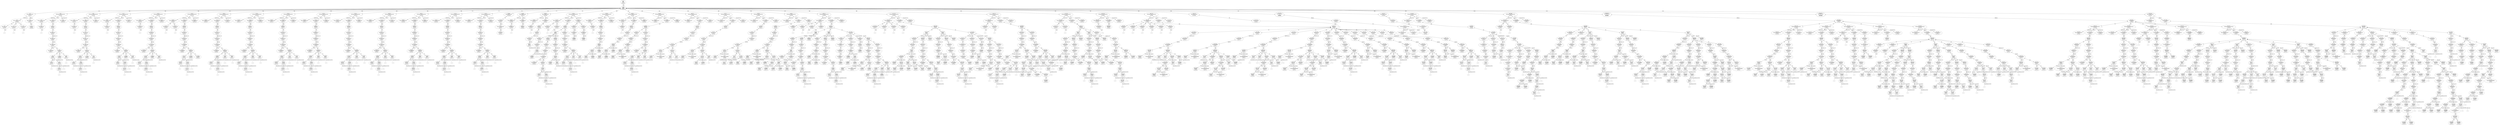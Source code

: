 digraph "G./simulate.C.dot" {
"0x81d5090"[label="4:5\nSgInitializedName\n1\n0x81d5090\n" ];
"0x81d5090" -> "0x81d5090__initptr__null"[label="initptr" dir=none ];
"0x81d5090__initptr__null"[label="" shape=diamond ];
"0x81d50e8"[label="6:7\nSgInitializedName\n1\n0x81d50e8\n" ];
"0x81d50e8" -> "0x81d50e8__initptr__null"[label="initptr" dir=none ];
"0x81d50e8__initptr__null"[label="" shape=diamond ];
"0x81d5140"[label="8:9\nSgInitializedName\n1\n0x81d5140\n" ];
"0x81d5140" -> "0x81d5140__initptr__null"[label="initptr" dir=none ];
"0x81d5140__initptr__null"[label="" shape=diamond ];
"0x42bebaf0"[label="3:10\nSgFunctionParameterList\n3\n0x42bebaf0\n" ];
"0x42bebaf0" -> "0x81d5090"[label="*[0]" dir=both ];
"0x42bebaf0" -> "0x81d50e8"[label="*[1]" dir=both ];
"0x42bebaf0" -> "0x81d5140"[label="*[2]" dir=both ];
"0x82a6638"[label="12:13\nSgBasicBlock\n0\n0x82a6638\n" ];
"0x829c918"[label="11:14\nSgFunctionDefinition\n1\n0x829c918\n" ];
"0x829c918" -> "0x82a6638"[label="body" dir=both ];
"0x42b97acc"[label="2:15\nSgFunctionDeclaration\n2\n0x42b97acc\n" ];
"0x42b97acc" -> "0x42bebaf0"[label="parameterList" dir=both ];
"0x42b97acc" -> "0x829c918"[label="definition" dir=both ];
"0x81d5198"[label="18:19\nSgInitializedName\n1\n0x81d5198\n" ];
"0x81d5198" -> "0x81d5198__initptr__null"[label="initptr" dir=none ];
"0x81d5198__initptr__null"[label="" shape=diamond ];
"0x42bebbd8"[label="17:20\nSgFunctionParameterList\n1\n0x42bebbd8\n" ];
"0x42bebbd8" -> "0x81d5198"[label="*[0]" dir=both ];
"0x830a7c8"[label="26:27\nSgFunctionRefExp\n0\n0x830a7c8\n" ];
"0x8325230"[label="30:31\nSgStringVal\n1\n0x8325230\n" ];
"0x8325230" -> "0x8325230__originalExpressionTree__null"[label="originalExpressionTree" dir=none ];
"0x8325230__originalExpressionTree__null"[label="" shape=diamond ];
"0x8325260"[label="33:34\nSgStringVal\n1\n0x8325260\n" ];
"0x8325260" -> "0x8325260__originalExpressionTree__null"[label="originalExpressionTree" dir=none ];
"0x8325260__originalExpressionTree__null"[label="" shape=diamond ];
"0x831638c"[label="32:35\nSgCastExp\n2\n0x831638c\n" ];
"0x831638c" -> "0x8325260"[label="operand_i" dir=both ];
"0x831638c" -> "0x831638c__originalExpressionTree__null"[label="originalExpressionTree" dir=none ];
"0x831638c__originalExpressionTree__null"[label="" shape=diamond ];
"0x8316350"[label="29:36\nSgCastExp\n2\n0x8316350\n" ];
"0x8316350" -> "0x8325230"[label="operand_i" dir=both ];
"0x8316350" -> "0x831638c"[label="originalExpressionTree" dir=both ];
"0x8330db8"[label="37:38\nSgVarRefExp\n0\n0x8330db8\n" ];
"0x82823c0"[label="39:40\nSgIntVal\n1\n0x82823c0\n" ];
"0x82823c0" -> "0x82823c0__originalExpressionTree__null"[label="originalExpressionTree" dir=none ];
"0x82823c0__originalExpressionTree__null"[label="" shape=diamond ];
"0x82e301c"[label="28:41\nSgExprListExp\n3\n0x82e301c\n" ];
"0x82e301c" -> "0x8316350"[label="*[0]" dir=both ];
"0x82e301c" -> "0x8330db8"[label="*[1]" dir=both ];
"0x82e301c" -> "0x82823c0"[label="*[2]" dir=both ];
"0x82d64fc"[label="25:42\nSgFunctionCallExp\n2\n0x82d64fc\n" ];
"0x82d64fc" -> "0x830a7c8"[label="function" dir=both ];
"0x82d64fc" -> "0x82e301c"[label="args" dir=both ];
"0x82f68b4"[label="24:43\nSgExpressionRoot\n1\n0x82f68b4\n" ];
"0x82f68b4" -> "0x82d64fc"[label="operand_i" dir=both ];
"0x82edbfc"[label="23:44\nSgExprStatement\n1\n0x82edbfc\n" ];
"0x82edbfc" -> "0x82f68b4"[label="expression_root" dir=both ];
"0x82a6660"[label="22:45\nSgBasicBlock\n1\n0x82a6660\n" ];
"0x82a6660" -> "0x82edbfc"[label="*[0]" dir=both ];
"0x829c940"[label="21:46\nSgFunctionDefinition\n1\n0x829c940\n" ];
"0x829c940" -> "0x82a6660"[label="body" dir=both ];
"0x42d21918"[label="47:48\nSgCtorInitializerList\n0\n0x42d21918\n" ];
"0x42ccbdc8"[label="16:49\nSgMemberFunctionDeclaration\n3\n0x42ccbdc8\n" ];
"0x42ccbdc8" -> "0x42bebbd8"[label="parameterList" dir=both ];
"0x42ccbdc8" -> "0x829c940"[label="definition" dir=both ];
"0x42ccbdc8" -> "0x42d21918"[label="CtorInitializerList" dir=both ];
"0x81d51f0"[label="52:53\nSgInitializedName\n1\n0x81d51f0\n" ];
"0x81d51f0" -> "0x81d51f0__initptr__null"[label="initptr" dir=none ];
"0x81d51f0__initptr__null"[label="" shape=diamond ];
"0x42bebcc0"[label="51:54\nSgFunctionParameterList\n1\n0x42bebcc0\n" ];
"0x42bebcc0" -> "0x81d51f0"[label="*[0]" dir=both ];
"0x830a7f8"[label="60:61\nSgFunctionRefExp\n0\n0x830a7f8\n" ];
"0x8325290"[label="64:65\nSgStringVal\n1\n0x8325290\n" ];
"0x8325290" -> "0x8325290__originalExpressionTree__null"[label="originalExpressionTree" dir=none ];
"0x8325290__originalExpressionTree__null"[label="" shape=diamond ];
"0x83252c0"[label="67:68\nSgStringVal\n1\n0x83252c0\n" ];
"0x83252c0" -> "0x83252c0__originalExpressionTree__null"[label="originalExpressionTree" dir=none ];
"0x83252c0__originalExpressionTree__null"[label="" shape=diamond ];
"0x8316404"[label="66:69\nSgCastExp\n2\n0x8316404\n" ];
"0x8316404" -> "0x83252c0"[label="operand_i" dir=both ];
"0x8316404" -> "0x8316404__originalExpressionTree__null"[label="originalExpressionTree" dir=none ];
"0x8316404__originalExpressionTree__null"[label="" shape=diamond ];
"0x83163c8"[label="63:70\nSgCastExp\n2\n0x83163c8\n" ];
"0x83163c8" -> "0x8325290"[label="operand_i" dir=both ];
"0x83163c8" -> "0x8316404"[label="originalExpressionTree" dir=both ];
"0x8330de4"[label="71:72\nSgVarRefExp\n0\n0x8330de4\n" ];
"0x82823f4"[label="73:74\nSgIntVal\n1\n0x82823f4\n" ];
"0x82823f4" -> "0x82823f4__originalExpressionTree__null"[label="originalExpressionTree" dir=none ];
"0x82823f4__originalExpressionTree__null"[label="" shape=diamond ];
"0x82e3048"[label="62:75\nSgExprListExp\n3\n0x82e3048\n" ];
"0x82e3048" -> "0x83163c8"[label="*[0]" dir=both ];
"0x82e3048" -> "0x8330de4"[label="*[1]" dir=both ];
"0x82e3048" -> "0x82823f4"[label="*[2]" dir=both ];
"0x82d6530"[label="59:76\nSgFunctionCallExp\n2\n0x82d6530\n" ];
"0x82d6530" -> "0x830a7f8"[label="function" dir=both ];
"0x82d6530" -> "0x82e3048"[label="args" dir=both ];
"0x82f68e8"[label="58:77\nSgExpressionRoot\n1\n0x82f68e8\n" ];
"0x82f68e8" -> "0x82d6530"[label="operand_i" dir=both ];
"0x82edc20"[label="57:78\nSgExprStatement\n1\n0x82edc20\n" ];
"0x82edc20" -> "0x82f68e8"[label="expression_root" dir=both ];
"0x82a6688"[label="56:79\nSgBasicBlock\n1\n0x82a6688\n" ];
"0x82a6688" -> "0x82edc20"[label="*[0]" dir=both ];
"0x829c968"[label="55:80\nSgFunctionDefinition\n1\n0x829c968\n" ];
"0x829c968" -> "0x82a6688"[label="body" dir=both ];
"0x42d21a00"[label="81:82\nSgCtorInitializerList\n0\n0x42d21a00\n" ];
"0x42ccbf28"[label="50:83\nSgMemberFunctionDeclaration\n3\n0x42ccbf28\n" ];
"0x42ccbf28" -> "0x42bebcc0"[label="parameterList" dir=both ];
"0x42ccbf28" -> "0x829c968"[label="definition" dir=both ];
"0x42ccbf28" -> "0x42d21a00"[label="CtorInitializerList" dir=both ];
"0x81d5248"[label="86:87\nSgInitializedName\n1\n0x81d5248\n" ];
"0x81d5248" -> "0x81d5248__initptr__null"[label="initptr" dir=none ];
"0x81d5248__initptr__null"[label="" shape=diamond ];
"0x42bebda8"[label="85:88\nSgFunctionParameterList\n1\n0x42bebda8\n" ];
"0x42bebda8" -> "0x81d5248"[label="*[0]" dir=both ];
"0x830a828"[label="94:95\nSgFunctionRefExp\n0\n0x830a828\n" ];
"0x83252f0"[label="98:99\nSgStringVal\n1\n0x83252f0\n" ];
"0x83252f0" -> "0x83252f0__originalExpressionTree__null"[label="originalExpressionTree" dir=none ];
"0x83252f0__originalExpressionTree__null"[label="" shape=diamond ];
"0x8325320"[label="101:102\nSgStringVal\n1\n0x8325320\n" ];
"0x8325320" -> "0x8325320__originalExpressionTree__null"[label="originalExpressionTree" dir=none ];
"0x8325320__originalExpressionTree__null"[label="" shape=diamond ];
"0x831647c"[label="100:103\nSgCastExp\n2\n0x831647c\n" ];
"0x831647c" -> "0x8325320"[label="operand_i" dir=both ];
"0x831647c" -> "0x831647c__originalExpressionTree__null"[label="originalExpressionTree" dir=none ];
"0x831647c__originalExpressionTree__null"[label="" shape=diamond ];
"0x8316440"[label="97:104\nSgCastExp\n2\n0x8316440\n" ];
"0x8316440" -> "0x83252f0"[label="operand_i" dir=both ];
"0x8316440" -> "0x831647c"[label="originalExpressionTree" dir=both ];
"0x8330e10"[label="105:106\nSgVarRefExp\n0\n0x8330e10\n" ];
"0x8282428"[label="107:108\nSgIntVal\n1\n0x8282428\n" ];
"0x8282428" -> "0x8282428__originalExpressionTree__null"[label="originalExpressionTree" dir=none ];
"0x8282428__originalExpressionTree__null"[label="" shape=diamond ];
"0x82e3074"[label="96:109\nSgExprListExp\n3\n0x82e3074\n" ];
"0x82e3074" -> "0x8316440"[label="*[0]" dir=both ];
"0x82e3074" -> "0x8330e10"[label="*[1]" dir=both ];
"0x82e3074" -> "0x8282428"[label="*[2]" dir=both ];
"0x82d6564"[label="93:110\nSgFunctionCallExp\n2\n0x82d6564\n" ];
"0x82d6564" -> "0x830a828"[label="function" dir=both ];
"0x82d6564" -> "0x82e3074"[label="args" dir=both ];
"0x82f691c"[label="92:111\nSgExpressionRoot\n1\n0x82f691c\n" ];
"0x82f691c" -> "0x82d6564"[label="operand_i" dir=both ];
"0x82edc44"[label="91:112\nSgExprStatement\n1\n0x82edc44\n" ];
"0x82edc44" -> "0x82f691c"[label="expression_root" dir=both ];
"0x82a66b0"[label="90:113\nSgBasicBlock\n1\n0x82a66b0\n" ];
"0x82a66b0" -> "0x82edc44"[label="*[0]" dir=both ];
"0x829c990"[label="89:114\nSgFunctionDefinition\n1\n0x829c990\n" ];
"0x829c990" -> "0x82a66b0"[label="body" dir=both ];
"0x42d21ae8"[label="115:116\nSgCtorInitializerList\n0\n0x42d21ae8\n" ];
"0x42ccc088"[label="84:117\nSgMemberFunctionDeclaration\n3\n0x42ccc088\n" ];
"0x42ccc088" -> "0x42bebda8"[label="parameterList" dir=both ];
"0x42ccc088" -> "0x829c990"[label="definition" dir=both ];
"0x42ccc088" -> "0x42d21ae8"[label="CtorInitializerList" dir=both ];
"0x81d52a0"[label="120:121\nSgInitializedName\n1\n0x81d52a0\n" ];
"0x81d52a0" -> "0x81d52a0__initptr__null"[label="initptr" dir=none ];
"0x81d52a0__initptr__null"[label="" shape=diamond ];
"0x42bebe90"[label="119:122\nSgFunctionParameterList\n1\n0x42bebe90\n" ];
"0x42bebe90" -> "0x81d52a0"[label="*[0]" dir=both ];
"0x830a858"[label="128:129\nSgFunctionRefExp\n0\n0x830a858\n" ];
"0x8325350"[label="132:133\nSgStringVal\n1\n0x8325350\n" ];
"0x8325350" -> "0x8325350__originalExpressionTree__null"[label="originalExpressionTree" dir=none ];
"0x8325350__originalExpressionTree__null"[label="" shape=diamond ];
"0x8325380"[label="135:136\nSgStringVal\n1\n0x8325380\n" ];
"0x8325380" -> "0x8325380__originalExpressionTree__null"[label="originalExpressionTree" dir=none ];
"0x8325380__originalExpressionTree__null"[label="" shape=diamond ];
"0x83164f4"[label="134:137\nSgCastExp\n2\n0x83164f4\n" ];
"0x83164f4" -> "0x8325380"[label="operand_i" dir=both ];
"0x83164f4" -> "0x83164f4__originalExpressionTree__null"[label="originalExpressionTree" dir=none ];
"0x83164f4__originalExpressionTree__null"[label="" shape=diamond ];
"0x83164b8"[label="131:138\nSgCastExp\n2\n0x83164b8\n" ];
"0x83164b8" -> "0x8325350"[label="operand_i" dir=both ];
"0x83164b8" -> "0x83164f4"[label="originalExpressionTree" dir=both ];
"0x8330e3c"[label="139:140\nSgVarRefExp\n0\n0x8330e3c\n" ];
"0x828245c"[label="141:142\nSgIntVal\n1\n0x828245c\n" ];
"0x828245c" -> "0x828245c__originalExpressionTree__null"[label="originalExpressionTree" dir=none ];
"0x828245c__originalExpressionTree__null"[label="" shape=diamond ];
"0x82e30a0"[label="130:143\nSgExprListExp\n3\n0x82e30a0\n" ];
"0x82e30a0" -> "0x83164b8"[label="*[0]" dir=both ];
"0x82e30a0" -> "0x8330e3c"[label="*[1]" dir=both ];
"0x82e30a0" -> "0x828245c"[label="*[2]" dir=both ];
"0x82d6598"[label="127:144\nSgFunctionCallExp\n2\n0x82d6598\n" ];
"0x82d6598" -> "0x830a858"[label="function" dir=both ];
"0x82d6598" -> "0x82e30a0"[label="args" dir=both ];
"0x82f6950"[label="126:145\nSgExpressionRoot\n1\n0x82f6950\n" ];
"0x82f6950" -> "0x82d6598"[label="operand_i" dir=both ];
"0x82edc68"[label="125:146\nSgExprStatement\n1\n0x82edc68\n" ];
"0x82edc68" -> "0x82f6950"[label="expression_root" dir=both ];
"0x82a66d8"[label="124:147\nSgBasicBlock\n1\n0x82a66d8\n" ];
"0x82a66d8" -> "0x82edc68"[label="*[0]" dir=both ];
"0x829c9b8"[label="123:148\nSgFunctionDefinition\n1\n0x829c9b8\n" ];
"0x829c9b8" -> "0x82a66d8"[label="body" dir=both ];
"0x42d21bd0"[label="149:150\nSgCtorInitializerList\n0\n0x42d21bd0\n" ];
"0x42ccc1e8"[label="118:151\nSgMemberFunctionDeclaration\n3\n0x42ccc1e8\n" ];
"0x42ccc1e8" -> "0x42bebe90"[label="parameterList" dir=both ];
"0x42ccc1e8" -> "0x829c9b8"[label="definition" dir=both ];
"0x42ccc1e8" -> "0x42d21bd0"[label="CtorInitializerList" dir=both ];
"0x81d52f8"[label="154:155\nSgInitializedName\n1\n0x81d52f8\n" ];
"0x81d52f8" -> "0x81d52f8__initptr__null"[label="initptr" dir=none ];
"0x81d52f8__initptr__null"[label="" shape=diamond ];
"0x81d5350"[label="156:157\nSgInitializedName\n1\n0x81d5350\n" ];
"0x81d5350" -> "0x81d5350__initptr__null"[label="initptr" dir=none ];
"0x81d5350__initptr__null"[label="" shape=diamond ];
"0x42bebf78"[label="153:158\nSgFunctionParameterList\n2\n0x42bebf78\n" ];
"0x42bebf78" -> "0x81d52f8"[label="*[0]" dir=both ];
"0x42bebf78" -> "0x81d5350"[label="*[1]" dir=both ];
"0x830a888"[label="164:165\nSgFunctionRefExp\n0\n0x830a888\n" ];
"0x83253b0"[label="168:169\nSgStringVal\n1\n0x83253b0\n" ];
"0x83253b0" -> "0x83253b0__originalExpressionTree__null"[label="originalExpressionTree" dir=none ];
"0x83253b0__originalExpressionTree__null"[label="" shape=diamond ];
"0x83253e0"[label="171:172\nSgStringVal\n1\n0x83253e0\n" ];
"0x83253e0" -> "0x83253e0__originalExpressionTree__null"[label="originalExpressionTree" dir=none ];
"0x83253e0__originalExpressionTree__null"[label="" shape=diamond ];
"0x831656c"[label="170:173\nSgCastExp\n2\n0x831656c\n" ];
"0x831656c" -> "0x83253e0"[label="operand_i" dir=both ];
"0x831656c" -> "0x831656c__originalExpressionTree__null"[label="originalExpressionTree" dir=none ];
"0x831656c__originalExpressionTree__null"[label="" shape=diamond ];
"0x8316530"[label="167:174\nSgCastExp\n2\n0x8316530\n" ];
"0x8316530" -> "0x83253b0"[label="operand_i" dir=both ];
"0x8316530" -> "0x831656c"[label="originalExpressionTree" dir=both ];
"0x8330e68"[label="175:176\nSgVarRefExp\n0\n0x8330e68\n" ];
"0x8330e94"[label="177:178\nSgVarRefExp\n0\n0x8330e94\n" ];
"0x82e30cc"[label="166:179\nSgExprListExp\n3\n0x82e30cc\n" ];
"0x82e30cc" -> "0x8316530"[label="*[0]" dir=both ];
"0x82e30cc" -> "0x8330e68"[label="*[1]" dir=both ];
"0x82e30cc" -> "0x8330e94"[label="*[2]" dir=both ];
"0x82d65cc"[label="163:180\nSgFunctionCallExp\n2\n0x82d65cc\n" ];
"0x82d65cc" -> "0x830a888"[label="function" dir=both ];
"0x82d65cc" -> "0x82e30cc"[label="args" dir=both ];
"0x82f6984"[label="162:181\nSgExpressionRoot\n1\n0x82f6984\n" ];
"0x82f6984" -> "0x82d65cc"[label="operand_i" dir=both ];
"0x82edc8c"[label="161:182\nSgExprStatement\n1\n0x82edc8c\n" ];
"0x82edc8c" -> "0x82f6984"[label="expression_root" dir=both ];
"0x82a6700"[label="160:183\nSgBasicBlock\n1\n0x82a6700\n" ];
"0x82a6700" -> "0x82edc8c"[label="*[0]" dir=both ];
"0x829c9e0"[label="159:184\nSgFunctionDefinition\n1\n0x829c9e0\n" ];
"0x829c9e0" -> "0x82a6700"[label="body" dir=both ];
"0x42d21cb8"[label="185:186\nSgCtorInitializerList\n0\n0x42d21cb8\n" ];
"0x42ccc348"[label="152:187\nSgMemberFunctionDeclaration\n3\n0x42ccc348\n" ];
"0x42ccc348" -> "0x42bebf78"[label="parameterList" dir=both ];
"0x42ccc348" -> "0x829c9e0"[label="definition" dir=both ];
"0x42ccc348" -> "0x42d21cb8"[label="CtorInitializerList" dir=both ];
"0x42bec060"[label="189:190\nSgFunctionParameterList\n0\n0x42bec060\n" ];
"0x830a8b8"[label="196:197\nSgFunctionRefExp\n0\n0x830a8b8\n" ];
"0x8325410"[label="200:201\nSgStringVal\n1\n0x8325410\n" ];
"0x8325410" -> "0x8325410__originalExpressionTree__null"[label="originalExpressionTree" dir=none ];
"0x8325410__originalExpressionTree__null"[label="" shape=diamond ];
"0x8325440"[label="203:204\nSgStringVal\n1\n0x8325440\n" ];
"0x8325440" -> "0x8325440__originalExpressionTree__null"[label="originalExpressionTree" dir=none ];
"0x8325440__originalExpressionTree__null"[label="" shape=diamond ];
"0x83165e4"[label="202:205\nSgCastExp\n2\n0x83165e4\n" ];
"0x83165e4" -> "0x8325440"[label="operand_i" dir=both ];
"0x83165e4" -> "0x83165e4__originalExpressionTree__null"[label="originalExpressionTree" dir=none ];
"0x83165e4__originalExpressionTree__null"[label="" shape=diamond ];
"0x83165a8"[label="199:206\nSgCastExp\n2\n0x83165a8\n" ];
"0x83165a8" -> "0x8325410"[label="operand_i" dir=both ];
"0x83165a8" -> "0x83165e4"[label="originalExpressionTree" dir=both ];
"0x8282490"[label="207:208\nSgIntVal\n1\n0x8282490\n" ];
"0x8282490" -> "0x8282490__originalExpressionTree__null"[label="originalExpressionTree" dir=none ];
"0x8282490__originalExpressionTree__null"[label="" shape=diamond ];
"0x82824c4"[label="209:210\nSgIntVal\n1\n0x82824c4\n" ];
"0x82824c4" -> "0x82824c4__originalExpressionTree__null"[label="originalExpressionTree" dir=none ];
"0x82824c4__originalExpressionTree__null"[label="" shape=diamond ];
"0x82e30f8"[label="198:211\nSgExprListExp\n3\n0x82e30f8\n" ];
"0x82e30f8" -> "0x83165a8"[label="*[0]" dir=both ];
"0x82e30f8" -> "0x8282490"[label="*[1]" dir=both ];
"0x82e30f8" -> "0x82824c4"[label="*[2]" dir=both ];
"0x82d6600"[label="195:212\nSgFunctionCallExp\n2\n0x82d6600\n" ];
"0x82d6600" -> "0x830a8b8"[label="function" dir=both ];
"0x82d6600" -> "0x82e30f8"[label="args" dir=both ];
"0x82f69b8"[label="194:213\nSgExpressionRoot\n1\n0x82f69b8\n" ];
"0x82f69b8" -> "0x82d6600"[label="operand_i" dir=both ];
"0x82edcb0"[label="193:214\nSgExprStatement\n1\n0x82edcb0\n" ];
"0x82edcb0" -> "0x82f69b8"[label="expression_root" dir=both ];
"0x82a6728"[label="192:215\nSgBasicBlock\n1\n0x82a6728\n" ];
"0x82a6728" -> "0x82edcb0"[label="*[0]" dir=both ];
"0x829ca08"[label="191:216\nSgFunctionDefinition\n1\n0x829ca08\n" ];
"0x829ca08" -> "0x82a6728"[label="body" dir=both ];
"0x42d21da0"[label="217:218\nSgCtorInitializerList\n0\n0x42d21da0\n" ];
"0x42ccc4a8"[label="188:219\nSgMemberFunctionDeclaration\n3\n0x42ccc4a8\n" ];
"0x42ccc4a8" -> "0x42bec060"[label="parameterList" dir=both ];
"0x42ccc4a8" -> "0x829ca08"[label="definition" dir=both ];
"0x42ccc4a8" -> "0x42d21da0"[label="CtorInitializerList" dir=both ];
"0x42bec148"[label="221:222\nSgFunctionParameterList\n0\n0x42bec148\n" ];
"0x830a8e8"[label="228:229\nSgFunctionRefExp\n0\n0x830a8e8\n" ];
"0x8325470"[label="232:233\nSgStringVal\n1\n0x8325470\n" ];
"0x8325470" -> "0x8325470__originalExpressionTree__null"[label="originalExpressionTree" dir=none ];
"0x8325470__originalExpressionTree__null"[label="" shape=diamond ];
"0x83254a0"[label="235:236\nSgStringVal\n1\n0x83254a0\n" ];
"0x83254a0" -> "0x83254a0__originalExpressionTree__null"[label="originalExpressionTree" dir=none ];
"0x83254a0__originalExpressionTree__null"[label="" shape=diamond ];
"0x831665c"[label="234:237\nSgCastExp\n2\n0x831665c\n" ];
"0x831665c" -> "0x83254a0"[label="operand_i" dir=both ];
"0x831665c" -> "0x831665c__originalExpressionTree__null"[label="originalExpressionTree" dir=none ];
"0x831665c__originalExpressionTree__null"[label="" shape=diamond ];
"0x8316620"[label="231:238\nSgCastExp\n2\n0x8316620\n" ];
"0x8316620" -> "0x8325470"[label="operand_i" dir=both ];
"0x8316620" -> "0x831665c"[label="originalExpressionTree" dir=both ];
"0x82824f8"[label="239:240\nSgIntVal\n1\n0x82824f8\n" ];
"0x82824f8" -> "0x82824f8__originalExpressionTree__null"[label="originalExpressionTree" dir=none ];
"0x82824f8__originalExpressionTree__null"[label="" shape=diamond ];
"0x828252c"[label="241:242\nSgIntVal\n1\n0x828252c\n" ];
"0x828252c" -> "0x828252c__originalExpressionTree__null"[label="originalExpressionTree" dir=none ];
"0x828252c__originalExpressionTree__null"[label="" shape=diamond ];
"0x82e3124"[label="230:243\nSgExprListExp\n3\n0x82e3124\n" ];
"0x82e3124" -> "0x8316620"[label="*[0]" dir=both ];
"0x82e3124" -> "0x82824f8"[label="*[1]" dir=both ];
"0x82e3124" -> "0x828252c"[label="*[2]" dir=both ];
"0x82d6634"[label="227:244\nSgFunctionCallExp\n2\n0x82d6634\n" ];
"0x82d6634" -> "0x830a8e8"[label="function" dir=both ];
"0x82d6634" -> "0x82e3124"[label="args" dir=both ];
"0x82f69ec"[label="226:245\nSgExpressionRoot\n1\n0x82f69ec\n" ];
"0x82f69ec" -> "0x82d6634"[label="operand_i" dir=both ];
"0x82edcd4"[label="225:246\nSgExprStatement\n1\n0x82edcd4\n" ];
"0x82edcd4" -> "0x82f69ec"[label="expression_root" dir=both ];
"0x82a6750"[label="224:247\nSgBasicBlock\n1\n0x82a6750\n" ];
"0x82a6750" -> "0x82edcd4"[label="*[0]" dir=both ];
"0x829ca30"[label="223:248\nSgFunctionDefinition\n1\n0x829ca30\n" ];
"0x829ca30" -> "0x82a6750"[label="body" dir=both ];
"0x42d21e88"[label="249:250\nSgCtorInitializerList\n0\n0x42d21e88\n" ];
"0x42ccc608"[label="220:251\nSgMemberFunctionDeclaration\n3\n0x42ccc608\n" ];
"0x42ccc608" -> "0x42bec148"[label="parameterList" dir=both ];
"0x42ccc608" -> "0x829ca30"[label="definition" dir=both ];
"0x42ccc608" -> "0x42d21e88"[label="CtorInitializerList" dir=both ];
"0x42bec230"[label="253:254\nSgFunctionParameterList\n0\n0x42bec230\n" ];
"0x830a918"[label="260:261\nSgFunctionRefExp\n0\n0x830a918\n" ];
"0x83254d0"[label="264:265\nSgStringVal\n1\n0x83254d0\n" ];
"0x83254d0" -> "0x83254d0__originalExpressionTree__null"[label="originalExpressionTree" dir=none ];
"0x83254d0__originalExpressionTree__null"[label="" shape=diamond ];
"0x8325500"[label="267:268\nSgStringVal\n1\n0x8325500\n" ];
"0x8325500" -> "0x8325500__originalExpressionTree__null"[label="originalExpressionTree" dir=none ];
"0x8325500__originalExpressionTree__null"[label="" shape=diamond ];
"0x83166d4"[label="266:269\nSgCastExp\n2\n0x83166d4\n" ];
"0x83166d4" -> "0x8325500"[label="operand_i" dir=both ];
"0x83166d4" -> "0x83166d4__originalExpressionTree__null"[label="originalExpressionTree" dir=none ];
"0x83166d4__originalExpressionTree__null"[label="" shape=diamond ];
"0x8316698"[label="263:270\nSgCastExp\n2\n0x8316698\n" ];
"0x8316698" -> "0x83254d0"[label="operand_i" dir=both ];
"0x8316698" -> "0x83166d4"[label="originalExpressionTree" dir=both ];
"0x8282560"[label="271:272\nSgIntVal\n1\n0x8282560\n" ];
"0x8282560" -> "0x8282560__originalExpressionTree__null"[label="originalExpressionTree" dir=none ];
"0x8282560__originalExpressionTree__null"[label="" shape=diamond ];
"0x8282594"[label="273:274\nSgIntVal\n1\n0x8282594\n" ];
"0x8282594" -> "0x8282594__originalExpressionTree__null"[label="originalExpressionTree" dir=none ];
"0x8282594__originalExpressionTree__null"[label="" shape=diamond ];
"0x82e3150"[label="262:275\nSgExprListExp\n3\n0x82e3150\n" ];
"0x82e3150" -> "0x8316698"[label="*[0]" dir=both ];
"0x82e3150" -> "0x8282560"[label="*[1]" dir=both ];
"0x82e3150" -> "0x8282594"[label="*[2]" dir=both ];
"0x82d6668"[label="259:276\nSgFunctionCallExp\n2\n0x82d6668\n" ];
"0x82d6668" -> "0x830a918"[label="function" dir=both ];
"0x82d6668" -> "0x82e3150"[label="args" dir=both ];
"0x82f6a20"[label="258:277\nSgExpressionRoot\n1\n0x82f6a20\n" ];
"0x82f6a20" -> "0x82d6668"[label="operand_i" dir=both ];
"0x82edcf8"[label="257:278\nSgExprStatement\n1\n0x82edcf8\n" ];
"0x82edcf8" -> "0x82f6a20"[label="expression_root" dir=both ];
"0x82a6778"[label="256:279\nSgBasicBlock\n1\n0x82a6778\n" ];
"0x82a6778" -> "0x82edcf8"[label="*[0]" dir=both ];
"0x829ca58"[label="255:280\nSgFunctionDefinition\n1\n0x829ca58\n" ];
"0x829ca58" -> "0x82a6778"[label="body" dir=both ];
"0x42d21f70"[label="281:282\nSgCtorInitializerList\n0\n0x42d21f70\n" ];
"0x42ccc768"[label="252:283\nSgMemberFunctionDeclaration\n3\n0x42ccc768\n" ];
"0x42ccc768" -> "0x42bec230"[label="parameterList" dir=both ];
"0x42ccc768" -> "0x829ca58"[label="definition" dir=both ];
"0x42ccc768" -> "0x42d21f70"[label="CtorInitializerList" dir=both ];
"0x42bec318"[label="285:286\nSgFunctionParameterList\n0\n0x42bec318\n" ];
"0x830a948"[label="292:293\nSgFunctionRefExp\n0\n0x830a948\n" ];
"0x8325530"[label="296:297\nSgStringVal\n1\n0x8325530\n" ];
"0x8325530" -> "0x8325530__originalExpressionTree__null"[label="originalExpressionTree" dir=none ];
"0x8325530__originalExpressionTree__null"[label="" shape=diamond ];
"0x8325560"[label="299:300\nSgStringVal\n1\n0x8325560\n" ];
"0x8325560" -> "0x8325560__originalExpressionTree__null"[label="originalExpressionTree" dir=none ];
"0x8325560__originalExpressionTree__null"[label="" shape=diamond ];
"0x831674c"[label="298:301\nSgCastExp\n2\n0x831674c\n" ];
"0x831674c" -> "0x8325560"[label="operand_i" dir=both ];
"0x831674c" -> "0x831674c__originalExpressionTree__null"[label="originalExpressionTree" dir=none ];
"0x831674c__originalExpressionTree__null"[label="" shape=diamond ];
"0x8316710"[label="295:302\nSgCastExp\n2\n0x8316710\n" ];
"0x8316710" -> "0x8325530"[label="operand_i" dir=both ];
"0x8316710" -> "0x831674c"[label="originalExpressionTree" dir=both ];
"0x82825c8"[label="303:304\nSgIntVal\n1\n0x82825c8\n" ];
"0x82825c8" -> "0x82825c8__originalExpressionTree__null"[label="originalExpressionTree" dir=none ];
"0x82825c8__originalExpressionTree__null"[label="" shape=diamond ];
"0x82825fc"[label="305:306\nSgIntVal\n1\n0x82825fc\n" ];
"0x82825fc" -> "0x82825fc__originalExpressionTree__null"[label="originalExpressionTree" dir=none ];
"0x82825fc__originalExpressionTree__null"[label="" shape=diamond ];
"0x82e317c"[label="294:307\nSgExprListExp\n3\n0x82e317c\n" ];
"0x82e317c" -> "0x8316710"[label="*[0]" dir=both ];
"0x82e317c" -> "0x82825c8"[label="*[1]" dir=both ];
"0x82e317c" -> "0x82825fc"[label="*[2]" dir=both ];
"0x82d669c"[label="291:308\nSgFunctionCallExp\n2\n0x82d669c\n" ];
"0x82d669c" -> "0x830a948"[label="function" dir=both ];
"0x82d669c" -> "0x82e317c"[label="args" dir=both ];
"0x82f6a54"[label="290:309\nSgExpressionRoot\n1\n0x82f6a54\n" ];
"0x82f6a54" -> "0x82d669c"[label="operand_i" dir=both ];
"0x82edd1c"[label="289:310\nSgExprStatement\n1\n0x82edd1c\n" ];
"0x82edd1c" -> "0x82f6a54"[label="expression_root" dir=both ];
"0x82a67a0"[label="288:311\nSgBasicBlock\n1\n0x82a67a0\n" ];
"0x82a67a0" -> "0x82edd1c"[label="*[0]" dir=both ];
"0x829ca80"[label="287:312\nSgFunctionDefinition\n1\n0x829ca80\n" ];
"0x829ca80" -> "0x82a67a0"[label="body" dir=both ];
"0x42d22058"[label="313:314\nSgCtorInitializerList\n0\n0x42d22058\n" ];
"0x42ccc8c8"[label="284:315\nSgMemberFunctionDeclaration\n3\n0x42ccc8c8\n" ];
"0x42ccc8c8" -> "0x42bec318"[label="parameterList" dir=both ];
"0x42ccc8c8" -> "0x829ca80"[label="definition" dir=both ];
"0x42ccc8c8" -> "0x42d22058"[label="CtorInitializerList" dir=both ];
"0x42bec888"[label="317:318\nSgFunctionParameterList\n0\n0x42bec888\n" ];
"0x830a978"[label="324:325\nSgFunctionRefExp\n0\n0x830a978\n" ];
"0x8325590"[label="328:329\nSgStringVal\n1\n0x8325590\n" ];
"0x8325590" -> "0x8325590__originalExpressionTree__null"[label="originalExpressionTree" dir=none ];
"0x8325590__originalExpressionTree__null"[label="" shape=diamond ];
"0x83255c0"[label="331:332\nSgStringVal\n1\n0x83255c0\n" ];
"0x83255c0" -> "0x83255c0__originalExpressionTree__null"[label="originalExpressionTree" dir=none ];
"0x83255c0__originalExpressionTree__null"[label="" shape=diamond ];
"0x83167c4"[label="330:333\nSgCastExp\n2\n0x83167c4\n" ];
"0x83167c4" -> "0x83255c0"[label="operand_i" dir=both ];
"0x83167c4" -> "0x83167c4__originalExpressionTree__null"[label="originalExpressionTree" dir=none ];
"0x83167c4__originalExpressionTree__null"[label="" shape=diamond ];
"0x8316788"[label="327:334\nSgCastExp\n2\n0x8316788\n" ];
"0x8316788" -> "0x8325590"[label="operand_i" dir=both ];
"0x8316788" -> "0x83167c4"[label="originalExpressionTree" dir=both ];
"0x8282630"[label="335:336\nSgIntVal\n1\n0x8282630\n" ];
"0x8282630" -> "0x8282630__originalExpressionTree__null"[label="originalExpressionTree" dir=none ];
"0x8282630__originalExpressionTree__null"[label="" shape=diamond ];
"0x8282664"[label="337:338\nSgIntVal\n1\n0x8282664\n" ];
"0x8282664" -> "0x8282664__originalExpressionTree__null"[label="originalExpressionTree" dir=none ];
"0x8282664__originalExpressionTree__null"[label="" shape=diamond ];
"0x82e31a8"[label="326:339\nSgExprListExp\n3\n0x82e31a8\n" ];
"0x82e31a8" -> "0x8316788"[label="*[0]" dir=both ];
"0x82e31a8" -> "0x8282630"[label="*[1]" dir=both ];
"0x82e31a8" -> "0x8282664"[label="*[2]" dir=both ];
"0x82d66d0"[label="323:340\nSgFunctionCallExp\n2\n0x82d66d0\n" ];
"0x82d66d0" -> "0x830a978"[label="function" dir=both ];
"0x82d66d0" -> "0x82e31a8"[label="args" dir=both ];
"0x82f6a88"[label="322:341\nSgExpressionRoot\n1\n0x82f6a88\n" ];
"0x82f6a88" -> "0x82d66d0"[label="operand_i" dir=both ];
"0x82edd40"[label="321:342\nSgExprStatement\n1\n0x82edd40\n" ];
"0x82edd40" -> "0x82f6a88"[label="expression_root" dir=both ];
"0x82a67c8"[label="320:343\nSgBasicBlock\n1\n0x82a67c8\n" ];
"0x82a67c8" -> "0x82edd40"[label="*[0]" dir=both ];
"0x829caa8"[label="319:344\nSgFunctionDefinition\n1\n0x829caa8\n" ];
"0x829caa8" -> "0x82a67c8"[label="body" dir=both ];
"0x42d225c8"[label="345:346\nSgCtorInitializerList\n0\n0x42d225c8\n" ];
"0x42ccd108"[label="316:347\nSgMemberFunctionDeclaration\n3\n0x42ccd108\n" ];
"0x42ccd108" -> "0x42bec888"[label="parameterList" dir=both ];
"0x42ccd108" -> "0x829caa8"[label="definition" dir=both ];
"0x42ccd108" -> "0x42d225c8"[label="CtorInitializerList" dir=both ];
"0x42bec970"[label="349:350\nSgFunctionParameterList\n0\n0x42bec970\n" ];
"0x830a9a8"[label="356:357\nSgFunctionRefExp\n0\n0x830a9a8\n" ];
"0x83255f0"[label="360:361\nSgStringVal\n1\n0x83255f0\n" ];
"0x83255f0" -> "0x83255f0__originalExpressionTree__null"[label="originalExpressionTree" dir=none ];
"0x83255f0__originalExpressionTree__null"[label="" shape=diamond ];
"0x8325620"[label="363:364\nSgStringVal\n1\n0x8325620\n" ];
"0x8325620" -> "0x8325620__originalExpressionTree__null"[label="originalExpressionTree" dir=none ];
"0x8325620__originalExpressionTree__null"[label="" shape=diamond ];
"0x831683c"[label="362:365\nSgCastExp\n2\n0x831683c\n" ];
"0x831683c" -> "0x8325620"[label="operand_i" dir=both ];
"0x831683c" -> "0x831683c__originalExpressionTree__null"[label="originalExpressionTree" dir=none ];
"0x831683c__originalExpressionTree__null"[label="" shape=diamond ];
"0x8316800"[label="359:366\nSgCastExp\n2\n0x8316800\n" ];
"0x8316800" -> "0x83255f0"[label="operand_i" dir=both ];
"0x8316800" -> "0x831683c"[label="originalExpressionTree" dir=both ];
"0x8282698"[label="367:368\nSgIntVal\n1\n0x8282698\n" ];
"0x8282698" -> "0x8282698__originalExpressionTree__null"[label="originalExpressionTree" dir=none ];
"0x8282698__originalExpressionTree__null"[label="" shape=diamond ];
"0x82826cc"[label="369:370\nSgIntVal\n1\n0x82826cc\n" ];
"0x82826cc" -> "0x82826cc__originalExpressionTree__null"[label="originalExpressionTree" dir=none ];
"0x82826cc__originalExpressionTree__null"[label="" shape=diamond ];
"0x82e31d4"[label="358:371\nSgExprListExp\n3\n0x82e31d4\n" ];
"0x82e31d4" -> "0x8316800"[label="*[0]" dir=both ];
"0x82e31d4" -> "0x8282698"[label="*[1]" dir=both ];
"0x82e31d4" -> "0x82826cc"[label="*[2]" dir=both ];
"0x82d6704"[label="355:372\nSgFunctionCallExp\n2\n0x82d6704\n" ];
"0x82d6704" -> "0x830a9a8"[label="function" dir=both ];
"0x82d6704" -> "0x82e31d4"[label="args" dir=both ];
"0x82f6abc"[label="354:373\nSgExpressionRoot\n1\n0x82f6abc\n" ];
"0x82f6abc" -> "0x82d6704"[label="operand_i" dir=both ];
"0x82edd64"[label="353:374\nSgExprStatement\n1\n0x82edd64\n" ];
"0x82edd64" -> "0x82f6abc"[label="expression_root" dir=both ];
"0x82a67f0"[label="352:375\nSgBasicBlock\n1\n0x82a67f0\n" ];
"0x82a67f0" -> "0x82edd64"[label="*[0]" dir=both ];
"0x829cad0"[label="351:376\nSgFunctionDefinition\n1\n0x829cad0\n" ];
"0x829cad0" -> "0x82a67f0"[label="body" dir=both ];
"0x42d226b0"[label="377:378\nSgCtorInitializerList\n0\n0x42d226b0\n" ];
"0x42ccd268"[label="348:379\nSgMemberFunctionDeclaration\n3\n0x42ccd268\n" ];
"0x42ccd268" -> "0x42bec970"[label="parameterList" dir=both ];
"0x42ccd268" -> "0x829cad0"[label="definition" dir=both ];
"0x42ccd268" -> "0x42d226b0"[label="CtorInitializerList" dir=both ];
"0x42beca58"[label="381:382\nSgFunctionParameterList\n0\n0x42beca58\n" ];
"0x830a9d8"[label="388:389\nSgFunctionRefExp\n0\n0x830a9d8\n" ];
"0x8325650"[label="392:393\nSgStringVal\n1\n0x8325650\n" ];
"0x8325650" -> "0x8325650__originalExpressionTree__null"[label="originalExpressionTree" dir=none ];
"0x8325650__originalExpressionTree__null"[label="" shape=diamond ];
"0x8325680"[label="395:396\nSgStringVal\n1\n0x8325680\n" ];
"0x8325680" -> "0x8325680__originalExpressionTree__null"[label="originalExpressionTree" dir=none ];
"0x8325680__originalExpressionTree__null"[label="" shape=diamond ];
"0x83168b4"[label="394:397\nSgCastExp\n2\n0x83168b4\n" ];
"0x83168b4" -> "0x8325680"[label="operand_i" dir=both ];
"0x83168b4" -> "0x83168b4__originalExpressionTree__null"[label="originalExpressionTree" dir=none ];
"0x83168b4__originalExpressionTree__null"[label="" shape=diamond ];
"0x8316878"[label="391:398\nSgCastExp\n2\n0x8316878\n" ];
"0x8316878" -> "0x8325650"[label="operand_i" dir=both ];
"0x8316878" -> "0x83168b4"[label="originalExpressionTree" dir=both ];
"0x8282700"[label="399:400\nSgIntVal\n1\n0x8282700\n" ];
"0x8282700" -> "0x8282700__originalExpressionTree__null"[label="originalExpressionTree" dir=none ];
"0x8282700__originalExpressionTree__null"[label="" shape=diamond ];
"0x8282734"[label="401:402\nSgIntVal\n1\n0x8282734\n" ];
"0x8282734" -> "0x8282734__originalExpressionTree__null"[label="originalExpressionTree" dir=none ];
"0x8282734__originalExpressionTree__null"[label="" shape=diamond ];
"0x82e3200"[label="390:403\nSgExprListExp\n3\n0x82e3200\n" ];
"0x82e3200" -> "0x8316878"[label="*[0]" dir=both ];
"0x82e3200" -> "0x8282700"[label="*[1]" dir=both ];
"0x82e3200" -> "0x8282734"[label="*[2]" dir=both ];
"0x82d6738"[label="387:404\nSgFunctionCallExp\n2\n0x82d6738\n" ];
"0x82d6738" -> "0x830a9d8"[label="function" dir=both ];
"0x82d6738" -> "0x82e3200"[label="args" dir=both ];
"0x82f6af0"[label="386:405\nSgExpressionRoot\n1\n0x82f6af0\n" ];
"0x82f6af0" -> "0x82d6738"[label="operand_i" dir=both ];
"0x82edd88"[label="385:406\nSgExprStatement\n1\n0x82edd88\n" ];
"0x82edd88" -> "0x82f6af0"[label="expression_root" dir=both ];
"0x82a6818"[label="384:407\nSgBasicBlock\n1\n0x82a6818\n" ];
"0x82a6818" -> "0x82edd88"[label="*[0]" dir=both ];
"0x829caf8"[label="383:408\nSgFunctionDefinition\n1\n0x829caf8\n" ];
"0x829caf8" -> "0x82a6818"[label="body" dir=both ];
"0x42d22798"[label="409:410\nSgCtorInitializerList\n0\n0x42d22798\n" ];
"0x42ccd3c8"[label="380:411\nSgMemberFunctionDeclaration\n3\n0x42ccd3c8\n" ];
"0x42ccd3c8" -> "0x42beca58"[label="parameterList" dir=both ];
"0x42ccd3c8" -> "0x829caf8"[label="definition" dir=both ];
"0x42ccd3c8" -> "0x42d22798"[label="CtorInitializerList" dir=both ];
"0x42becb40"[label="413:414\nSgFunctionParameterList\n0\n0x42becb40\n" ];
"0x830aa08"[label="420:421\nSgFunctionRefExp\n0\n0x830aa08\n" ];
"0x83256b0"[label="424:425\nSgStringVal\n1\n0x83256b0\n" ];
"0x83256b0" -> "0x83256b0__originalExpressionTree__null"[label="originalExpressionTree" dir=none ];
"0x83256b0__originalExpressionTree__null"[label="" shape=diamond ];
"0x83256e0"[label="427:428\nSgStringVal\n1\n0x83256e0\n" ];
"0x83256e0" -> "0x83256e0__originalExpressionTree__null"[label="originalExpressionTree" dir=none ];
"0x83256e0__originalExpressionTree__null"[label="" shape=diamond ];
"0x831692c"[label="426:429\nSgCastExp\n2\n0x831692c\n" ];
"0x831692c" -> "0x83256e0"[label="operand_i" dir=both ];
"0x831692c" -> "0x831692c__originalExpressionTree__null"[label="originalExpressionTree" dir=none ];
"0x831692c__originalExpressionTree__null"[label="" shape=diamond ];
"0x83168f0"[label="423:430\nSgCastExp\n2\n0x83168f0\n" ];
"0x83168f0" -> "0x83256b0"[label="operand_i" dir=both ];
"0x83168f0" -> "0x831692c"[label="originalExpressionTree" dir=both ];
"0x8282768"[label="431:432\nSgIntVal\n1\n0x8282768\n" ];
"0x8282768" -> "0x8282768__originalExpressionTree__null"[label="originalExpressionTree" dir=none ];
"0x8282768__originalExpressionTree__null"[label="" shape=diamond ];
"0x828279c"[label="433:434\nSgIntVal\n1\n0x828279c\n" ];
"0x828279c" -> "0x828279c__originalExpressionTree__null"[label="originalExpressionTree" dir=none ];
"0x828279c__originalExpressionTree__null"[label="" shape=diamond ];
"0x82e322c"[label="422:435\nSgExprListExp\n3\n0x82e322c\n" ];
"0x82e322c" -> "0x83168f0"[label="*[0]" dir=both ];
"0x82e322c" -> "0x8282768"[label="*[1]" dir=both ];
"0x82e322c" -> "0x828279c"[label="*[2]" dir=both ];
"0x82d676c"[label="419:436\nSgFunctionCallExp\n2\n0x82d676c\n" ];
"0x82d676c" -> "0x830aa08"[label="function" dir=both ];
"0x82d676c" -> "0x82e322c"[label="args" dir=both ];
"0x82f6b24"[label="418:437\nSgExpressionRoot\n1\n0x82f6b24\n" ];
"0x82f6b24" -> "0x82d676c"[label="operand_i" dir=both ];
"0x82eddac"[label="417:438\nSgExprStatement\n1\n0x82eddac\n" ];
"0x82eddac" -> "0x82f6b24"[label="expression_root" dir=both ];
"0x82a6840"[label="416:439\nSgBasicBlock\n1\n0x82a6840\n" ];
"0x82a6840" -> "0x82eddac"[label="*[0]" dir=both ];
"0x829cb20"[label="415:440\nSgFunctionDefinition\n1\n0x829cb20\n" ];
"0x829cb20" -> "0x82a6840"[label="body" dir=both ];
"0x42d22880"[label="441:442\nSgCtorInitializerList\n0\n0x42d22880\n" ];
"0x42ccd528"[label="412:443\nSgMemberFunctionDeclaration\n3\n0x42ccd528\n" ];
"0x42ccd528" -> "0x42becb40"[label="parameterList" dir=both ];
"0x42ccd528" -> "0x829cb20"[label="definition" dir=both ];
"0x42ccd528" -> "0x42d22880"[label="CtorInitializerList" dir=both ];
"0x42becc28"[label="445:446\nSgFunctionParameterList\n0\n0x42becc28\n" ];
"0x830aa38"[label="452:453\nSgFunctionRefExp\n0\n0x830aa38\n" ];
"0x8325710"[label="456:457\nSgStringVal\n1\n0x8325710\n" ];
"0x8325710" -> "0x8325710__originalExpressionTree__null"[label="originalExpressionTree" dir=none ];
"0x8325710__originalExpressionTree__null"[label="" shape=diamond ];
"0x8325740"[label="459:460\nSgStringVal\n1\n0x8325740\n" ];
"0x8325740" -> "0x8325740__originalExpressionTree__null"[label="originalExpressionTree" dir=none ];
"0x8325740__originalExpressionTree__null"[label="" shape=diamond ];
"0x83169a4"[label="458:461\nSgCastExp\n2\n0x83169a4\n" ];
"0x83169a4" -> "0x8325740"[label="operand_i" dir=both ];
"0x83169a4" -> "0x83169a4__originalExpressionTree__null"[label="originalExpressionTree" dir=none ];
"0x83169a4__originalExpressionTree__null"[label="" shape=diamond ];
"0x8316968"[label="455:462\nSgCastExp\n2\n0x8316968\n" ];
"0x8316968" -> "0x8325710"[label="operand_i" dir=both ];
"0x8316968" -> "0x83169a4"[label="originalExpressionTree" dir=both ];
"0x82827d0"[label="463:464\nSgIntVal\n1\n0x82827d0\n" ];
"0x82827d0" -> "0x82827d0__originalExpressionTree__null"[label="originalExpressionTree" dir=none ];
"0x82827d0__originalExpressionTree__null"[label="" shape=diamond ];
"0x8282804"[label="465:466\nSgIntVal\n1\n0x8282804\n" ];
"0x8282804" -> "0x8282804__originalExpressionTree__null"[label="originalExpressionTree" dir=none ];
"0x8282804__originalExpressionTree__null"[label="" shape=diamond ];
"0x82e3258"[label="454:467\nSgExprListExp\n3\n0x82e3258\n" ];
"0x82e3258" -> "0x8316968"[label="*[0]" dir=both ];
"0x82e3258" -> "0x82827d0"[label="*[1]" dir=both ];
"0x82e3258" -> "0x8282804"[label="*[2]" dir=both ];
"0x82d67a0"[label="451:468\nSgFunctionCallExp\n2\n0x82d67a0\n" ];
"0x82d67a0" -> "0x830aa38"[label="function" dir=both ];
"0x82d67a0" -> "0x82e3258"[label="args" dir=both ];
"0x82f6b58"[label="450:469\nSgExpressionRoot\n1\n0x82f6b58\n" ];
"0x82f6b58" -> "0x82d67a0"[label="operand_i" dir=both ];
"0x82eddd0"[label="449:470\nSgExprStatement\n1\n0x82eddd0\n" ];
"0x82eddd0" -> "0x82f6b58"[label="expression_root" dir=both ];
"0x82a6868"[label="448:471\nSgBasicBlock\n1\n0x82a6868\n" ];
"0x82a6868" -> "0x82eddd0"[label="*[0]" dir=both ];
"0x829cb48"[label="447:472\nSgFunctionDefinition\n1\n0x829cb48\n" ];
"0x829cb48" -> "0x82a6868"[label="body" dir=both ];
"0x42d22968"[label="473:474\nSgCtorInitializerList\n0\n0x42d22968\n" ];
"0x42ccd688"[label="444:475\nSgMemberFunctionDeclaration\n3\n0x42ccd688\n" ];
"0x42ccd688" -> "0x42becc28"[label="parameterList" dir=both ];
"0x42ccd688" -> "0x829cb48"[label="definition" dir=both ];
"0x42ccd688" -> "0x42d22968"[label="CtorInitializerList" dir=both ];
"0x82e3284"[label="479:480\nSgExprListExp\n0\n0x82e3284\n" ];
"0x836ab50"[label="478:481\nSgConstructorInitializer\n1\n0x836ab50\n" ];
"0x836ab50" -> "0x82e3284"[label="args" dir=both ];
"0x81d5cf0"[label="477:482\nSgInitializedName\n1\n0x81d5cf0\n" ];
"0x81d5cf0" -> "0x836ab50"[label="initptr" dir=both ];
"0x42d5a3d8"[label="476:483\nSgVariableDeclaration\n1\n0x42d5a3d8\n" ];
"0x42d5a3d8" -> "0x81d5cf0"[label="*[0]" dir=both ];
"0x81d5d48"[label="486:487\nSgInitializedName\n1\n0x81d5d48\n" ];
"0x81d5d48" -> "0x81d5d48__initptr__null"[label="initptr" dir=none ];
"0x81d5d48__initptr__null"[label="" shape=diamond ];
"0x42bedb90"[label="485:488\nSgFunctionParameterList\n1\n0x42bedb90\n" ];
"0x42bedb90" -> "0x81d5d48"[label="*[0]" dir=both ];
"0x82a68e0"[label="490:491\nSgBasicBlock\n0\n0x82a68e0\n" ];
"0x829cbc0"[label="489:492\nSgFunctionDefinition\n1\n0x829cbc0\n" ];
"0x829cbc0" -> "0x82a68e0"[label="body" dir=both ];
"0x42b97c28"[label="484:493\nSgFunctionDeclaration\n2\n0x42b97c28\n" ];
"0x42b97c28" -> "0x42bedb90"[label="parameterList" dir=both ];
"0x42b97c28" -> "0x829cbc0"[label="definition" dir=both ];
"0x81d5da0"[label="496:497\nSgInitializedName\n1\n0x81d5da0\n" ];
"0x81d5da0" -> "0x81d5da0__initptr__null"[label="initptr" dir=none ];
"0x81d5da0__initptr__null"[label="" shape=diamond ];
"0x42bedc78"[label="495:498\nSgFunctionParameterList\n1\n0x42bedc78\n" ];
"0x42bedc78" -> "0x81d5da0"[label="*[0]" dir=both ];
"0x82828d4"[label="503:504\nSgIntVal\n1\n0x82828d4\n" ];
"0x82828d4" -> "0x82828d4__originalExpressionTree__null"[label="originalExpressionTree" dir=none ];
"0x82828d4__originalExpressionTree__null"[label="" shape=diamond ];
"0x82f6bf4"[label="502:505\nSgExpressionRoot\n1\n0x82f6bf4\n" ];
"0x82f6bf4" -> "0x82828d4"[label="operand_i" dir=both ];
"0x83540c0"[label="501:506\nSgReturnStmt\n1\n0x83540c0\n" ];
"0x83540c0" -> "0x82f6bf4"[label="expression_root" dir=both ];
"0x82a6908"[label="500:507\nSgBasicBlock\n1\n0x82a6908\n" ];
"0x82a6908" -> "0x83540c0"[label="*[0]" dir=both ];
"0x829cbe8"[label="499:508\nSgFunctionDefinition\n1\n0x829cbe8\n" ];
"0x829cbe8" -> "0x82a6908"[label="body" dir=both ];
"0x42b97d84"[label="494:509\nSgFunctionDeclaration\n2\n0x42b97d84\n" ];
"0x42b97d84" -> "0x42bedc78"[label="parameterList" dir=both ];
"0x42b97d84" -> "0x829cbe8"[label="definition" dir=both ];
"0x81d5df8"[label="512:513\nSgInitializedName\n1\n0x81d5df8\n" ];
"0x81d5df8" -> "0x81d5df8__initptr__null"[label="initptr" dir=none ];
"0x81d5df8__initptr__null"[label="" shape=diamond ];
"0x81d5e50"[label="514:515\nSgInitializedName\n1\n0x81d5e50\n" ];
"0x81d5e50" -> "0x81d5e50__initptr__null"[label="initptr" dir=none ];
"0x81d5e50__initptr__null"[label="" shape=diamond ];
"0x42bedd60"[label="511:516\nSgFunctionParameterList\n2\n0x42bedd60\n" ];
"0x42bedd60" -> "0x81d5df8"[label="*[0]" dir=both ];
"0x42bedd60" -> "0x81d5e50"[label="*[1]" dir=both ];
"0x8330f70"[label="523:524\nSgVarRefExp\n0\n0x8330f70\n" ];
"0x83169e0"[label="522:525\nSgCastExp\n2\n0x83169e0\n" ];
"0x83169e0" -> "0x8330f70"[label="operand_i" dir=both ];
"0x83169e0" -> "0x83169e0__originalExpressionTree__null"[label="originalExpressionTree" dir=none ];
"0x83169e0__originalExpressionTree__null"[label="" shape=diamond ];
"0x82f6c28"[label="521:526\nSgExpressionRoot\n1\n0x82f6c28\n" ];
"0x82f6c28" -> "0x83169e0"[label="operand_i" dir=both ];
"0x82eddf4"[label="520:527\nSgExprStatement\n1\n0x82eddf4\n" ];
"0x82eddf4" -> "0x82f6c28"[label="expression_root" dir=both ];
"0x830aa68"[label="532:533\nSgFunctionRefExp\n0\n0x830aa68\n" ];
"0x8325770"[label="536:537\nSgStringVal\n1\n0x8325770\n" ];
"0x8325770" -> "0x8325770__originalExpressionTree__null"[label="originalExpressionTree" dir=none ];
"0x8325770__originalExpressionTree__null"[label="" shape=diamond ];
"0x83257a0"[label="539:540\nSgStringVal\n1\n0x83257a0\n" ];
"0x83257a0" -> "0x83257a0__originalExpressionTree__null"[label="originalExpressionTree" dir=none ];
"0x83257a0__originalExpressionTree__null"[label="" shape=diamond ];
"0x8316a58"[label="538:541\nSgCastExp\n2\n0x8316a58\n" ];
"0x8316a58" -> "0x83257a0"[label="operand_i" dir=both ];
"0x8316a58" -> "0x8316a58__originalExpressionTree__null"[label="originalExpressionTree" dir=none ];
"0x8316a58__originalExpressionTree__null"[label="" shape=diamond ];
"0x8316a1c"[label="535:542\nSgCastExp\n2\n0x8316a1c\n" ];
"0x8316a1c" -> "0x8325770"[label="operand_i" dir=both ];
"0x8316a1c" -> "0x8316a58"[label="originalExpressionTree" dir=both ];
"0x82e32b0"[label="534:543\nSgExprListExp\n1\n0x82e32b0\n" ];
"0x82e32b0" -> "0x8316a1c"[label="*[0]" dir=both ];
"0x82d67d4"[label="531:544\nSgFunctionCallExp\n2\n0x82d67d4\n" ];
"0x82d67d4" -> "0x830aa68"[label="function" dir=both ];
"0x82d67d4" -> "0x82e32b0"[label="args" dir=both ];
"0x82f6c5c"[label="530:545\nSgExpressionRoot\n1\n0x82f6c5c\n" ];
"0x82f6c5c" -> "0x82d67d4"[label="operand_i" dir=both ];
"0x82ede18"[label="529:546\nSgExprStatement\n1\n0x82ede18\n" ];
"0x82ede18" -> "0x82f6c5c"[label="expression_root" dir=both ];
"0x82a6958"[label="528:547\nSgBasicBlock\n1\n0x82a6958\n" ];
"0x82a6958" -> "0x82ede18"[label="*[0]" dir=both ];
"0x8330f9c"[label="552:553\nSgVarRefExp\n0\n0x8330f9c\n" ];
"0x8282908"[label="554:555\nSgIntVal\n1\n0x8282908\n" ];
"0x8282908" -> "0x8282908__originalExpressionTree__null"[label="originalExpressionTree" dir=none ];
"0x8282908__originalExpressionTree__null"[label="" shape=diamond ];
"0x838f7e0"[label="551:556\nSgAssignOp\n2\n0x838f7e0\n" ];
"0x838f7e0" -> "0x8330f9c"[label="lhs_operand_i" dir=both ];
"0x838f7e0" -> "0x8282908"[label="rhs_operand_i" dir=both ];
"0x82f6c90"[label="550:557\nSgExpressionRoot\n1\n0x82f6c90\n" ];
"0x82f6c90" -> "0x838f7e0"[label="operand_i" dir=both ];
"0x82ede3c"[label="549:558\nSgExprStatement\n1\n0x82ede3c\n" ];
"0x82ede3c" -> "0x82f6c90"[label="expression_root" dir=both ];
"0x82a6980"[label="548:559\nSgBasicBlock\n1\n0x82a6980\n" ];
"0x82a6980" -> "0x82ede3c"[label="*[0]" dir=both ];
"0x8379d18"[label="519:560\nSgIfStmt\n3\n0x8379d18\n" ];
"0x8379d18" -> "0x82eddf4"[label="conditional" dir=both ];
"0x8379d18" -> "0x82a6958"[label="true_body" dir=both ];
"0x8379d18" -> "0x82a6980"[label="false_body" dir=both ];
"0x830aa98"[label="564:565\nSgFunctionRefExp\n0\n0x830aa98\n" ];
"0x83257d0"[label="568:569\nSgStringVal\n1\n0x83257d0\n" ];
"0x83257d0" -> "0x83257d0__originalExpressionTree__null"[label="originalExpressionTree" dir=none ];
"0x83257d0__originalExpressionTree__null"[label="" shape=diamond ];
"0x8325800"[label="571:572\nSgStringVal\n1\n0x8325800\n" ];
"0x8325800" -> "0x8325800__originalExpressionTree__null"[label="originalExpressionTree" dir=none ];
"0x8325800__originalExpressionTree__null"[label="" shape=diamond ];
"0x8316ad0"[label="570:573\nSgCastExp\n2\n0x8316ad0\n" ];
"0x8316ad0" -> "0x8325800"[label="operand_i" dir=both ];
"0x8316ad0" -> "0x8316ad0__originalExpressionTree__null"[label="originalExpressionTree" dir=none ];
"0x8316ad0__originalExpressionTree__null"[label="" shape=diamond ];
"0x8316a94"[label="567:574\nSgCastExp\n2\n0x8316a94\n" ];
"0x8316a94" -> "0x83257d0"[label="operand_i" dir=both ];
"0x8316a94" -> "0x8316ad0"[label="originalExpressionTree" dir=both ];
"0x828293c"[label="575:576\nSgIntVal\n1\n0x828293c\n" ];
"0x828293c" -> "0x828293c__originalExpressionTree__null"[label="originalExpressionTree" dir=none ];
"0x828293c__originalExpressionTree__null"[label="" shape=diamond ];
"0x8282970"[label="577:578\nSgIntVal\n1\n0x8282970\n" ];
"0x8282970" -> "0x8282970__originalExpressionTree__null"[label="originalExpressionTree" dir=none ];
"0x8282970__originalExpressionTree__null"[label="" shape=diamond ];
"0x82e32dc"[label="566:579\nSgExprListExp\n3\n0x82e32dc\n" ];
"0x82e32dc" -> "0x8316a94"[label="*[0]" dir=both ];
"0x82e32dc" -> "0x828293c"[label="*[1]" dir=both ];
"0x82e32dc" -> "0x8282970"[label="*[2]" dir=both ];
"0x82d6808"[label="563:580\nSgFunctionCallExp\n2\n0x82d6808\n" ];
"0x82d6808" -> "0x830aa98"[label="function" dir=both ];
"0x82d6808" -> "0x82e32dc"[label="args" dir=both ];
"0x82f6cc4"[label="562:581\nSgExpressionRoot\n1\n0x82f6cc4\n" ];
"0x82f6cc4" -> "0x82d6808"[label="operand_i" dir=both ];
"0x82ede60"[label="561:582\nSgExprStatement\n1\n0x82ede60\n" ];
"0x82ede60" -> "0x82f6cc4"[label="expression_root" dir=both ];
"0x82a6930"[label="518:583\nSgBasicBlock\n2\n0x82a6930\n" ];
"0x82a6930" -> "0x8379d18"[label="*[0]" dir=both ];
"0x82a6930" -> "0x82ede60"[label="*[1]" dir=both ];
"0x829cc10"[label="517:584\nSgFunctionDefinition\n1\n0x829cc10\n" ];
"0x829cc10" -> "0x82a6930"[label="body" dir=both ];
"0x8330f18"[label="588:589\nSgVarRefExp\n0\n0x8330f18\n" ];
"0x828ef1c"[label="587:590\nSgAssignInitializer\n1\n0x828ef1c\n" ];
"0x828ef1c" -> "0x8330f18"[label="operand_i" dir=both ];
"0x81d5ea8"[label="586:591\nSgInitializedName\n1\n0x81d5ea8\n" ];
"0x81d5ea8" -> "0x828ef1c"[label="initptr" dir=both ];
"0x8330f44"[label="594:595\nSgVarRefExp\n0\n0x8330f44\n" ];
"0x828ef50"[label="593:596\nSgAssignInitializer\n1\n0x828ef50\n" ];
"0x828ef50" -> "0x8330f44"[label="operand_i" dir=both ];
"0x81d5f00"[label="592:597\nSgInitializedName\n1\n0x81d5f00\n" ];
"0x81d5f00" -> "0x828ef50"[label="initptr" dir=both ];
"0x42d238d0"[label="585:598\nSgCtorInitializerList\n2\n0x42d238d0\n" ];
"0x42d238d0" -> "0x81d5ea8"[label="*[0]" dir=both ];
"0x42d238d0" -> "0x81d5f00"[label="*[1]" dir=both ];
"0x42ccede8"[label="510:599\nSgMemberFunctionDeclaration\n3\n0x42ccede8\n" ];
"0x42ccede8" -> "0x42bedd60"[label="parameterList" dir=both ];
"0x42ccede8" -> "0x829cc10"[label="definition" dir=both ];
"0x42ccede8" -> "0x42d238d0"[label="CtorInitializerList" dir=both ];
"0x81d5f58"[label="602:603\nSgInitializedName\n1\n0x81d5f58\n" ];
"0x81d5f58" -> "0x81d5f58__initptr__null"[label="initptr" dir=none ];
"0x81d5f58__initptr__null"[label="" shape=diamond ];
"0x42bede48"[label="601:604\nSgFunctionParameterList\n1\n0x42bede48\n" ];
"0x42bede48" -> "0x81d5f58"[label="*[0]" dir=both ];
"0x82b03e0"[label="611:612\nSgThisExp\n0\n0x82b03e0\n" ];
"0x8330fc8"[label="613:614\nSgVarRefExp\n0\n0x8330fc8\n" ];
"0x82c9a3c"[label="610:615\nSgArrowExp\n2\n0x82c9a3c\n" ];
"0x82c9a3c" -> "0x82b03e0"[label="lhs_operand_i" dir=both ];
"0x82c9a3c" -> "0x8330fc8"[label="rhs_operand_i" dir=both ];
"0x8330ff4"[label="616:617\nSgVarRefExp\n0\n0x8330ff4\n" ];
"0x838f814"[label="609:618\nSgAssignOp\n2\n0x838f814\n" ];
"0x838f814" -> "0x82c9a3c"[label="lhs_operand_i" dir=both ];
"0x838f814" -> "0x8330ff4"[label="rhs_operand_i" dir=both ];
"0x82f6cf8"[label="608:619\nSgExpressionRoot\n1\n0x82f6cf8\n" ];
"0x82f6cf8" -> "0x838f814"[label="operand_i" dir=both ];
"0x82ede84"[label="607:620\nSgExprStatement\n1\n0x82ede84\n" ];
"0x82ede84" -> "0x82f6cf8"[label="expression_root" dir=both ];
"0x82a69a8"[label="606:621\nSgBasicBlock\n1\n0x82a69a8\n" ];
"0x82a69a8" -> "0x82ede84"[label="*[0]" dir=both ];
"0x829cc38"[label="605:622\nSgFunctionDefinition\n1\n0x829cc38\n" ];
"0x829cc38" -> "0x82a69a8"[label="body" dir=both ];
"0x42d239b8"[label="623:624\nSgCtorInitializerList\n0\n0x42d239b8\n" ];
"0x42ccef48"[label="600:625\nSgMemberFunctionDeclaration\n3\n0x42ccef48\n" ];
"0x42ccef48" -> "0x42bede48"[label="parameterList" dir=both ];
"0x42ccef48" -> "0x829cc38"[label="definition" dir=both ];
"0x42ccef48" -> "0x42d239b8"[label="CtorInitializerList" dir=both ];
"0x81d5fb0"[label="628:629\nSgInitializedName\n1\n0x81d5fb0\n" ];
"0x81d5fb0" -> "0x81d5fb0__initptr__null"[label="initptr" dir=none ];
"0x81d5fb0__initptr__null"[label="" shape=diamond ];
"0x42bedf30"[label="627:630\nSgFunctionParameterList\n1\n0x42bedf30\n" ];
"0x42bedf30" -> "0x81d5fb0"[label="*[0]" dir=both ];
"0x82b0410"[label="637:638\nSgThisExp\n0\n0x82b0410\n" ];
"0x8331020"[label="639:640\nSgVarRefExp\n0\n0x8331020\n" ];
"0x82c9a70"[label="636:641\nSgArrowExp\n2\n0x82c9a70\n" ];
"0x82c9a70" -> "0x82b0410"[label="lhs_operand_i" dir=both ];
"0x82c9a70" -> "0x8331020"[label="rhs_operand_i" dir=both ];
"0x833104c"[label="642:643\nSgVarRefExp\n0\n0x833104c\n" ];
"0x838f848"[label="635:644\nSgAssignOp\n2\n0x838f848\n" ];
"0x838f848" -> "0x82c9a70"[label="lhs_operand_i" dir=both ];
"0x838f848" -> "0x833104c"[label="rhs_operand_i" dir=both ];
"0x82f6d2c"[label="634:645\nSgExpressionRoot\n1\n0x82f6d2c\n" ];
"0x82f6d2c" -> "0x838f848"[label="operand_i" dir=both ];
"0x82edea8"[label="633:646\nSgExprStatement\n1\n0x82edea8\n" ];
"0x82edea8" -> "0x82f6d2c"[label="expression_root" dir=both ];
"0x82a69d0"[label="632:647\nSgBasicBlock\n1\n0x82a69d0\n" ];
"0x82a69d0" -> "0x82edea8"[label="*[0]" dir=both ];
"0x829cc60"[label="631:648\nSgFunctionDefinition\n1\n0x829cc60\n" ];
"0x829cc60" -> "0x82a69d0"[label="body" dir=both ];
"0x42d23aa0"[label="649:650\nSgCtorInitializerList\n0\n0x42d23aa0\n" ];
"0x42ccf0a8"[label="626:651\nSgMemberFunctionDeclaration\n3\n0x42ccf0a8\n" ];
"0x42ccf0a8" -> "0x42bedf30"[label="parameterList" dir=both ];
"0x42ccf0a8" -> "0x829cc60"[label="definition" dir=both ];
"0x42ccf0a8" -> "0x42d23aa0"[label="CtorInitializerList" dir=both ];
"0x42bee018"[label="653:654\nSgFunctionParameterList\n0\n0x42bee018\n" ];
"0x82b0440"[label="661:662\nSgThisExp\n0\n0x82b0440\n" ];
"0x82bbf10"[label="663:664\nSgMemberFunctionRefExp\n0\n0x82bbf10\n" ];
"0x82c9aa4"[label="660:665\nSgArrowExp\n2\n0x82c9aa4\n" ];
"0x82c9aa4" -> "0x82b0440"[label="lhs_operand_i" dir=both ];
"0x82c9aa4" -> "0x82bbf10"[label="rhs_operand_i" dir=both ];
"0x82e3308"[label="666:667\nSgExprListExp\n0\n0x82e3308\n" ];
"0x82d683c"[label="659:668\nSgFunctionCallExp\n2\n0x82d683c\n" ];
"0x82d683c" -> "0x82c9aa4"[label="function" dir=both ];
"0x82d683c" -> "0x82e3308"[label="args" dir=both ];
"0x82f6d60"[label="658:669\nSgExpressionRoot\n1\n0x82f6d60\n" ];
"0x82f6d60" -> "0x82d683c"[label="operand_i" dir=both ];
"0x82edecc"[label="657:670\nSgExprStatement\n1\n0x82edecc\n" ];
"0x82edecc" -> "0x82f6d60"[label="expression_root" dir=both ];
"0x830aac8"[label="674:675\nSgFunctionRefExp\n0\n0x830aac8\n" ];
"0x8325830"[label="678:679\nSgStringVal\n1\n0x8325830\n" ];
"0x8325830" -> "0x8325830__originalExpressionTree__null"[label="originalExpressionTree" dir=none ];
"0x8325830__originalExpressionTree__null"[label="" shape=diamond ];
"0x8325860"[label="681:682\nSgStringVal\n1\n0x8325860\n" ];
"0x8325860" -> "0x8325860__originalExpressionTree__null"[label="originalExpressionTree" dir=none ];
"0x8325860__originalExpressionTree__null"[label="" shape=diamond ];
"0x8316b48"[label="680:683\nSgCastExp\n2\n0x8316b48\n" ];
"0x8316b48" -> "0x8325860"[label="operand_i" dir=both ];
"0x8316b48" -> "0x8316b48__originalExpressionTree__null"[label="originalExpressionTree" dir=none ];
"0x8316b48__originalExpressionTree__null"[label="" shape=diamond ];
"0x8316b0c"[label="677:684\nSgCastExp\n2\n0x8316b0c\n" ];
"0x8316b0c" -> "0x8325830"[label="operand_i" dir=both ];
"0x8316b0c" -> "0x8316b48"[label="originalExpressionTree" dir=both ];
"0x82829a4"[label="685:686\nSgIntVal\n1\n0x82829a4\n" ];
"0x82829a4" -> "0x82829a4__originalExpressionTree__null"[label="originalExpressionTree" dir=none ];
"0x82829a4__originalExpressionTree__null"[label="" shape=diamond ];
"0x82829d8"[label="687:688\nSgIntVal\n1\n0x82829d8\n" ];
"0x82829d8" -> "0x82829d8__originalExpressionTree__null"[label="originalExpressionTree" dir=none ];
"0x82829d8__originalExpressionTree__null"[label="" shape=diamond ];
"0x82e3334"[label="676:689\nSgExprListExp\n3\n0x82e3334\n" ];
"0x82e3334" -> "0x8316b0c"[label="*[0]" dir=both ];
"0x82e3334" -> "0x82829a4"[label="*[1]" dir=both ];
"0x82e3334" -> "0x82829d8"[label="*[2]" dir=both ];
"0x82d6870"[label="673:690\nSgFunctionCallExp\n2\n0x82d6870\n" ];
"0x82d6870" -> "0x830aac8"[label="function" dir=both ];
"0x82d6870" -> "0x82e3334"[label="args" dir=both ];
"0x82f6d94"[label="672:691\nSgExpressionRoot\n1\n0x82f6d94\n" ];
"0x82f6d94" -> "0x82d6870"[label="operand_i" dir=both ];
"0x82edef0"[label="671:692\nSgExprStatement\n1\n0x82edef0\n" ];
"0x82edef0" -> "0x82f6d94"[label="expression_root" dir=both ];
"0x82a69f8"[label="656:693\nSgBasicBlock\n2\n0x82a69f8\n" ];
"0x82a69f8" -> "0x82edecc"[label="*[0]" dir=both ];
"0x82a69f8" -> "0x82edef0"[label="*[1]" dir=both ];
"0x829cc88"[label="655:694\nSgFunctionDefinition\n1\n0x829cc88\n" ];
"0x829cc88" -> "0x82a69f8"[label="body" dir=both ];
"0x42d23b88"[label="695:696\nSgCtorInitializerList\n0\n0x42d23b88\n" ];
"0x42ccf208"[label="652:697\nSgMemberFunctionDeclaration\n3\n0x42ccf208\n" ];
"0x42ccf208" -> "0x42bee018"[label="parameterList" dir=both ];
"0x42ccf208" -> "0x829cc88"[label="definition" dir=both ];
"0x42ccf208" -> "0x42d23b88"[label="CtorInitializerList" dir=both ];
"0x42bee100"[label="699:700\nSgFunctionParameterList\n0\n0x42bee100\n" ];
"0x82b0470"[label="707:708\nSgThisExp\n0\n0x82b0470\n" ];
"0x82bbf48"[label="709:710\nSgMemberFunctionRefExp\n0\n0x82bbf48\n" ];
"0x82c9ad8"[label="706:711\nSgArrowExp\n2\n0x82c9ad8\n" ];
"0x82c9ad8" -> "0x82b0470"[label="lhs_operand_i" dir=both ];
"0x82c9ad8" -> "0x82bbf48"[label="rhs_operand_i" dir=both ];
"0x8282a0c"[label="713:714\nSgIntVal\n1\n0x8282a0c\n" ];
"0x8282a0c" -> "0x8282a0c__originalExpressionTree__null"[label="originalExpressionTree" dir=none ];
"0x8282a0c__originalExpressionTree__null"[label="" shape=diamond ];
"0x8282a40"[label="715:716\nSgIntVal\n1\n0x8282a40\n" ];
"0x8282a40" -> "0x8282a40__originalExpressionTree__null"[label="originalExpressionTree" dir=none ];
"0x8282a40__originalExpressionTree__null"[label="" shape=diamond ];
"0x82e3360"[label="712:717\nSgExprListExp\n2\n0x82e3360\n" ];
"0x82e3360" -> "0x8282a0c"[label="*[0]" dir=both ];
"0x82e3360" -> "0x8282a40"[label="*[1]" dir=both ];
"0x82d68a4"[label="705:718\nSgFunctionCallExp\n2\n0x82d68a4\n" ];
"0x82d68a4" -> "0x82c9ad8"[label="function" dir=both ];
"0x82d68a4" -> "0x82e3360"[label="args" dir=both ];
"0x82f6dc8"[label="704:719\nSgExpressionRoot\n1\n0x82f6dc8\n" ];
"0x82f6dc8" -> "0x82d68a4"[label="operand_i" dir=both ];
"0x82edf14"[label="703:720\nSgExprStatement\n1\n0x82edf14\n" ];
"0x82edf14" -> "0x82f6dc8"[label="expression_root" dir=both ];
"0x82a6a20"[label="702:721\nSgBasicBlock\n1\n0x82a6a20\n" ];
"0x82a6a20" -> "0x82edf14"[label="*[0]" dir=both ];
"0x829ccb0"[label="701:722\nSgFunctionDefinition\n1\n0x829ccb0\n" ];
"0x829ccb0" -> "0x82a6a20"[label="body" dir=both ];
"0x42d23c70"[label="723:724\nSgCtorInitializerList\n0\n0x42d23c70\n" ];
"0x42ccf368"[label="698:725\nSgMemberFunctionDeclaration\n3\n0x42ccf368\n" ];
"0x42ccf368" -> "0x42bee100"[label="parameterList" dir=both ];
"0x42ccf368" -> "0x829ccb0"[label="definition" dir=both ];
"0x42ccf368" -> "0x42d23c70"[label="CtorInitializerList" dir=both ];
"0x42bee1e8"[label="727:728\nSgFunctionParameterList\n0\n0x42bee1e8\n" ];
"0x82b04a0"[label="735:736\nSgThisExp\n0\n0x82b04a0\n" ];
"0x82bbf80"[label="737:738\nSgMemberFunctionRefExp\n0\n0x82bbf80\n" ];
"0x82c9b0c"[label="734:739\nSgArrowExp\n2\n0x82c9b0c\n" ];
"0x82c9b0c" -> "0x82b04a0"[label="lhs_operand_i" dir=both ];
"0x82c9b0c" -> "0x82bbf80"[label="rhs_operand_i" dir=both ];
"0x82b04d0"[label="742:743\nSgThisExp\n0\n0x82b04d0\n" ];
"0x8331078"[label="744:745\nSgVarRefExp\n0\n0x8331078\n" ];
"0x82c9b40"[label="741:746\nSgArrowExp\n2\n0x82c9b40\n" ];
"0x82c9b40" -> "0x82b04d0"[label="lhs_operand_i" dir=both ];
"0x82c9b40" -> "0x8331078"[label="rhs_operand_i" dir=both ];
"0x8282a74"[label="747:748\nSgIntVal\n1\n0x8282a74\n" ];
"0x8282a74" -> "0x8282a74__originalExpressionTree__null"[label="originalExpressionTree" dir=none ];
"0x8282a74__originalExpressionTree__null"[label="" shape=diamond ];
"0x82e338c"[label="740:749\nSgExprListExp\n2\n0x82e338c\n" ];
"0x82e338c" -> "0x82c9b40"[label="*[0]" dir=both ];
"0x82e338c" -> "0x8282a74"[label="*[1]" dir=both ];
"0x82d68d8"[label="733:750\nSgFunctionCallExp\n2\n0x82d68d8\n" ];
"0x82d68d8" -> "0x82c9b0c"[label="function" dir=both ];
"0x82d68d8" -> "0x82e338c"[label="args" dir=both ];
"0x82f6dfc"[label="732:751\nSgExpressionRoot\n1\n0x82f6dfc\n" ];
"0x82f6dfc" -> "0x82d68d8"[label="operand_i" dir=both ];
"0x82edf38"[label="731:752\nSgExprStatement\n1\n0x82edf38\n" ];
"0x82edf38" -> "0x82f6dfc"[label="expression_root" dir=both ];
"0x82a6a48"[label="730:753\nSgBasicBlock\n1\n0x82a6a48\n" ];
"0x82a6a48" -> "0x82edf38"[label="*[0]" dir=both ];
"0x829ccd8"[label="729:754\nSgFunctionDefinition\n1\n0x829ccd8\n" ];
"0x829ccd8" -> "0x82a6a48"[label="body" dir=both ];
"0x42d23d58"[label="755:756\nSgCtorInitializerList\n0\n0x42d23d58\n" ];
"0x42ccf4c8"[label="726:757\nSgMemberFunctionDeclaration\n3\n0x42ccf4c8\n" ];
"0x42ccf4c8" -> "0x42bee1e8"[label="parameterList" dir=both ];
"0x42ccf4c8" -> "0x829ccd8"[label="definition" dir=both ];
"0x42ccf4c8" -> "0x42d23d58"[label="CtorInitializerList" dir=both ];
"0x42bee2d0"[label="759:760\nSgFunctionParameterList\n0\n0x42bee2d0\n" ];
"0x82b0500"[label="767:768\nSgThisExp\n0\n0x82b0500\n" ];
"0x82bbfb8"[label="769:770\nSgMemberFunctionRefExp\n0\n0x82bbfb8\n" ];
"0x82c9b74"[label="766:771\nSgArrowExp\n2\n0x82c9b74\n" ];
"0x82c9b74" -> "0x82b0500"[label="lhs_operand_i" dir=both ];
"0x82c9b74" -> "0x82bbfb8"[label="rhs_operand_i" dir=both ];
"0x8282aa8"[label="773:774\nSgIntVal\n1\n0x8282aa8\n" ];
"0x8282aa8" -> "0x8282aa8__originalExpressionTree__null"[label="originalExpressionTree" dir=none ];
"0x8282aa8__originalExpressionTree__null"[label="" shape=diamond ];
"0x82b0530"[label="776:777\nSgThisExp\n0\n0x82b0530\n" ];
"0x83310a4"[label="778:779\nSgVarRefExp\n0\n0x83310a4\n" ];
"0x82c9ba8"[label="775:780\nSgArrowExp\n2\n0x82c9ba8\n" ];
"0x82c9ba8" -> "0x82b0530"[label="lhs_operand_i" dir=both ];
"0x82c9ba8" -> "0x83310a4"[label="rhs_operand_i" dir=both ];
"0x82e33b8"[label="772:781\nSgExprListExp\n2\n0x82e33b8\n" ];
"0x82e33b8" -> "0x8282aa8"[label="*[0]" dir=both ];
"0x82e33b8" -> "0x82c9ba8"[label="*[1]" dir=both ];
"0x82d690c"[label="765:782\nSgFunctionCallExp\n2\n0x82d690c\n" ];
"0x82d690c" -> "0x82c9b74"[label="function" dir=both ];
"0x82d690c" -> "0x82e33b8"[label="args" dir=both ];
"0x82f6e30"[label="764:783\nSgExpressionRoot\n1\n0x82f6e30\n" ];
"0x82f6e30" -> "0x82d690c"[label="operand_i" dir=both ];
"0x82edf5c"[label="763:784\nSgExprStatement\n1\n0x82edf5c\n" ];
"0x82edf5c" -> "0x82f6e30"[label="expression_root" dir=both ];
"0x82a6a70"[label="762:785\nSgBasicBlock\n1\n0x82a6a70\n" ];
"0x82a6a70" -> "0x82edf5c"[label="*[0]" dir=both ];
"0x829cd00"[label="761:786\nSgFunctionDefinition\n1\n0x829cd00\n" ];
"0x829cd00" -> "0x82a6a70"[label="body" dir=both ];
"0x42d23e40"[label="787:788\nSgCtorInitializerList\n0\n0x42d23e40\n" ];
"0x42ccf628"[label="758:789\nSgMemberFunctionDeclaration\n3\n0x42ccf628\n" ];
"0x42ccf628" -> "0x42bee2d0"[label="parameterList" dir=both ];
"0x42ccf628" -> "0x829cd00"[label="definition" dir=both ];
"0x42ccf628" -> "0x42d23e40"[label="CtorInitializerList" dir=both ];
"0x42bee3b8"[label="791:792\nSgFunctionParameterList\n0\n0x42bee3b8\n" ];
"0x82b0560"[label="799:800\nSgThisExp\n0\n0x82b0560\n" ];
"0x82bbff0"[label="801:802\nSgMemberFunctionRefExp\n0\n0x82bbff0\n" ];
"0x82c9bdc"[label="798:803\nSgArrowExp\n2\n0x82c9bdc\n" ];
"0x82c9bdc" -> "0x82b0560"[label="lhs_operand_i" dir=both ];
"0x82c9bdc" -> "0x82bbff0"[label="rhs_operand_i" dir=both ];
"0x82b0590"[label="806:807\nSgThisExp\n0\n0x82b0590\n" ];
"0x83310d0"[label="808:809\nSgVarRefExp\n0\n0x83310d0\n" ];
"0x82c9c10"[label="805:810\nSgArrowExp\n2\n0x82c9c10\n" ];
"0x82c9c10" -> "0x82b0590"[label="lhs_operand_i" dir=both ];
"0x82c9c10" -> "0x83310d0"[label="rhs_operand_i" dir=both ];
"0x82b05c0"[label="812:813\nSgThisExp\n0\n0x82b05c0\n" ];
"0x83310fc"[label="814:815\nSgVarRefExp\n0\n0x83310fc\n" ];
"0x82c9c44"[label="811:816\nSgArrowExp\n2\n0x82c9c44\n" ];
"0x82c9c44" -> "0x82b05c0"[label="lhs_operand_i" dir=both ];
"0x82c9c44" -> "0x83310fc"[label="rhs_operand_i" dir=both ];
"0x82e33e4"[label="804:817\nSgExprListExp\n2\n0x82e33e4\n" ];
"0x82e33e4" -> "0x82c9c10"[label="*[0]" dir=both ];
"0x82e33e4" -> "0x82c9c44"[label="*[1]" dir=both ];
"0x82d6940"[label="797:818\nSgFunctionCallExp\n2\n0x82d6940\n" ];
"0x82d6940" -> "0x82c9bdc"[label="function" dir=both ];
"0x82d6940" -> "0x82e33e4"[label="args" dir=both ];
"0x82f6e64"[label="796:819\nSgExpressionRoot\n1\n0x82f6e64\n" ];
"0x82f6e64" -> "0x82d6940"[label="operand_i" dir=both ];
"0x82edf80"[label="795:820\nSgExprStatement\n1\n0x82edf80\n" ];
"0x82edf80" -> "0x82f6e64"[label="expression_root" dir=both ];
"0x82a6a98"[label="794:821\nSgBasicBlock\n1\n0x82a6a98\n" ];
"0x82a6a98" -> "0x82edf80"[label="*[0]" dir=both ];
"0x829cd28"[label="793:822\nSgFunctionDefinition\n1\n0x829cd28\n" ];
"0x829cd28" -> "0x82a6a98"[label="body" dir=both ];
"0x42d23f28"[label="823:824\nSgCtorInitializerList\n0\n0x42d23f28\n" ];
"0x42ccf788"[label="790:825\nSgMemberFunctionDeclaration\n3\n0x42ccf788\n" ];
"0x42ccf788" -> "0x42bee3b8"[label="parameterList" dir=both ];
"0x42ccf788" -> "0x829cd28"[label="definition" dir=both ];
"0x42ccf788" -> "0x42d23f28"[label="CtorInitializerList" dir=both ];
"0x81d6008"[label="828:829\nSgInitializedName\n1\n0x81d6008\n" ];
"0x81d6008" -> "0x81d6008__initptr__null"[label="initptr" dir=none ];
"0x81d6008__initptr__null"[label="" shape=diamond ];
"0x81d6060"[label="830:831\nSgInitializedName\n1\n0x81d6060\n" ];
"0x81d6060" -> "0x81d6060__initptr__null"[label="initptr" dir=none ];
"0x81d6060__initptr__null"[label="" shape=diamond ];
"0x81d60b8"[label="832:833\nSgInitializedName\n1\n0x81d60b8\n" ];
"0x81d60b8" -> "0x81d60b8__initptr__null"[label="initptr" dir=none ];
"0x81d60b8__initptr__null"[label="" shape=diamond ];
"0x81d6110"[label="834:835\nSgInitializedName\n1\n0x81d6110\n" ];
"0x81d6110" -> "0x81d6110__initptr__null"[label="initptr" dir=none ];
"0x81d6110__initptr__null"[label="" shape=diamond ];
"0x42bee4a0"[label="827:836\nSgFunctionParameterList\n4\n0x42bee4a0\n" ];
"0x42bee4a0" -> "0x81d6008"[label="*[0]" dir=both ];
"0x42bee4a0" -> "0x81d6060"[label="*[1]" dir=both ];
"0x42bee4a0" -> "0x81d60b8"[label="*[2]" dir=both ];
"0x42bee4a0" -> "0x81d6110"[label="*[3]" dir=both ];
"0x8331128"[label="844:845\nSgVarRefExp\n0\n0x8331128\n" ];
"0x82b05f0"[label="847:848\nSgThisExp\n0\n0x82b05f0\n" ];
"0x8331154"[label="849:850\nSgVarRefExp\n0\n0x8331154\n" ];
"0x82c9c78"[label="846:851\nSgArrowExp\n2\n0x82c9c78\n" ];
"0x82c9c78" -> "0x82b05f0"[label="lhs_operand_i" dir=both ];
"0x82c9c78" -> "0x8331154"[label="rhs_operand_i" dir=both ];
"0x83a0a50"[label="843:852\nSgGreaterThanOp\n2\n0x83a0a50\n" ];
"0x83a0a50" -> "0x8331128"[label="lhs_operand_i" dir=both ];
"0x83a0a50" -> "0x82c9c78"[label="rhs_operand_i" dir=both ];
"0x8331180"[label="855:856\nSgVarRefExp\n0\n0x8331180\n" ];
"0x83311ac"[label="857:858\nSgVarRefExp\n0\n0x83311ac\n" ];
"0x83ad578"[label="854:859\nSgAddOp\n2\n0x83ad578\n" ];
"0x83ad578" -> "0x8331180"[label="lhs_operand_i" dir=both ];
"0x83ad578" -> "0x83311ac"[label="rhs_operand_i" dir=both ];
"0x82b0620"[label="861:862\nSgThisExp\n0\n0x82b0620\n" ];
"0x83311d8"[label="863:864\nSgVarRefExp\n0\n0x83311d8\n" ];
"0x82c9cac"[label="860:865\nSgArrowExp\n2\n0x82c9cac\n" ];
"0x82c9cac" -> "0x82b0620"[label="lhs_operand_i" dir=both ];
"0x82c9cac" -> "0x83311d8"[label="rhs_operand_i" dir=both ];
"0x83a0a84"[label="853:866\nSgGreaterThanOp\n2\n0x83a0a84\n" ];
"0x83a0a84" -> "0x83ad578"[label="lhs_operand_i" dir=both ];
"0x83a0a84" -> "0x82c9cac"[label="rhs_operand_i" dir=both ];
"0x83ba0a0"[label="842:867\nSgOrOp\n2\n0x83ba0a0\n" ];
"0x83ba0a0" -> "0x83a0a50"[label="lhs_operand_i" dir=both ];
"0x83ba0a0" -> "0x83a0a84"[label="rhs_operand_i" dir=both ];
"0x82f6e98"[label="841:868\nSgExpressionRoot\n1\n0x82f6e98\n" ];
"0x82f6e98" -> "0x83ba0a0"[label="operand_i" dir=both ];
"0x82edfa4"[label="840:869\nSgExprStatement\n1\n0x82edfa4\n" ];
"0x82edfa4" -> "0x82f6e98"[label="expression_root" dir=both ];
"0x830aaf8"[label="874:875\nSgFunctionRefExp\n0\n0x830aaf8\n" ];
"0x8325890"[label="878:879\nSgStringVal\n1\n0x8325890\n" ];
"0x8325890" -> "0x8325890__originalExpressionTree__null"[label="originalExpressionTree" dir=none ];
"0x8325890__originalExpressionTree__null"[label="" shape=diamond ];
"0x83258c0"[label="881:882\nSgStringVal\n1\n0x83258c0\n" ];
"0x83258c0" -> "0x83258c0__originalExpressionTree__null"[label="originalExpressionTree" dir=none ];
"0x83258c0__originalExpressionTree__null"[label="" shape=diamond ];
"0x8316bc0"[label="880:883\nSgCastExp\n2\n0x8316bc0\n" ];
"0x8316bc0" -> "0x83258c0"[label="operand_i" dir=both ];
"0x8316bc0" -> "0x8316bc0__originalExpressionTree__null"[label="originalExpressionTree" dir=none ];
"0x8316bc0__originalExpressionTree__null"[label="" shape=diamond ];
"0x8316b84"[label="877:884\nSgCastExp\n2\n0x8316b84\n" ];
"0x8316b84" -> "0x8325890"[label="operand_i" dir=both ];
"0x8316b84" -> "0x8316bc0"[label="originalExpressionTree" dir=both ];
"0x82e3410"[label="876:885\nSgExprListExp\n1\n0x82e3410\n" ];
"0x82e3410" -> "0x8316b84"[label="*[0]" dir=both ];
"0x82d6974"[label="873:886\nSgFunctionCallExp\n2\n0x82d6974\n" ];
"0x82d6974" -> "0x830aaf8"[label="function" dir=both ];
"0x82d6974" -> "0x82e3410"[label="args" dir=both ];
"0x82f6ecc"[label="872:887\nSgExpressionRoot\n1\n0x82f6ecc\n" ];
"0x82f6ecc" -> "0x82d6974"[label="operand_i" dir=both ];
"0x82edfc8"[label="871:888\nSgExprStatement\n1\n0x82edfc8\n" ];
"0x82edfc8" -> "0x82f6ecc"[label="expression_root" dir=both ];
"0x82a6b10"[label="870:889\nSgBasicBlock\n1\n0x82a6b10\n" ];
"0x82a6b10" -> "0x82edfc8"[label="*[0]" dir=both ];
"0x82a6b38"[label="890:891\nSgBasicBlock\n0\n0x82a6b38\n" ];
"0x8379d48"[label="839:892\nSgIfStmt\n3\n0x8379d48\n" ];
"0x8379d48" -> "0x82edfa4"[label="conditional" dir=both ];
"0x8379d48" -> "0x82a6b10"[label="true_body" dir=both ];
"0x8379d48" -> "0x82a6b38"[label="false_body" dir=both ];
"0x8331204"[label="897:898\nSgVarRefExp\n0\n0x8331204\n" ];
"0x82b0650"[label="900:901\nSgThisExp\n0\n0x82b0650\n" ];
"0x8331230"[label="902:903\nSgVarRefExp\n0\n0x8331230\n" ];
"0x82c9ce0"[label="899:904\nSgArrowExp\n2\n0x82c9ce0\n" ];
"0x82c9ce0" -> "0x82b0650"[label="lhs_operand_i" dir=both ];
"0x82c9ce0" -> "0x8331230"[label="rhs_operand_i" dir=both ];
"0x83a0ab8"[label="896:905\nSgGreaterThanOp\n2\n0x83a0ab8\n" ];
"0x83a0ab8" -> "0x8331204"[label="lhs_operand_i" dir=both ];
"0x83a0ab8" -> "0x82c9ce0"[label="rhs_operand_i" dir=both ];
"0x82f6f00"[label="895:906\nSgExpressionRoot\n1\n0x82f6f00\n" ];
"0x82f6f00" -> "0x83a0ab8"[label="operand_i" dir=both ];
"0x82edfec"[label="894:907\nSgExprStatement\n1\n0x82edfec\n" ];
"0x82edfec" -> "0x82f6f00"[label="expression_root" dir=both ];
"0x830ab28"[label="912:913\nSgFunctionRefExp\n0\n0x830ab28\n" ];
"0x83258f0"[label="916:917\nSgStringVal\n1\n0x83258f0\n" ];
"0x83258f0" -> "0x83258f0__originalExpressionTree__null"[label="originalExpressionTree" dir=none ];
"0x83258f0__originalExpressionTree__null"[label="" shape=diamond ];
"0x8325920"[label="919:920\nSgStringVal\n1\n0x8325920\n" ];
"0x8325920" -> "0x8325920__originalExpressionTree__null"[label="originalExpressionTree" dir=none ];
"0x8325920__originalExpressionTree__null"[label="" shape=diamond ];
"0x8316c38"[label="918:921\nSgCastExp\n2\n0x8316c38\n" ];
"0x8316c38" -> "0x8325920"[label="operand_i" dir=both ];
"0x8316c38" -> "0x8316c38__originalExpressionTree__null"[label="originalExpressionTree" dir=none ];
"0x8316c38__originalExpressionTree__null"[label="" shape=diamond ];
"0x8316bfc"[label="915:922\nSgCastExp\n2\n0x8316bfc\n" ];
"0x8316bfc" -> "0x83258f0"[label="operand_i" dir=both ];
"0x8316bfc" -> "0x8316c38"[label="originalExpressionTree" dir=both ];
"0x82e343c"[label="914:923\nSgExprListExp\n1\n0x82e343c\n" ];
"0x82e343c" -> "0x8316bfc"[label="*[0]" dir=both ];
"0x82d69a8"[label="911:924\nSgFunctionCallExp\n2\n0x82d69a8\n" ];
"0x82d69a8" -> "0x830ab28"[label="function" dir=both ];
"0x82d69a8" -> "0x82e343c"[label="args" dir=both ];
"0x82f6f34"[label="910:925\nSgExpressionRoot\n1\n0x82f6f34\n" ];
"0x82f6f34" -> "0x82d69a8"[label="operand_i" dir=both ];
"0x82ee010"[label="909:926\nSgExprStatement\n1\n0x82ee010\n" ];
"0x82ee010" -> "0x82f6f34"[label="expression_root" dir=both ];
"0x82a6b88"[label="908:927\nSgBasicBlock\n1\n0x82a6b88\n" ];
"0x82a6b88" -> "0x82ee010"[label="*[0]" dir=both ];
"0x82a6bb0"[label="928:929\nSgBasicBlock\n0\n0x82a6bb0\n" ];
"0x8379d78"[label="893:930\nSgIfStmt\n3\n0x8379d78\n" ];
"0x8379d78" -> "0x82edfec"[label="conditional" dir=both ];
"0x8379d78" -> "0x82a6b88"[label="true_body" dir=both ];
"0x8379d78" -> "0x82a6bb0"[label="false_body" dir=both ];
"0x833125c"[label="936:937\nSgVarRefExp\n0\n0x833125c\n" ];
"0x828ef84"[label="935:938\nSgAssignInitializer\n1\n0x828ef84\n" ];
"0x828ef84" -> "0x833125c"[label="operand_i" dir=both ];
"0x81d6168"[label="934:939\nSgInitializedName\n1\n0x81d6168\n" ];
"0x81d6168" -> "0x828ef84"[label="initptr" dir=both ];
"0x42d5a4cc"[label="933:940\nSgVariableDeclaration\n1\n0x42d5a4cc\n" ];
"0x42d5a4cc" -> "0x81d6168"[label="*[0]" dir=both ];
"0x83d3e18"[label="932:941\nSgForInitStatement\n1\n0x83d3e18\n" ];
"0x83d3e18" -> "0x42d5a4cc"[label="*[0]" dir=both ];
"0x8331288"[label="945:946\nSgVarRefExp\n0\n0x8331288\n" ];
"0x83312b4"[label="948:949\nSgVarRefExp\n0\n0x83312b4\n" ];
"0x83312e0"[label="950:951\nSgVarRefExp\n0\n0x83312e0\n" ];
"0x83ad5ac"[label="947:952\nSgAddOp\n2\n0x83ad5ac\n" ];
"0x83ad5ac" -> "0x83312b4"[label="lhs_operand_i" dir=both ];
"0x83ad5ac" -> "0x83312e0"[label="rhs_operand_i" dir=both ];
"0x83dcb00"[label="944:953\nSgLessOrEqualOp\n2\n0x83dcb00\n" ];
"0x83dcb00" -> "0x8331288"[label="lhs_operand_i" dir=both ];
"0x83dcb00" -> "0x83ad5ac"[label="rhs_operand_i" dir=both ];
"0x82f6f68"[label="943:954\nSgExpressionRoot\n1\n0x82f6f68\n" ];
"0x82f6f68" -> "0x83dcb00"[label="operand_i" dir=both ];
"0x82ee034"[label="942:955\nSgExprStatement\n1\n0x82ee034\n" ];
"0x82ee034" -> "0x82f6f68"[label="expression_root" dir=both ];
"0x833130c"[label="958:959\nSgVarRefExp\n0\n0x833130c\n" ];
"0x83e9628"[label="957:960\nSgPlusPlusOp\n1\n0x83e9628\n" ];
"0x83e9628" -> "0x833130c"[label="operand_i" dir=both ];
"0x82f6f9c"[label="956:961\nSgExpressionRoot\n1\n0x82f6f9c\n" ];
"0x82f6f9c" -> "0x83e9628"[label="operand_i" dir=both ];
"0x82b0680"[label="967:968\nSgThisExp\n0\n0x82b0680\n" ];
"0x82bc028"[label="969:970\nSgMemberFunctionRefExp\n0\n0x82bc028\n" ];
"0x82c9d14"[label="966:971\nSgArrowExp\n2\n0x82c9d14\n" ];
"0x82c9d14" -> "0x82b0680"[label="lhs_operand_i" dir=both ];
"0x82c9d14" -> "0x82bc028"[label="rhs_operand_i" dir=both ];
"0x8331338"[label="973:974\nSgVarRefExp\n0\n0x8331338\n" ];
"0x8331364"[label="975:976\nSgVarRefExp\n0\n0x8331364\n" ];
"0x82e3468"[label="972:977\nSgExprListExp\n2\n0x82e3468\n" ];
"0x82e3468" -> "0x8331338"[label="*[0]" dir=both ];
"0x82e3468" -> "0x8331364"[label="*[1]" dir=both ];
"0x82d69dc"[label="965:978\nSgFunctionCallExp\n2\n0x82d69dc\n" ];
"0x82d69dc" -> "0x82c9d14"[label="function" dir=both ];
"0x82d69dc" -> "0x82e3468"[label="args" dir=both ];
"0x82f6fd0"[label="964:979\nSgExpressionRoot\n1\n0x82f6fd0\n" ];
"0x82f6fd0" -> "0x82d69dc"[label="operand_i" dir=both ];
"0x82ee058"[label="963:980\nSgExprStatement\n1\n0x82ee058\n" ];
"0x82ee058" -> "0x82f6fd0"[label="expression_root" dir=both ];
"0x830ab58"[label="984:985\nSgFunctionRefExp\n0\n0x830ab58\n" ];
"0x8325950"[label="988:989\nSgStringVal\n1\n0x8325950\n" ];
"0x8325950" -> "0x8325950__originalExpressionTree__null"[label="originalExpressionTree" dir=none ];
"0x8325950__originalExpressionTree__null"[label="" shape=diamond ];
"0x8325980"[label="991:992\nSgStringVal\n1\n0x8325980\n" ];
"0x8325980" -> "0x8325980__originalExpressionTree__null"[label="originalExpressionTree" dir=none ];
"0x8325980__originalExpressionTree__null"[label="" shape=diamond ];
"0x8316cb0"[label="990:993\nSgCastExp\n2\n0x8316cb0\n" ];
"0x8316cb0" -> "0x8325980"[label="operand_i" dir=both ];
"0x8316cb0" -> "0x8316cb0__originalExpressionTree__null"[label="originalExpressionTree" dir=none ];
"0x8316cb0__originalExpressionTree__null"[label="" shape=diamond ];
"0x8316c74"[label="987:994\nSgCastExp\n2\n0x8316c74\n" ];
"0x8316c74" -> "0x8325950"[label="operand_i" dir=both ];
"0x8316c74" -> "0x8316cb0"[label="originalExpressionTree" dir=both ];
"0x8331390"[label="996:997\nSgVarRefExp\n0\n0x8331390\n" ];
"0x8316cec"[label="995:998\nSgCastExp\n2\n0x8316cec\n" ];
"0x8316cec" -> "0x8331390"[label="operand_i" dir=both ];
"0x8316cec" -> "0x8316cec__originalExpressionTree__null"[label="originalExpressionTree" dir=none ];
"0x8316cec__originalExpressionTree__null"[label="" shape=diamond ];
"0x8282adc"[label="999:1000\nSgIntVal\n1\n0x8282adc\n" ];
"0x8282adc" -> "0x8282adc__originalExpressionTree__null"[label="originalExpressionTree" dir=none ];
"0x8282adc__originalExpressionTree__null"[label="" shape=diamond ];
"0x82e3494"[label="986:1001\nSgExprListExp\n3\n0x82e3494\n" ];
"0x82e3494" -> "0x8316c74"[label="*[0]" dir=both ];
"0x82e3494" -> "0x8316cec"[label="*[1]" dir=both ];
"0x82e3494" -> "0x8282adc"[label="*[2]" dir=both ];
"0x82d6a10"[label="983:1002\nSgFunctionCallExp\n2\n0x82d6a10\n" ];
"0x82d6a10" -> "0x830ab58"[label="function" dir=both ];
"0x82d6a10" -> "0x82e3494"[label="args" dir=both ];
"0x82f7004"[label="982:1003\nSgExpressionRoot\n1\n0x82f7004\n" ];
"0x82f7004" -> "0x82d6a10"[label="operand_i" dir=both ];
"0x82ee07c"[label="981:1004\nSgExprStatement\n1\n0x82ee07c\n" ];
"0x82ee07c" -> "0x82f7004"[label="expression_root" dir=both ];
"0x82a6bd8"[label="962:1005\nSgBasicBlock\n2\n0x82a6bd8\n" ];
"0x82a6bd8" -> "0x82ee058"[label="*[0]" dir=both ];
"0x82a6bd8" -> "0x82ee07c"[label="*[1]" dir=both ];
"0x83c71e8"[label="931:1006\nSgForStatement\n4\n0x83c71e8\n" ];
"0x83c71e8" -> "0x83d3e18"[label="for_init_stmt" dir=both ];
"0x83c71e8" -> "0x82ee034"[label="test" dir=both ];
"0x83c71e8" -> "0x82f6f9c"[label="increment_expr_root" dir=both ];
"0x83c71e8" -> "0x82a6bd8"[label="loop_body" dir=both ];
"0x82a6ac0"[label="838:1007\nSgBasicBlock\n3\n0x82a6ac0\n" ];
"0x82a6ac0" -> "0x8379d48"[label="*[0]" dir=both ];
"0x82a6ac0" -> "0x8379d78"[label="*[1]" dir=both ];
"0x82a6ac0" -> "0x83c71e8"[label="*[2]" dir=both ];
"0x829cd50"[label="837:1008\nSgFunctionDefinition\n1\n0x829cd50\n" ];
"0x829cd50" -> "0x82a6ac0"[label="body" dir=both ];
"0x42d24010"[label="1009:1010\nSgCtorInitializerList\n0\n0x42d24010\n" ];
"0x42ccf8e8"[label="826:1011\nSgMemberFunctionDeclaration\n3\n0x42ccf8e8\n" ];
"0x42ccf8e8" -> "0x42bee4a0"[label="parameterList" dir=both ];
"0x42ccf8e8" -> "0x829cd50"[label="definition" dir=both ];
"0x42ccf8e8" -> "0x42d24010"[label="CtorInitializerList" dir=both ];
"0x81d61c0"[label="1014:1015\nSgInitializedName\n1\n0x81d61c0\n" ];
"0x81d61c0" -> "0x81d61c0__initptr__null"[label="initptr" dir=none ];
"0x81d61c0__initptr__null"[label="" shape=diamond ];
"0x81d6218"[label="1016:1017\nSgInitializedName\n1\n0x81d6218\n" ];
"0x81d6218" -> "0x81d6218__initptr__null"[label="initptr" dir=none ];
"0x81d6218__initptr__null"[label="" shape=diamond ];
"0x81d6270"[label="1018:1019\nSgInitializedName\n1\n0x81d6270\n" ];
"0x81d6270" -> "0x81d6270__initptr__null"[label="initptr" dir=none ];
"0x81d6270__initptr__null"[label="" shape=diamond ];
"0x81d62c8"[label="1020:1021\nSgInitializedName\n1\n0x81d62c8\n" ];
"0x81d62c8" -> "0x81d62c8__initptr__null"[label="initptr" dir=none ];
"0x81d62c8__initptr__null"[label="" shape=diamond ];
"0x42bee588"[label="1013:1022\nSgFunctionParameterList\n4\n0x42bee588\n" ];
"0x42bee588" -> "0x81d61c0"[label="*[0]" dir=both ];
"0x42bee588" -> "0x81d6218"[label="*[1]" dir=both ];
"0x42bee588" -> "0x81d6270"[label="*[2]" dir=both ];
"0x42bee588" -> "0x81d62c8"[label="*[3]" dir=both ];
"0x83313bc"[label="1030:1031\nSgVarRefExp\n0\n0x83313bc\n" ];
"0x82b06b0"[label="1033:1034\nSgThisExp\n0\n0x82b06b0\n" ];
"0x83313e8"[label="1035:1036\nSgVarRefExp\n0\n0x83313e8\n" ];
"0x82c9d48"[label="1032:1037\nSgArrowExp\n2\n0x82c9d48\n" ];
"0x82c9d48" -> "0x82b06b0"[label="lhs_operand_i" dir=both ];
"0x82c9d48" -> "0x83313e8"[label="rhs_operand_i" dir=both ];
"0x83a0aec"[label="1029:1038\nSgGreaterThanOp\n2\n0x83a0aec\n" ];
"0x83a0aec" -> "0x83313bc"[label="lhs_operand_i" dir=both ];
"0x83a0aec" -> "0x82c9d48"[label="rhs_operand_i" dir=both ];
"0x8331414"[label="1041:1042\nSgVarRefExp\n0\n0x8331414\n" ];
"0x8331440"[label="1043:1044\nSgVarRefExp\n0\n0x8331440\n" ];
"0x83ad5e0"[label="1040:1045\nSgAddOp\n2\n0x83ad5e0\n" ];
"0x83ad5e0" -> "0x8331414"[label="lhs_operand_i" dir=both ];
"0x83ad5e0" -> "0x8331440"[label="rhs_operand_i" dir=both ];
"0x82b06e0"[label="1047:1048\nSgThisExp\n0\n0x82b06e0\n" ];
"0x833146c"[label="1049:1050\nSgVarRefExp\n0\n0x833146c\n" ];
"0x82c9d7c"[label="1046:1051\nSgArrowExp\n2\n0x82c9d7c\n" ];
"0x82c9d7c" -> "0x82b06e0"[label="lhs_operand_i" dir=both ];
"0x82c9d7c" -> "0x833146c"[label="rhs_operand_i" dir=both ];
"0x83a0b20"[label="1039:1052\nSgGreaterThanOp\n2\n0x83a0b20\n" ];
"0x83a0b20" -> "0x83ad5e0"[label="lhs_operand_i" dir=both ];
"0x83a0b20" -> "0x82c9d7c"[label="rhs_operand_i" dir=both ];
"0x83ba0d4"[label="1028:1053\nSgOrOp\n2\n0x83ba0d4\n" ];
"0x83ba0d4" -> "0x83a0aec"[label="lhs_operand_i" dir=both ];
"0x83ba0d4" -> "0x83a0b20"[label="rhs_operand_i" dir=both ];
"0x82f7038"[label="1027:1054\nSgExpressionRoot\n1\n0x82f7038\n" ];
"0x82f7038" -> "0x83ba0d4"[label="operand_i" dir=both ];
"0x82ee0a0"[label="1026:1055\nSgExprStatement\n1\n0x82ee0a0\n" ];
"0x82ee0a0" -> "0x82f7038"[label="expression_root" dir=both ];
"0x830ab88"[label="1060:1061\nSgFunctionRefExp\n0\n0x830ab88\n" ];
"0x83259b0"[label="1064:1065\nSgStringVal\n1\n0x83259b0\n" ];
"0x83259b0" -> "0x83259b0__originalExpressionTree__null"[label="originalExpressionTree" dir=none ];
"0x83259b0__originalExpressionTree__null"[label="" shape=diamond ];
"0x83259e0"[label="1067:1068\nSgStringVal\n1\n0x83259e0\n" ];
"0x83259e0" -> "0x83259e0__originalExpressionTree__null"[label="originalExpressionTree" dir=none ];
"0x83259e0__originalExpressionTree__null"[label="" shape=diamond ];
"0x8316d64"[label="1066:1069\nSgCastExp\n2\n0x8316d64\n" ];
"0x8316d64" -> "0x83259e0"[label="operand_i" dir=both ];
"0x8316d64" -> "0x8316d64__originalExpressionTree__null"[label="originalExpressionTree" dir=none ];
"0x8316d64__originalExpressionTree__null"[label="" shape=diamond ];
"0x8316d28"[label="1063:1070\nSgCastExp\n2\n0x8316d28\n" ];
"0x8316d28" -> "0x83259b0"[label="operand_i" dir=both ];
"0x8316d28" -> "0x8316d64"[label="originalExpressionTree" dir=both ];
"0x82e34c0"[label="1062:1071\nSgExprListExp\n1\n0x82e34c0\n" ];
"0x82e34c0" -> "0x8316d28"[label="*[0]" dir=both ];
"0x82d6a44"[label="1059:1072\nSgFunctionCallExp\n2\n0x82d6a44\n" ];
"0x82d6a44" -> "0x830ab88"[label="function" dir=both ];
"0x82d6a44" -> "0x82e34c0"[label="args" dir=both ];
"0x82f706c"[label="1058:1073\nSgExpressionRoot\n1\n0x82f706c\n" ];
"0x82f706c" -> "0x82d6a44"[label="operand_i" dir=both ];
"0x82ee0c4"[label="1057:1074\nSgExprStatement\n1\n0x82ee0c4\n" ];
"0x82ee0c4" -> "0x82f706c"[label="expression_root" dir=both ];
"0x82a6c50"[label="1056:1075\nSgBasicBlock\n1\n0x82a6c50\n" ];
"0x82a6c50" -> "0x82ee0c4"[label="*[0]" dir=both ];
"0x82a6c78"[label="1076:1077\nSgBasicBlock\n0\n0x82a6c78\n" ];
"0x8379da8"[label="1025:1078\nSgIfStmt\n3\n0x8379da8\n" ];
"0x8379da8" -> "0x82ee0a0"[label="conditional" dir=both ];
"0x8379da8" -> "0x82a6c50"[label="true_body" dir=both ];
"0x8379da8" -> "0x82a6c78"[label="false_body" dir=both ];
"0x8331498"[label="1083:1084\nSgVarRefExp\n0\n0x8331498\n" ];
"0x82b0710"[label="1086:1087\nSgThisExp\n0\n0x82b0710\n" ];
"0x83314c4"[label="1088:1089\nSgVarRefExp\n0\n0x83314c4\n" ];
"0x82c9db0"[label="1085:1090\nSgArrowExp\n2\n0x82c9db0\n" ];
"0x82c9db0" -> "0x82b0710"[label="lhs_operand_i" dir=both ];
"0x82c9db0" -> "0x83314c4"[label="rhs_operand_i" dir=both ];
"0x83a0b54"[label="1082:1091\nSgGreaterThanOp\n2\n0x83a0b54\n" ];
"0x83a0b54" -> "0x8331498"[label="lhs_operand_i" dir=both ];
"0x83a0b54" -> "0x82c9db0"[label="rhs_operand_i" dir=both ];
"0x82f70a0"[label="1081:1092\nSgExpressionRoot\n1\n0x82f70a0\n" ];
"0x82f70a0" -> "0x83a0b54"[label="operand_i" dir=both ];
"0x82ee0e8"[label="1080:1093\nSgExprStatement\n1\n0x82ee0e8\n" ];
"0x82ee0e8" -> "0x82f70a0"[label="expression_root" dir=both ];
"0x830abb8"[label="1098:1099\nSgFunctionRefExp\n0\n0x830abb8\n" ];
"0x8325a10"[label="1102:1103\nSgStringVal\n1\n0x8325a10\n" ];
"0x8325a10" -> "0x8325a10__originalExpressionTree__null"[label="originalExpressionTree" dir=none ];
"0x8325a10__originalExpressionTree__null"[label="" shape=diamond ];
"0x8325a40"[label="1105:1106\nSgStringVal\n1\n0x8325a40\n" ];
"0x8325a40" -> "0x8325a40__originalExpressionTree__null"[label="originalExpressionTree" dir=none ];
"0x8325a40__originalExpressionTree__null"[label="" shape=diamond ];
"0x8316ddc"[label="1104:1107\nSgCastExp\n2\n0x8316ddc\n" ];
"0x8316ddc" -> "0x8325a40"[label="operand_i" dir=both ];
"0x8316ddc" -> "0x8316ddc__originalExpressionTree__null"[label="originalExpressionTree" dir=none ];
"0x8316ddc__originalExpressionTree__null"[label="" shape=diamond ];
"0x8316da0"[label="1101:1108\nSgCastExp\n2\n0x8316da0\n" ];
"0x8316da0" -> "0x8325a10"[label="operand_i" dir=both ];
"0x8316da0" -> "0x8316ddc"[label="originalExpressionTree" dir=both ];
"0x82e34ec"[label="1100:1109\nSgExprListExp\n1\n0x82e34ec\n" ];
"0x82e34ec" -> "0x8316da0"[label="*[0]" dir=both ];
"0x82d6a78"[label="1097:1110\nSgFunctionCallExp\n2\n0x82d6a78\n" ];
"0x82d6a78" -> "0x830abb8"[label="function" dir=both ];
"0x82d6a78" -> "0x82e34ec"[label="args" dir=both ];
"0x82f70d4"[label="1096:1111\nSgExpressionRoot\n1\n0x82f70d4\n" ];
"0x82f70d4" -> "0x82d6a78"[label="operand_i" dir=both ];
"0x82ee10c"[label="1095:1112\nSgExprStatement\n1\n0x82ee10c\n" ];
"0x82ee10c" -> "0x82f70d4"[label="expression_root" dir=both ];
"0x82a6cc8"[label="1094:1113\nSgBasicBlock\n1\n0x82a6cc8\n" ];
"0x82a6cc8" -> "0x82ee10c"[label="*[0]" dir=both ];
"0x82a6cf0"[label="1114:1115\nSgBasicBlock\n0\n0x82a6cf0\n" ];
"0x8379dd8"[label="1079:1116\nSgIfStmt\n3\n0x8379dd8\n" ];
"0x8379dd8" -> "0x82ee0e8"[label="conditional" dir=both ];
"0x8379dd8" -> "0x82a6cc8"[label="true_body" dir=both ];
"0x8379dd8" -> "0x82a6cf0"[label="false_body" dir=both ];
"0x83314f0"[label="1122:1123\nSgVarRefExp\n0\n0x83314f0\n" ];
"0x828efb8"[label="1121:1124\nSgAssignInitializer\n1\n0x828efb8\n" ];
"0x828efb8" -> "0x83314f0"[label="operand_i" dir=both ];
"0x81d6320"[label="1120:1125\nSgInitializedName\n1\n0x81d6320\n" ];
"0x81d6320" -> "0x828efb8"[label="initptr" dir=both ];
"0x42d5a5c0"[label="1119:1126\nSgVariableDeclaration\n1\n0x42d5a5c0\n" ];
"0x42d5a5c0" -> "0x81d6320"[label="*[0]" dir=both ];
"0x83d3e3c"[label="1118:1127\nSgForInitStatement\n1\n0x83d3e3c\n" ];
"0x83d3e3c" -> "0x42d5a5c0"[label="*[0]" dir=both ];
"0x833151c"[label="1131:1132\nSgVarRefExp\n0\n0x833151c\n" ];
"0x8331548"[label="1134:1135\nSgVarRefExp\n0\n0x8331548\n" ];
"0x8331574"[label="1136:1137\nSgVarRefExp\n0\n0x8331574\n" ];
"0x83ad614"[label="1133:1138\nSgAddOp\n2\n0x83ad614\n" ];
"0x83ad614" -> "0x8331548"[label="lhs_operand_i" dir=both ];
"0x83ad614" -> "0x8331574"[label="rhs_operand_i" dir=both ];
"0x83dcb34"[label="1130:1139\nSgLessOrEqualOp\n2\n0x83dcb34\n" ];
"0x83dcb34" -> "0x833151c"[label="lhs_operand_i" dir=both ];
"0x83dcb34" -> "0x83ad614"[label="rhs_operand_i" dir=both ];
"0x82f7108"[label="1129:1140\nSgExpressionRoot\n1\n0x82f7108\n" ];
"0x82f7108" -> "0x83dcb34"[label="operand_i" dir=both ];
"0x82ee130"[label="1128:1141\nSgExprStatement\n1\n0x82ee130\n" ];
"0x82ee130" -> "0x82f7108"[label="expression_root" dir=both ];
"0x83315a0"[label="1144:1145\nSgVarRefExp\n0\n0x83315a0\n" ];
"0x83e965c"[label="1143:1146\nSgPlusPlusOp\n1\n0x83e965c\n" ];
"0x83e965c" -> "0x83315a0"[label="operand_i" dir=both ];
"0x82f713c"[label="1142:1147\nSgExpressionRoot\n1\n0x82f713c\n" ];
"0x82f713c" -> "0x83e965c"[label="operand_i" dir=both ];
"0x82b0740"[label="1153:1154\nSgThisExp\n0\n0x82b0740\n" ];
"0x82bc060"[label="1155:1156\nSgMemberFunctionRefExp\n0\n0x82bc060\n" ];
"0x82c9de4"[label="1152:1157\nSgArrowExp\n2\n0x82c9de4\n" ];
"0x82c9de4" -> "0x82b0740"[label="lhs_operand_i" dir=both ];
"0x82c9de4" -> "0x82bc060"[label="rhs_operand_i" dir=both ];
"0x83315cc"[label="1159:1160\nSgVarRefExp\n0\n0x83315cc\n" ];
"0x83315f8"[label="1161:1162\nSgVarRefExp\n0\n0x83315f8\n" ];
"0x82e3518"[label="1158:1163\nSgExprListExp\n2\n0x82e3518\n" ];
"0x82e3518" -> "0x83315cc"[label="*[0]" dir=both ];
"0x82e3518" -> "0x83315f8"[label="*[1]" dir=both ];
"0x82d6aac"[label="1151:1164\nSgFunctionCallExp\n2\n0x82d6aac\n" ];
"0x82d6aac" -> "0x82c9de4"[label="function" dir=both ];
"0x82d6aac" -> "0x82e3518"[label="args" dir=both ];
"0x82f7170"[label="1150:1165\nSgExpressionRoot\n1\n0x82f7170\n" ];
"0x82f7170" -> "0x82d6aac"[label="operand_i" dir=both ];
"0x82ee154"[label="1149:1166\nSgExprStatement\n1\n0x82ee154\n" ];
"0x82ee154" -> "0x82f7170"[label="expression_root" dir=both ];
"0x830abe8"[label="1170:1171\nSgFunctionRefExp\n0\n0x830abe8\n" ];
"0x8325a70"[label="1174:1175\nSgStringVal\n1\n0x8325a70\n" ];
"0x8325a70" -> "0x8325a70__originalExpressionTree__null"[label="originalExpressionTree" dir=none ];
"0x8325a70__originalExpressionTree__null"[label="" shape=diamond ];
"0x8325aa0"[label="1177:1178\nSgStringVal\n1\n0x8325aa0\n" ];
"0x8325aa0" -> "0x8325aa0__originalExpressionTree__null"[label="originalExpressionTree" dir=none ];
"0x8325aa0__originalExpressionTree__null"[label="" shape=diamond ];
"0x8316e54"[label="1176:1179\nSgCastExp\n2\n0x8316e54\n" ];
"0x8316e54" -> "0x8325aa0"[label="operand_i" dir=both ];
"0x8316e54" -> "0x8316e54__originalExpressionTree__null"[label="originalExpressionTree" dir=none ];
"0x8316e54__originalExpressionTree__null"[label="" shape=diamond ];
"0x8316e18"[label="1173:1180\nSgCastExp\n2\n0x8316e18\n" ];
"0x8316e18" -> "0x8325a70"[label="operand_i" dir=both ];
"0x8316e18" -> "0x8316e54"[label="originalExpressionTree" dir=both ];
"0x8331624"[label="1182:1183\nSgVarRefExp\n0\n0x8331624\n" ];
"0x8316e90"[label="1181:1184\nSgCastExp\n2\n0x8316e90\n" ];
"0x8316e90" -> "0x8331624"[label="operand_i" dir=both ];
"0x8316e90" -> "0x8316e90__originalExpressionTree__null"[label="originalExpressionTree" dir=none ];
"0x8316e90__originalExpressionTree__null"[label="" shape=diamond ];
"0x8282b10"[label="1185:1186\nSgIntVal\n1\n0x8282b10\n" ];
"0x8282b10" -> "0x8282b10__originalExpressionTree__null"[label="originalExpressionTree" dir=none ];
"0x8282b10__originalExpressionTree__null"[label="" shape=diamond ];
"0x82e3544"[label="1172:1187\nSgExprListExp\n3\n0x82e3544\n" ];
"0x82e3544" -> "0x8316e18"[label="*[0]" dir=both ];
"0x82e3544" -> "0x8316e90"[label="*[1]" dir=both ];
"0x82e3544" -> "0x8282b10"[label="*[2]" dir=both ];
"0x82d6ae0"[label="1169:1188\nSgFunctionCallExp\n2\n0x82d6ae0\n" ];
"0x82d6ae0" -> "0x830abe8"[label="function" dir=both ];
"0x82d6ae0" -> "0x82e3544"[label="args" dir=both ];
"0x82f71a4"[label="1168:1189\nSgExpressionRoot\n1\n0x82f71a4\n" ];
"0x82f71a4" -> "0x82d6ae0"[label="operand_i" dir=both ];
"0x82ee178"[label="1167:1190\nSgExprStatement\n1\n0x82ee178\n" ];
"0x82ee178" -> "0x82f71a4"[label="expression_root" dir=both ];
"0x82a6d18"[label="1148:1191\nSgBasicBlock\n2\n0x82a6d18\n" ];
"0x82a6d18" -> "0x82ee154"[label="*[0]" dir=both ];
"0x82a6d18" -> "0x82ee178"[label="*[1]" dir=both ];
"0x83c721c"[label="1117:1192\nSgForStatement\n4\n0x83c721c\n" ];
"0x83c721c" -> "0x83d3e3c"[label="for_init_stmt" dir=both ];
"0x83c721c" -> "0x82ee130"[label="test" dir=both ];
"0x83c721c" -> "0x82f713c"[label="increment_expr_root" dir=both ];
"0x83c721c" -> "0x82a6d18"[label="loop_body" dir=both ];
"0x82a6c00"[label="1024:1193\nSgBasicBlock\n3\n0x82a6c00\n" ];
"0x82a6c00" -> "0x8379da8"[label="*[0]" dir=both ];
"0x82a6c00" -> "0x8379dd8"[label="*[1]" dir=both ];
"0x82a6c00" -> "0x83c721c"[label="*[2]" dir=both ];
"0x829cd78"[label="1023:1194\nSgFunctionDefinition\n1\n0x829cd78\n" ];
"0x829cd78" -> "0x82a6c00"[label="body" dir=both ];
"0x42d240f8"[label="1195:1196\nSgCtorInitializerList\n0\n0x42d240f8\n" ];
"0x42ccfa48"[label="1012:1197\nSgMemberFunctionDeclaration\n3\n0x42ccfa48\n" ];
"0x42ccfa48" -> "0x42bee588"[label="parameterList" dir=both ];
"0x42ccfa48" -> "0x829cd78"[label="definition" dir=both ];
"0x42ccfa48" -> "0x42d240f8"[label="CtorInitializerList" dir=both ];
"0x81d6378"[label="1200:1201\nSgInitializedName\n1\n0x81d6378\n" ];
"0x81d6378" -> "0x81d6378__initptr__null"[label="initptr" dir=none ];
"0x81d6378__initptr__null"[label="" shape=diamond ];
"0x81d63d0"[label="1202:1203\nSgInitializedName\n1\n0x81d63d0\n" ];
"0x81d63d0" -> "0x81d63d0__initptr__null"[label="initptr" dir=none ];
"0x81d63d0__initptr__null"[label="" shape=diamond ];
"0x42bee670"[label="1199:1204\nSgFunctionParameterList\n2\n0x42bee670\n" ];
"0x42bee670" -> "0x81d6378"[label="*[0]" dir=both ];
"0x42bee670" -> "0x81d63d0"[label="*[1]" dir=both ];
"0x82b0770"[label="1211:1212\nSgThisExp\n0\n0x82b0770\n" ];
"0x82bc098"[label="1213:1214\nSgMemberFunctionRefExp\n0\n0x82bc098\n" ];
"0x82c9e18"[label="1210:1215\nSgArrowExp\n2\n0x82c9e18\n" ];
"0x82c9e18" -> "0x82b0770"[label="lhs_operand_i" dir=both ];
"0x82c9e18" -> "0x82bc098"[label="rhs_operand_i" dir=both ];
"0x8331650"[label="1217:1218\nSgVarRefExp\n0\n0x8331650\n" ];
"0x82b07a0"[label="1222:1223\nSgThisExp\n0\n0x82b07a0\n" ];
"0x833167c"[label="1224:1225\nSgVarRefExp\n0\n0x833167c\n" ];
"0x82c9e4c"[label="1221:1226\nSgArrowExp\n2\n0x82c9e4c\n" ];
"0x82c9e4c" -> "0x82b07a0"[label="lhs_operand_i" dir=both ];
"0x82c9e4c" -> "0x833167c"[label="rhs_operand_i" dir=both ];
"0x830ac18"[label="1228:1229\nSgFunctionRefExp\n0\n0x830ac18\n" ];
"0x83316a8"[label="1231:1232\nSgVarRefExp\n0\n0x83316a8\n" ];
"0x82e359c"[label="1230:1233\nSgExprListExp\n1\n0x82e359c\n" ];
"0x82e359c" -> "0x83316a8"[label="*[0]" dir=both ];
"0x82d6b48"[label="1227:1234\nSgFunctionCallExp\n2\n0x82d6b48\n" ];
"0x82d6b48" -> "0x830ac18"[label="function" dir=both ];
"0x82d6b48" -> "0x82e359c"[label="args" dir=both ];
"0x83faa00"[label="1220:1235\nSgSubtractOp\n2\n0x83faa00\n" ];
"0x83faa00" -> "0x82c9e4c"[label="lhs_operand_i" dir=both ];
"0x83faa00" -> "0x82d6b48"[label="rhs_operand_i" dir=both ];
"0x8282b44"[label="1236:1237\nSgIntVal\n1\n0x8282b44\n" ];
"0x8282b44" -> "0x8282b44__originalExpressionTree__null"[label="originalExpressionTree" dir=none ];
"0x8282b44__originalExpressionTree__null"[label="" shape=diamond ];
"0x8407528"[label="1219:1238\nSgDivideOp\n2\n0x8407528\n" ];
"0x8407528" -> "0x83faa00"[label="lhs_operand_i" dir=both ];
"0x8407528" -> "0x8282b44"[label="rhs_operand_i" dir=both ];
"0x82e3570"[label="1216:1239\nSgExprListExp\n2\n0x82e3570\n" ];
"0x82e3570" -> "0x8331650"[label="*[0]" dir=both ];
"0x82e3570" -> "0x8407528"[label="*[1]" dir=both ];
"0x82d6b14"[label="1209:1240\nSgFunctionCallExp\n2\n0x82d6b14\n" ];
"0x82d6b14" -> "0x82c9e18"[label="function" dir=both ];
"0x82d6b14" -> "0x82e3570"[label="args" dir=both ];
"0x82f71d8"[label="1208:1241\nSgExpressionRoot\n1\n0x82f71d8\n" ];
"0x82f71d8" -> "0x82d6b14"[label="operand_i" dir=both ];
"0x82ee19c"[label="1207:1242\nSgExprStatement\n1\n0x82ee19c\n" ];
"0x82ee19c" -> "0x82f71d8"[label="expression_root" dir=both ];
"0x830ac48"[label="1246:1247\nSgFunctionRefExp\n0\n0x830ac48\n" ];
"0x8325ad0"[label="1250:1251\nSgStringVal\n1\n0x8325ad0\n" ];
"0x8325ad0" -> "0x8325ad0__originalExpressionTree__null"[label="originalExpressionTree" dir=none ];
"0x8325ad0__originalExpressionTree__null"[label="" shape=diamond ];
"0x8325b00"[label="1253:1254\nSgStringVal\n1\n0x8325b00\n" ];
"0x8325b00" -> "0x8325b00__originalExpressionTree__null"[label="originalExpressionTree" dir=none ];
"0x8325b00__originalExpressionTree__null"[label="" shape=diamond ];
"0x8316f08"[label="1252:1255\nSgCastExp\n2\n0x8316f08\n" ];
"0x8316f08" -> "0x8325b00"[label="operand_i" dir=both ];
"0x8316f08" -> "0x8316f08__originalExpressionTree__null"[label="originalExpressionTree" dir=none ];
"0x8316f08__originalExpressionTree__null"[label="" shape=diamond ];
"0x8316ecc"[label="1249:1256\nSgCastExp\n2\n0x8316ecc\n" ];
"0x8316ecc" -> "0x8325ad0"[label="operand_i" dir=both ];
"0x8316ecc" -> "0x8316f08"[label="originalExpressionTree" dir=both ];
"0x83316d4"[label="1259:1260\nSgVarRefExp\n0\n0x83316d4\n" ];
"0x8414050"[label="1258:1261\nSgPointerDerefExp\n1\n0x8414050\n" ];
"0x8414050" -> "0x83316d4"[label="operand_i" dir=both ];
"0x8316f44"[label="1257:1262\nSgCastExp\n2\n0x8316f44\n" ];
"0x8316f44" -> "0x8414050"[label="operand_i" dir=both ];
"0x8316f44" -> "0x8316f44__originalExpressionTree__null"[label="originalExpressionTree" dir=none ];
"0x8316f44__originalExpressionTree__null"[label="" shape=diamond ];
"0x8282b78"[label="1263:1264\nSgIntVal\n1\n0x8282b78\n" ];
"0x8282b78" -> "0x8282b78__originalExpressionTree__null"[label="originalExpressionTree" dir=none ];
"0x8282b78__originalExpressionTree__null"[label="" shape=diamond ];
"0x82e35c8"[label="1248:1265\nSgExprListExp\n3\n0x82e35c8\n" ];
"0x82e35c8" -> "0x8316ecc"[label="*[0]" dir=both ];
"0x82e35c8" -> "0x8316f44"[label="*[1]" dir=both ];
"0x82e35c8" -> "0x8282b78"[label="*[2]" dir=both ];
"0x82d6b7c"[label="1245:1266\nSgFunctionCallExp\n2\n0x82d6b7c\n" ];
"0x82d6b7c" -> "0x830ac48"[label="function" dir=both ];
"0x82d6b7c" -> "0x82e35c8"[label="args" dir=both ];
"0x82f720c"[label="1244:1267\nSgExpressionRoot\n1\n0x82f720c\n" ];
"0x82f720c" -> "0x82d6b7c"[label="operand_i" dir=both ];
"0x82ee1c0"[label="1243:1268\nSgExprStatement\n1\n0x82ee1c0\n" ];
"0x82ee1c0" -> "0x82f720c"[label="expression_root" dir=both ];
"0x82a6d40"[label="1206:1269\nSgBasicBlock\n2\n0x82a6d40\n" ];
"0x82a6d40" -> "0x82ee19c"[label="*[0]" dir=both ];
"0x82a6d40" -> "0x82ee1c0"[label="*[1]" dir=both ];
"0x829cda0"[label="1205:1270\nSgFunctionDefinition\n1\n0x829cda0\n" ];
"0x829cda0" -> "0x82a6d40"[label="body" dir=both ];
"0x42d241e0"[label="1271:1272\nSgCtorInitializerList\n0\n0x42d241e0\n" ];
"0x42ccfba8"[label="1198:1273\nSgMemberFunctionDeclaration\n3\n0x42ccfba8\n" ];
"0x42ccfba8" -> "0x42bee670"[label="parameterList" dir=both ];
"0x42ccfba8" -> "0x829cda0"[label="definition" dir=both ];
"0x42ccfba8" -> "0x42d241e0"[label="CtorInitializerList" dir=both ];
"0x81d6428"[label="1276:1277\nSgInitializedName\n1\n0x81d6428\n" ];
"0x81d6428" -> "0x81d6428__initptr__null"[label="initptr" dir=none ];
"0x81d6428__initptr__null"[label="" shape=diamond ];
"0x81d6480"[label="1278:1279\nSgInitializedName\n1\n0x81d6480\n" ];
"0x81d6480" -> "0x81d6480__initptr__null"[label="initptr" dir=none ];
"0x81d6480__initptr__null"[label="" shape=diamond ];
"0x42bee758"[label="1275:1280\nSgFunctionParameterList\n2\n0x42bee758\n" ];
"0x42bee758" -> "0x81d6428"[label="*[0]" dir=both ];
"0x42bee758" -> "0x81d6480"[label="*[1]" dir=both ];
"0x8331700"[label="1287:1288\nSgVarRefExp\n0\n0x8331700\n" ];
"0x82b07d0"[label="1290:1291\nSgThisExp\n0\n0x82b07d0\n" ];
"0x833172c"[label="1292:1293\nSgVarRefExp\n0\n0x833172c\n" ];
"0x82c9e80"[label="1289:1294\nSgArrowExp\n2\n0x82c9e80\n" ];
"0x82c9e80" -> "0x82b07d0"[label="lhs_operand_i" dir=both ];
"0x82c9e80" -> "0x833172c"[label="rhs_operand_i" dir=both ];
"0x83a0b88"[label="1286:1295\nSgGreaterThanOp\n2\n0x83a0b88\n" ];
"0x83a0b88" -> "0x8331700"[label="lhs_operand_i" dir=both ];
"0x83a0b88" -> "0x82c9e80"[label="rhs_operand_i" dir=both ];
"0x82f7240"[label="1285:1296\nSgExpressionRoot\n1\n0x82f7240\n" ];
"0x82f7240" -> "0x83a0b88"[label="operand_i" dir=both ];
"0x82ee1e4"[label="1284:1297\nSgExprStatement\n1\n0x82ee1e4\n" ];
"0x82ee1e4" -> "0x82f7240"[label="expression_root" dir=both ];
"0x830ac78"[label="1302:1303\nSgFunctionRefExp\n0\n0x830ac78\n" ];
"0x8325b30"[label="1306:1307\nSgStringVal\n1\n0x8325b30\n" ];
"0x8325b30" -> "0x8325b30__originalExpressionTree__null"[label="originalExpressionTree" dir=none ];
"0x8325b30__originalExpressionTree__null"[label="" shape=diamond ];
"0x8325b60"[label="1309:1310\nSgStringVal\n1\n0x8325b60\n" ];
"0x8325b60" -> "0x8325b60__originalExpressionTree__null"[label="originalExpressionTree" dir=none ];
"0x8325b60__originalExpressionTree__null"[label="" shape=diamond ];
"0x8316fbc"[label="1308:1311\nSgCastExp\n2\n0x8316fbc\n" ];
"0x8316fbc" -> "0x8325b60"[label="operand_i" dir=both ];
"0x8316fbc" -> "0x8316fbc__originalExpressionTree__null"[label="originalExpressionTree" dir=none ];
"0x8316fbc__originalExpressionTree__null"[label="" shape=diamond ];
"0x8316f80"[label="1305:1312\nSgCastExp\n2\n0x8316f80\n" ];
"0x8316f80" -> "0x8325b30"[label="operand_i" dir=both ];
"0x8316f80" -> "0x8316fbc"[label="originalExpressionTree" dir=both ];
"0x82e35f4"[label="1304:1313\nSgExprListExp\n1\n0x82e35f4\n" ];
"0x82e35f4" -> "0x8316f80"[label="*[0]" dir=both ];
"0x82d6bb0"[label="1301:1314\nSgFunctionCallExp\n2\n0x82d6bb0\n" ];
"0x82d6bb0" -> "0x830ac78"[label="function" dir=both ];
"0x82d6bb0" -> "0x82e35f4"[label="args" dir=both ];
"0x82f7274"[label="1300:1315\nSgExpressionRoot\n1\n0x82f7274\n" ];
"0x82f7274" -> "0x82d6bb0"[label="operand_i" dir=both ];
"0x82ee208"[label="1299:1316\nSgExprStatement\n1\n0x82ee208\n" ];
"0x82ee208" -> "0x82f7274"[label="expression_root" dir=both ];
"0x82a6db8"[label="1298:1317\nSgBasicBlock\n1\n0x82a6db8\n" ];
"0x82a6db8" -> "0x82ee208"[label="*[0]" dir=both ];
"0x82a6de0"[label="1318:1319\nSgBasicBlock\n0\n0x82a6de0\n" ];
"0x8379e08"[label="1283:1320\nSgIfStmt\n3\n0x8379e08\n" ];
"0x8379e08" -> "0x82ee1e4"[label="conditional" dir=both ];
"0x8379e08" -> "0x82a6db8"[label="true_body" dir=both ];
"0x8379e08" -> "0x82a6de0"[label="false_body" dir=both ];
"0x8331758"[label="1325:1326\nSgVarRefExp\n0\n0x8331758\n" ];
"0x82b0800"[label="1328:1329\nSgThisExp\n0\n0x82b0800\n" ];
"0x8331784"[label="1330:1331\nSgVarRefExp\n0\n0x8331784\n" ];
"0x82c9eb4"[label="1327:1332\nSgArrowExp\n2\n0x82c9eb4\n" ];
"0x82c9eb4" -> "0x82b0800"[label="lhs_operand_i" dir=both ];
"0x82c9eb4" -> "0x8331784"[label="rhs_operand_i" dir=both ];
"0x83a0bbc"[label="1324:1333\nSgGreaterThanOp\n2\n0x83a0bbc\n" ];
"0x83a0bbc" -> "0x8331758"[label="lhs_operand_i" dir=both ];
"0x83a0bbc" -> "0x82c9eb4"[label="rhs_operand_i" dir=both ];
"0x82f72a8"[label="1323:1334\nSgExpressionRoot\n1\n0x82f72a8\n" ];
"0x82f72a8" -> "0x83a0bbc"[label="operand_i" dir=both ];
"0x82ee22c"[label="1322:1335\nSgExprStatement\n1\n0x82ee22c\n" ];
"0x82ee22c" -> "0x82f72a8"[label="expression_root" dir=both ];
"0x830aca8"[label="1340:1341\nSgFunctionRefExp\n0\n0x830aca8\n" ];
"0x8325b90"[label="1344:1345\nSgStringVal\n1\n0x8325b90\n" ];
"0x8325b90" -> "0x8325b90__originalExpressionTree__null"[label="originalExpressionTree" dir=none ];
"0x8325b90__originalExpressionTree__null"[label="" shape=diamond ];
"0x8325bc0"[label="1347:1348\nSgStringVal\n1\n0x8325bc0\n" ];
"0x8325bc0" -> "0x8325bc0__originalExpressionTree__null"[label="originalExpressionTree" dir=none ];
"0x8325bc0__originalExpressionTree__null"[label="" shape=diamond ];
"0x8317034"[label="1346:1349\nSgCastExp\n2\n0x8317034\n" ];
"0x8317034" -> "0x8325bc0"[label="operand_i" dir=both ];
"0x8317034" -> "0x8317034__originalExpressionTree__null"[label="originalExpressionTree" dir=none ];
"0x8317034__originalExpressionTree__null"[label="" shape=diamond ];
"0x8316ff8"[label="1343:1350\nSgCastExp\n2\n0x8316ff8\n" ];
"0x8316ff8" -> "0x8325b90"[label="operand_i" dir=both ];
"0x8316ff8" -> "0x8317034"[label="originalExpressionTree" dir=both ];
"0x82e3620"[label="1342:1351\nSgExprListExp\n1\n0x82e3620\n" ];
"0x82e3620" -> "0x8316ff8"[label="*[0]" dir=both ];
"0x82d6be4"[label="1339:1352\nSgFunctionCallExp\n2\n0x82d6be4\n" ];
"0x82d6be4" -> "0x830aca8"[label="function" dir=both ];
"0x82d6be4" -> "0x82e3620"[label="args" dir=both ];
"0x82f72dc"[label="1338:1353\nSgExpressionRoot\n1\n0x82f72dc\n" ];
"0x82f72dc" -> "0x82d6be4"[label="operand_i" dir=both ];
"0x82ee250"[label="1337:1354\nSgExprStatement\n1\n0x82ee250\n" ];
"0x82ee250" -> "0x82f72dc"[label="expression_root" dir=both ];
"0x82a6e30"[label="1336:1355\nSgBasicBlock\n1\n0x82a6e30\n" ];
"0x82a6e30" -> "0x82ee250"[label="*[0]" dir=both ];
"0x82a6e58"[label="1356:1357\nSgBasicBlock\n0\n0x82a6e58\n" ];
"0x8379e38"[label="1321:1358\nSgIfStmt\n3\n0x8379e38\n" ];
"0x8379e38" -> "0x82ee22c"[label="conditional" dir=both ];
"0x8379e38" -> "0x82a6e30"[label="true_body" dir=both ];
"0x8379e38" -> "0x82a6e58"[label="false_body" dir=both ];
"0x82b0830"[label="1363:1364\nSgThisExp\n0\n0x82b0830\n" ];
"0x82bc0d0"[label="1365:1366\nSgMemberFunctionRefExp\n0\n0x82bc0d0\n" ];
"0x82c9ee8"[label="1362:1367\nSgArrowExp\n2\n0x82c9ee8\n" ];
"0x82c9ee8" -> "0x82b0830"[label="lhs_operand_i" dir=both ];
"0x82c9ee8" -> "0x82bc0d0"[label="rhs_operand_i" dir=both ];
"0x83317b0"[label="1369:1370\nSgVarRefExp\n0\n0x83317b0\n" ];
"0x83317dc"[label="1371:1372\nSgVarRefExp\n0\n0x83317dc\n" ];
"0x82e364c"[label="1368:1373\nSgExprListExp\n2\n0x82e364c\n" ];
"0x82e364c" -> "0x83317b0"[label="*[0]" dir=both ];
"0x82e364c" -> "0x83317dc"[label="*[1]" dir=both ];
"0x82d6c18"[label="1361:1374\nSgFunctionCallExp\n2\n0x82d6c18\n" ];
"0x82d6c18" -> "0x82c9ee8"[label="function" dir=both ];
"0x82d6c18" -> "0x82e364c"[label="args" dir=both ];
"0x82f7310"[label="1360:1375\nSgExpressionRoot\n1\n0x82f7310\n" ];
"0x82f7310" -> "0x82d6c18"[label="operand_i" dir=both ];
"0x82ee274"[label="1359:1376\nSgExprStatement\n1\n0x82ee274\n" ];
"0x82ee274" -> "0x82f7310"[label="expression_root" dir=both ];
"0x82a6d68"[label="1282:1377\nSgBasicBlock\n3\n0x82a6d68\n" ];
"0x82a6d68" -> "0x8379e08"[label="*[0]" dir=both ];
"0x82a6d68" -> "0x8379e38"[label="*[1]" dir=both ];
"0x82a6d68" -> "0x82ee274"[label="*[2]" dir=both ];
"0x829cdc8"[label="1281:1378\nSgFunctionDefinition\n1\n0x829cdc8\n" ];
"0x829cdc8" -> "0x82a6d68"[label="body" dir=both ];
"0x42d242c8"[label="1379:1380\nSgCtorInitializerList\n0\n0x42d242c8\n" ];
"0x42ccfd08"[label="1274:1381\nSgMemberFunctionDeclaration\n3\n0x42ccfd08\n" ];
"0x42ccfd08" -> "0x42bee758"[label="parameterList" dir=both ];
"0x42ccfd08" -> "0x829cdc8"[label="definition" dir=both ];
"0x42ccfd08" -> "0x42d242c8"[label="CtorInitializerList" dir=both ];
"0x81d64d8"[label="1384:1385\nSgInitializedName\n1\n0x81d64d8\n" ];
"0x81d64d8" -> "0x81d64d8__initptr__null"[label="initptr" dir=none ];
"0x81d64d8__initptr__null"[label="" shape=diamond ];
"0x42bee840"[label="1383:1386\nSgFunctionParameterList\n1\n0x42bee840\n" ];
"0x42bee840" -> "0x81d64d8"[label="*[0]" dir=both ];
"0x82a6e80"[label="1388:1389\nSgBasicBlock\n0\n0x82a6e80\n" ];
"0x829cdf0"[label="1387:1390\nSgFunctionDefinition\n1\n0x829cdf0\n" ];
"0x829cdf0" -> "0x82a6e80"[label="body" dir=both ];
"0x42d243b0"[label="1391:1392\nSgCtorInitializerList\n0\n0x42d243b0\n" ];
"0x42ccfe68"[label="1382:1393\nSgMemberFunctionDeclaration\n3\n0x42ccfe68\n" ];
"0x42ccfe68" -> "0x42bee840"[label="parameterList" dir=both ];
"0x42ccfe68" -> "0x829cdf0"[label="definition" dir=both ];
"0x42ccfe68" -> "0x42d243b0"[label="CtorInitializerList" dir=both ];
"0x81d6530"[label="1396:1397\nSgInitializedName\n1\n0x81d6530\n" ];
"0x81d6530" -> "0x81d6530__initptr__null"[label="initptr" dir=none ];
"0x81d6530__initptr__null"[label="" shape=diamond ];
"0x81d6588"[label="1398:1399\nSgInitializedName\n1\n0x81d6588\n" ];
"0x81d6588" -> "0x81d6588__initptr__null"[label="initptr" dir=none ];
"0x81d6588__initptr__null"[label="" shape=diamond ];
"0x81d65e0"[label="1400:1401\nSgInitializedName\n1\n0x81d65e0\n" ];
"0x81d65e0" -> "0x81d65e0__initptr__null"[label="initptr" dir=none ];
"0x81d65e0__initptr__null"[label="" shape=diamond ];
"0x81d6638"[label="1402:1403\nSgInitializedName\n1\n0x81d6638\n" ];
"0x81d6638" -> "0x81d6638__initptr__null"[label="initptr" dir=none ];
"0x81d6638__initptr__null"[label="" shape=diamond ];
"0x81d6690"[label="1404:1405\nSgInitializedName\n1\n0x81d6690\n" ];
"0x81d6690" -> "0x81d6690__initptr__null"[label="initptr" dir=none ];
"0x81d6690__initptr__null"[label="" shape=diamond ];
"0x81d66e8"[label="1406:1407\nSgInitializedName\n1\n0x81d66e8\n" ];
"0x81d66e8" -> "0x81d66e8__initptr__null"[label="initptr" dir=none ];
"0x81d66e8__initptr__null"[label="" shape=diamond ];
"0x42bee928"[label="1395:1408\nSgFunctionParameterList\n6\n0x42bee928\n" ];
"0x42bee928" -> "0x81d6530"[label="*[0]" dir=both ];
"0x42bee928" -> "0x81d6588"[label="*[1]" dir=both ];
"0x42bee928" -> "0x81d65e0"[label="*[2]" dir=both ];
"0x42bee928" -> "0x81d6638"[label="*[3]" dir=both ];
"0x42bee928" -> "0x81d6690"[label="*[4]" dir=both ];
"0x42bee928" -> "0x81d66e8"[label="*[5]" dir=both ];
"0x82b0860"[label="1415:1416\nSgThisExp\n0\n0x82b0860\n" ];
"0x82bc108"[label="1417:1418\nSgMemberFunctionRefExp\n0\n0x82bc108\n" ];
"0x82c9f1c"[label="1414:1419\nSgArrowExp\n2\n0x82c9f1c\n" ];
"0x82c9f1c" -> "0x82b0860"[label="lhs_operand_i" dir=both ];
"0x82c9f1c" -> "0x82bc108"[label="rhs_operand_i" dir=both ];
"0x8282bac"[label="1421:1422\nSgIntVal\n1\n0x8282bac\n" ];
"0x8282bac" -> "0x8282bac__originalExpressionTree__null"[label="originalExpressionTree" dir=none ];
"0x8282bac__originalExpressionTree__null"[label="" shape=diamond ];
"0x8282be0"[label="1423:1424\nSgIntVal\n1\n0x8282be0\n" ];
"0x8282be0" -> "0x8282be0__originalExpressionTree__null"[label="originalExpressionTree" dir=none ];
"0x8282be0__originalExpressionTree__null"[label="" shape=diamond ];
"0x82b0890"[label="1428:1429\nSgThisExp\n0\n0x82b0890\n" ];
"0x82bc140"[label="1430:1431\nSgMemberFunctionRefExp\n0\n0x82bc140\n" ];
"0x82c9f50"[label="1427:1432\nSgArrowExp\n2\n0x82c9f50\n" ];
"0x82c9f50" -> "0x82b0890"[label="lhs_operand_i" dir=both ];
"0x82c9f50" -> "0x82bc140"[label="rhs_operand_i" dir=both ];
"0x82e36a4"[label="1433:1434\nSgExprListExp\n0\n0x82e36a4\n" ];
"0x82d6c80"[label="1426:1435\nSgFunctionCallExp\n2\n0x82d6c80\n" ];
"0x82d6c80" -> "0x82c9f50"[label="function" dir=both ];
"0x82d6c80" -> "0x82e36a4"[label="args" dir=both ];
"0x8282c14"[label="1436:1437\nSgIntVal\n1\n0x8282c14\n" ];
"0x8282c14" -> "0x8282c14__originalExpressionTree__null"[label="originalExpressionTree" dir=none ];
"0x8282c14__originalExpressionTree__null"[label="" shape=diamond ];
"0x83faa34"[label="1425:1438\nSgSubtractOp\n2\n0x83faa34\n" ];
"0x83faa34" -> "0x82d6c80"[label="lhs_operand_i" dir=both ];
"0x83faa34" -> "0x8282c14"[label="rhs_operand_i" dir=both ];
"0x8331808"[label="1440:1441\nSgVarRefExp\n0\n0x8331808\n" ];
"0x8317070"[label="1439:1442\nSgCastExp\n2\n0x8317070\n" ];
"0x8317070" -> "0x8331808"[label="operand_i" dir=both ];
"0x8317070" -> "0x8317070__originalExpressionTree__null"[label="originalExpressionTree" dir=none ];
"0x8317070__originalExpressionTree__null"[label="" shape=diamond ];
"0x82e3678"[label="1420:1443\nSgExprListExp\n4\n0x82e3678\n" ];
"0x82e3678" -> "0x8282bac"[label="*[0]" dir=both ];
"0x82e3678" -> "0x8282be0"[label="*[1]" dir=both ];
"0x82e3678" -> "0x83faa34"[label="*[2]" dir=both ];
"0x82e3678" -> "0x8317070"[label="*[3]" dir=both ];
"0x82d6c4c"[label="1413:1444\nSgFunctionCallExp\n2\n0x82d6c4c\n" ];
"0x82d6c4c" -> "0x82c9f1c"[label="function" dir=both ];
"0x82d6c4c" -> "0x82e3678"[label="args" dir=both ];
"0x82f7344"[label="1412:1445\nSgExpressionRoot\n1\n0x82f7344\n" ];
"0x82f7344" -> "0x82d6c4c"[label="operand_i" dir=both ];
"0x82ee298"[label="1411:1446\nSgExprStatement\n1\n0x82ee298\n" ];
"0x82ee298" -> "0x82f7344"[label="expression_root" dir=both ];
"0x82b08c0"[label="1451:1452\nSgThisExp\n0\n0x82b08c0\n" ];
"0x82bc178"[label="1453:1454\nSgMemberFunctionRefExp\n0\n0x82bc178\n" ];
"0x82c9f84"[label="1450:1455\nSgArrowExp\n2\n0x82c9f84\n" ];
"0x82c9f84" -> "0x82b08c0"[label="lhs_operand_i" dir=both ];
"0x82c9f84" -> "0x82bc178"[label="rhs_operand_i" dir=both ];
"0x8282c48"[label="1457:1458\nSgIntVal\n1\n0x8282c48\n" ];
"0x8282c48" -> "0x8282c48__originalExpressionTree__null"[label="originalExpressionTree" dir=none ];
"0x8282c48__originalExpressionTree__null"[label="" shape=diamond ];
"0x82b08f0"[label="1461:1462\nSgThisExp\n0\n0x82b08f0\n" ];
"0x82bc1b0"[label="1463:1464\nSgMemberFunctionRefExp\n0\n0x82bc1b0\n" ];
"0x82c9fb8"[label="1460:1465\nSgArrowExp\n2\n0x82c9fb8\n" ];
"0x82c9fb8" -> "0x82b08f0"[label="lhs_operand_i" dir=both ];
"0x82c9fb8" -> "0x82bc1b0"[label="rhs_operand_i" dir=both ];
"0x82e36fc"[label="1466:1467\nSgExprListExp\n0\n0x82e36fc\n" ];
"0x82d6ce8"[label="1459:1468\nSgFunctionCallExp\n2\n0x82d6ce8\n" ];
"0x82d6ce8" -> "0x82c9fb8"[label="function" dir=both ];
"0x82d6ce8" -> "0x82e36fc"[label="args" dir=both ];
"0x82b0920"[label="1472:1473\nSgThisExp\n0\n0x82b0920\n" ];
"0x82bc1e8"[label="1474:1475\nSgMemberFunctionRefExp\n0\n0x82bc1e8\n" ];
"0x82c9fec"[label="1471:1476\nSgArrowExp\n2\n0x82c9fec\n" ];
"0x82c9fec" -> "0x82b0920"[label="lhs_operand_i" dir=both ];
"0x82c9fec" -> "0x82bc1e8"[label="rhs_operand_i" dir=both ];
"0x82e3728"[label="1477:1478\nSgExprListExp\n0\n0x82e3728\n" ];
"0x82d6d1c"[label="1470:1479\nSgFunctionCallExp\n2\n0x82d6d1c\n" ];
"0x82d6d1c" -> "0x82c9fec"[label="function" dir=both ];
"0x82d6d1c" -> "0x82e3728"[label="args" dir=both ];
"0x8282c7c"[label="1480:1481\nSgIntVal\n1\n0x8282c7c\n" ];
"0x8282c7c" -> "0x8282c7c__originalExpressionTree__null"[label="originalExpressionTree" dir=none ];
"0x8282c7c__originalExpressionTree__null"[label="" shape=diamond ];
"0x83faa68"[label="1469:1482\nSgSubtractOp\n2\n0x83faa68\n" ];
"0x83faa68" -> "0x82d6d1c"[label="lhs_operand_i" dir=both ];
"0x83faa68" -> "0x8282c7c"[label="rhs_operand_i" dir=both ];
"0x8331834"[label="1484:1485\nSgVarRefExp\n0\n0x8331834\n" ];
"0x83170ac"[label="1483:1486\nSgCastExp\n2\n0x83170ac\n" ];
"0x83170ac" -> "0x8331834"[label="operand_i" dir=both ];
"0x83170ac" -> "0x83170ac__originalExpressionTree__null"[label="originalExpressionTree" dir=none ];
"0x83170ac__originalExpressionTree__null"[label="" shape=diamond ];
"0x82e36d0"[label="1456:1487\nSgExprListExp\n4\n0x82e36d0\n" ];
"0x82e36d0" -> "0x8282c48"[label="*[0]" dir=both ];
"0x82e36d0" -> "0x82d6ce8"[label="*[1]" dir=both ];
"0x82e36d0" -> "0x83faa68"[label="*[2]" dir=both ];
"0x82e36d0" -> "0x83170ac"[label="*[3]" dir=both ];
"0x82d6cb4"[label="1449:1488\nSgFunctionCallExp\n2\n0x82d6cb4\n" ];
"0x82d6cb4" -> "0x82c9f84"[label="function" dir=both ];
"0x82d6cb4" -> "0x82e36d0"[label="args" dir=both ];
"0x82f7378"[label="1448:1489\nSgExpressionRoot\n1\n0x82f7378\n" ];
"0x82f7378" -> "0x82d6cb4"[label="operand_i" dir=both ];
"0x82ee2bc"[label="1447:1490\nSgExprStatement\n1\n0x82ee2bc\n" ];
"0x82ee2bc" -> "0x82f7378"[label="expression_root" dir=both ];
"0x82b0950"[label="1495:1496\nSgThisExp\n0\n0x82b0950\n" ];
"0x82bc220"[label="1497:1498\nSgMemberFunctionRefExp\n0\n0x82bc220\n" ];
"0x82ca020"[label="1494:1499\nSgArrowExp\n2\n0x82ca020\n" ];
"0x82ca020" -> "0x82b0950"[label="lhs_operand_i" dir=both ];
"0x82ca020" -> "0x82bc220"[label="rhs_operand_i" dir=both ];
"0x8282cb0"[label="1501:1502\nSgIntVal\n1\n0x8282cb0\n" ];
"0x8282cb0" -> "0x8282cb0__originalExpressionTree__null"[label="originalExpressionTree" dir=none ];
"0x8282cb0__originalExpressionTree__null"[label="" shape=diamond ];
"0x8282ce4"[label="1503:1504\nSgIntVal\n1\n0x8282ce4\n" ];
"0x8282ce4" -> "0x8282ce4__originalExpressionTree__null"[label="originalExpressionTree" dir=none ];
"0x8282ce4__originalExpressionTree__null"[label="" shape=diamond ];
"0x82b0980"[label="1508:1509\nSgThisExp\n0\n0x82b0980\n" ];
"0x82bc258"[label="1510:1511\nSgMemberFunctionRefExp\n0\n0x82bc258\n" ];
"0x82ca054"[label="1507:1512\nSgArrowExp\n2\n0x82ca054\n" ];
"0x82ca054" -> "0x82b0980"[label="lhs_operand_i" dir=both ];
"0x82ca054" -> "0x82bc258"[label="rhs_operand_i" dir=both ];
"0x82e3780"[label="1513:1514\nSgExprListExp\n0\n0x82e3780\n" ];
"0x82d6d84"[label="1506:1515\nSgFunctionCallExp\n2\n0x82d6d84\n" ];
"0x82d6d84" -> "0x82ca054"[label="function" dir=both ];
"0x82d6d84" -> "0x82e3780"[label="args" dir=both ];
"0x8282d18"[label="1516:1517\nSgIntVal\n1\n0x8282d18\n" ];
"0x8282d18" -> "0x8282d18__originalExpressionTree__null"[label="originalExpressionTree" dir=none ];
"0x8282d18__originalExpressionTree__null"[label="" shape=diamond ];
"0x83faa9c"[label="1505:1518\nSgSubtractOp\n2\n0x83faa9c\n" ];
"0x83faa9c" -> "0x82d6d84"[label="lhs_operand_i" dir=both ];
"0x83faa9c" -> "0x8282d18"[label="rhs_operand_i" dir=both ];
"0x8331860"[label="1520:1521\nSgVarRefExp\n0\n0x8331860\n" ];
"0x83170e8"[label="1519:1522\nSgCastExp\n2\n0x83170e8\n" ];
"0x83170e8" -> "0x8331860"[label="operand_i" dir=both ];
"0x83170e8" -> "0x83170e8__originalExpressionTree__null"[label="originalExpressionTree" dir=none ];
"0x83170e8__originalExpressionTree__null"[label="" shape=diamond ];
"0x82e3754"[label="1500:1523\nSgExprListExp\n4\n0x82e3754\n" ];
"0x82e3754" -> "0x8282cb0"[label="*[0]" dir=both ];
"0x82e3754" -> "0x8282ce4"[label="*[1]" dir=both ];
"0x82e3754" -> "0x83faa9c"[label="*[2]" dir=both ];
"0x82e3754" -> "0x83170e8"[label="*[3]" dir=both ];
"0x82d6d50"[label="1493:1524\nSgFunctionCallExp\n2\n0x82d6d50\n" ];
"0x82d6d50" -> "0x82ca020"[label="function" dir=both ];
"0x82d6d50" -> "0x82e3754"[label="args" dir=both ];
"0x82f73ac"[label="1492:1525\nSgExpressionRoot\n1\n0x82f73ac\n" ];
"0x82f73ac" -> "0x82d6d50"[label="operand_i" dir=both ];
"0x82ee2e0"[label="1491:1526\nSgExprStatement\n1\n0x82ee2e0\n" ];
"0x82ee2e0" -> "0x82f73ac"[label="expression_root" dir=both ];
"0x82b09b0"[label="1531:1532\nSgThisExp\n0\n0x82b09b0\n" ];
"0x82bc290"[label="1533:1534\nSgMemberFunctionRefExp\n0\n0x82bc290\n" ];
"0x82ca088"[label="1530:1535\nSgArrowExp\n2\n0x82ca088\n" ];
"0x82ca088" -> "0x82b09b0"[label="lhs_operand_i" dir=both ];
"0x82ca088" -> "0x82bc290"[label="rhs_operand_i" dir=both ];
"0x82b09e0"[label="1539:1540\nSgThisExp\n0\n0x82b09e0\n" ];
"0x82bc2c8"[label="1541:1542\nSgMemberFunctionRefExp\n0\n0x82bc2c8\n" ];
"0x82ca0bc"[label="1538:1543\nSgArrowExp\n2\n0x82ca0bc\n" ];
"0x82ca0bc" -> "0x82b09e0"[label="lhs_operand_i" dir=both ];
"0x82ca0bc" -> "0x82bc2c8"[label="rhs_operand_i" dir=both ];
"0x82e37d8"[label="1544:1545\nSgExprListExp\n0\n0x82e37d8\n" ];
"0x82d6dec"[label="1537:1546\nSgFunctionCallExp\n2\n0x82d6dec\n" ];
"0x82d6dec" -> "0x82ca0bc"[label="function" dir=both ];
"0x82d6dec" -> "0x82e37d8"[label="args" dir=both ];
"0x8282d4c"[label="1547:1548\nSgIntVal\n1\n0x8282d4c\n" ];
"0x8282d4c" -> "0x8282d4c__originalExpressionTree__null"[label="originalExpressionTree" dir=none ];
"0x8282d4c__originalExpressionTree__null"[label="" shape=diamond ];
"0x82b0a10"[label="1552:1553\nSgThisExp\n0\n0x82b0a10\n" ];
"0x82bc300"[label="1554:1555\nSgMemberFunctionRefExp\n0\n0x82bc300\n" ];
"0x82ca0f0"[label="1551:1556\nSgArrowExp\n2\n0x82ca0f0\n" ];
"0x82ca0f0" -> "0x82b0a10"[label="lhs_operand_i" dir=both ];
"0x82ca0f0" -> "0x82bc300"[label="rhs_operand_i" dir=both ];
"0x82e3804"[label="1557:1558\nSgExprListExp\n0\n0x82e3804\n" ];
"0x82d6e20"[label="1550:1559\nSgFunctionCallExp\n2\n0x82d6e20\n" ];
"0x82d6e20" -> "0x82ca0f0"[label="function" dir=both ];
"0x82d6e20" -> "0x82e3804"[label="args" dir=both ];
"0x8282d80"[label="1560:1561\nSgIntVal\n1\n0x8282d80\n" ];
"0x8282d80" -> "0x8282d80__originalExpressionTree__null"[label="originalExpressionTree" dir=none ];
"0x8282d80__originalExpressionTree__null"[label="" shape=diamond ];
"0x83faad0"[label="1549:1562\nSgSubtractOp\n2\n0x83faad0\n" ];
"0x83faad0" -> "0x82d6e20"[label="lhs_operand_i" dir=both ];
"0x83faad0" -> "0x8282d80"[label="rhs_operand_i" dir=both ];
"0x833188c"[label="1564:1565\nSgVarRefExp\n0\n0x833188c\n" ];
"0x8317124"[label="1563:1566\nSgCastExp\n2\n0x8317124\n" ];
"0x8317124" -> "0x833188c"[label="operand_i" dir=both ];
"0x8317124" -> "0x8317124__originalExpressionTree__null"[label="originalExpressionTree" dir=none ];
"0x8317124__originalExpressionTree__null"[label="" shape=diamond ];
"0x82e37ac"[label="1536:1567\nSgExprListExp\n4\n0x82e37ac\n" ];
"0x82e37ac" -> "0x82d6dec"[label="*[0]" dir=both ];
"0x82e37ac" -> "0x8282d4c"[label="*[1]" dir=both ];
"0x82e37ac" -> "0x83faad0"[label="*[2]" dir=both ];
"0x82e37ac" -> "0x8317124"[label="*[3]" dir=both ];
"0x82d6db8"[label="1529:1568\nSgFunctionCallExp\n2\n0x82d6db8\n" ];
"0x82d6db8" -> "0x82ca088"[label="function" dir=both ];
"0x82d6db8" -> "0x82e37ac"[label="args" dir=both ];
"0x82f73e0"[label="1528:1569\nSgExpressionRoot\n1\n0x82f73e0\n" ];
"0x82f73e0" -> "0x82d6db8"[label="operand_i" dir=both ];
"0x82ee304"[label="1527:1570\nSgExprStatement\n1\n0x82ee304\n" ];
"0x82ee304" -> "0x82f73e0"[label="expression_root" dir=both ];
"0x82b0a40"[label="1575:1576\nSgThisExp\n0\n0x82b0a40\n" ];
"0x82bc338"[label="1577:1578\nSgMemberFunctionRefExp\n0\n0x82bc338\n" ];
"0x82ca124"[label="1574:1579\nSgArrowExp\n2\n0x82ca124\n" ];
"0x82ca124" -> "0x82b0a40"[label="lhs_operand_i" dir=both ];
"0x82ca124" -> "0x82bc338"[label="rhs_operand_i" dir=both ];
"0x82e3830"[label="1580:1581\nSgExprListExp\n0\n0x82e3830\n" ];
"0x82d6e54"[label="1573:1582\nSgFunctionCallExp\n2\n0x82d6e54\n" ];
"0x82d6e54" -> "0x82ca124"[label="function" dir=both ];
"0x82d6e54" -> "0x82e3830"[label="args" dir=both ];
"0x82f7414"[label="1572:1583\nSgExpressionRoot\n1\n0x82f7414\n" ];
"0x82f7414" -> "0x82d6e54"[label="operand_i" dir=both ];
"0x82ee328"[label="1571:1584\nSgExprStatement\n1\n0x82ee328\n" ];
"0x82ee328" -> "0x82f7414"[label="expression_root" dir=both ];
"0x830acd8"[label="1588:1589\nSgFunctionRefExp\n0\n0x830acd8\n" ];
"0x8325bf0"[label="1592:1593\nSgStringVal\n1\n0x8325bf0\n" ];
"0x8325bf0" -> "0x8325bf0__originalExpressionTree__null"[label="originalExpressionTree" dir=none ];
"0x8325bf0__originalExpressionTree__null"[label="" shape=diamond ];
"0x8325c20"[label="1595:1596\nSgStringVal\n1\n0x8325c20\n" ];
"0x8325c20" -> "0x8325c20__originalExpressionTree__null"[label="originalExpressionTree" dir=none ];
"0x8325c20__originalExpressionTree__null"[label="" shape=diamond ];
"0x831719c"[label="1594:1597\nSgCastExp\n2\n0x831719c\n" ];
"0x831719c" -> "0x8325c20"[label="operand_i" dir=both ];
"0x831719c" -> "0x831719c__originalExpressionTree__null"[label="originalExpressionTree" dir=none ];
"0x831719c__originalExpressionTree__null"[label="" shape=diamond ];
"0x8317160"[label="1591:1598\nSgCastExp\n2\n0x8317160\n" ];
"0x8317160" -> "0x8325bf0"[label="operand_i" dir=both ];
"0x8317160" -> "0x831719c"[label="originalExpressionTree" dir=both ];
"0x83318b8"[label="1599:1600\nSgVarRefExp\n0\n0x83318b8\n" ];
"0x8282db4"[label="1601:1602\nSgIntVal\n1\n0x8282db4\n" ];
"0x8282db4" -> "0x8282db4__originalExpressionTree__null"[label="originalExpressionTree" dir=none ];
"0x8282db4__originalExpressionTree__null"[label="" shape=diamond ];
"0x82e385c"[label="1590:1603\nSgExprListExp\n3\n0x82e385c\n" ];
"0x82e385c" -> "0x8317160"[label="*[0]" dir=both ];
"0x82e385c" -> "0x83318b8"[label="*[1]" dir=both ];
"0x82e385c" -> "0x8282db4"[label="*[2]" dir=both ];
"0x82d6e88"[label="1587:1604\nSgFunctionCallExp\n2\n0x82d6e88\n" ];
"0x82d6e88" -> "0x830acd8"[label="function" dir=both ];
"0x82d6e88" -> "0x82e385c"[label="args" dir=both ];
"0x82f7448"[label="1586:1605\nSgExpressionRoot\n1\n0x82f7448\n" ];
"0x82f7448" -> "0x82d6e88"[label="operand_i" dir=both ];
"0x82ee34c"[label="1585:1606\nSgExprStatement\n1\n0x82ee34c\n" ];
"0x82ee34c" -> "0x82f7448"[label="expression_root" dir=both ];
"0x82b0a70"[label="1611:1612\nSgThisExp\n0\n0x82b0a70\n" ];
"0x82bc370"[label="1613:1614\nSgMemberFunctionRefExp\n0\n0x82bc370\n" ];
"0x82ca158"[label="1610:1615\nSgArrowExp\n2\n0x82ca158\n" ];
"0x82ca158" -> "0x82b0a70"[label="lhs_operand_i" dir=both ];
"0x82ca158" -> "0x82bc370"[label="rhs_operand_i" dir=both ];
"0x82e3888"[label="1616:1617\nSgExprListExp\n0\n0x82e3888\n" ];
"0x82d6ebc"[label="1609:1618\nSgFunctionCallExp\n2\n0x82d6ebc\n" ];
"0x82d6ebc" -> "0x82ca158"[label="function" dir=both ];
"0x82d6ebc" -> "0x82e3888"[label="args" dir=both ];
"0x82f747c"[label="1608:1619\nSgExpressionRoot\n1\n0x82f747c\n" ];
"0x82f747c" -> "0x82d6ebc"[label="operand_i" dir=both ];
"0x82ee370"[label="1607:1620\nSgExprStatement\n1\n0x82ee370\n" ];
"0x82ee370" -> "0x82f747c"[label="expression_root" dir=both ];
"0x830ad08"[label="1624:1625\nSgFunctionRefExp\n0\n0x830ad08\n" ];
"0x8325c50"[label="1628:1629\nSgStringVal\n1\n0x8325c50\n" ];
"0x8325c50" -> "0x8325c50__originalExpressionTree__null"[label="originalExpressionTree" dir=none ];
"0x8325c50__originalExpressionTree__null"[label="" shape=diamond ];
"0x8325c80"[label="1631:1632\nSgStringVal\n1\n0x8325c80\n" ];
"0x8325c80" -> "0x8325c80__originalExpressionTree__null"[label="originalExpressionTree" dir=none ];
"0x8325c80__originalExpressionTree__null"[label="" shape=diamond ];
"0x8317214"[label="1630:1633\nSgCastExp\n2\n0x8317214\n" ];
"0x8317214" -> "0x8325c80"[label="operand_i" dir=both ];
"0x8317214" -> "0x8317214__originalExpressionTree__null"[label="originalExpressionTree" dir=none ];
"0x8317214__originalExpressionTree__null"[label="" shape=diamond ];
"0x83171d8"[label="1627:1634\nSgCastExp\n2\n0x83171d8\n" ];
"0x83171d8" -> "0x8325c50"[label="operand_i" dir=both ];
"0x83171d8" -> "0x8317214"[label="originalExpressionTree" dir=both ];
"0x83318e4"[label="1635:1636\nSgVarRefExp\n0\n0x83318e4\n" ];
"0x8282de8"[label="1637:1638\nSgIntVal\n1\n0x8282de8\n" ];
"0x8282de8" -> "0x8282de8__originalExpressionTree__null"[label="originalExpressionTree" dir=none ];
"0x8282de8__originalExpressionTree__null"[label="" shape=diamond ];
"0x82e38b4"[label="1626:1639\nSgExprListExp\n3\n0x82e38b4\n" ];
"0x82e38b4" -> "0x83171d8"[label="*[0]" dir=both ];
"0x82e38b4" -> "0x83318e4"[label="*[1]" dir=both ];
"0x82e38b4" -> "0x8282de8"[label="*[2]" dir=both ];
"0x82d6ef0"[label="1623:1640\nSgFunctionCallExp\n2\n0x82d6ef0\n" ];
"0x82d6ef0" -> "0x830ad08"[label="function" dir=both ];
"0x82d6ef0" -> "0x82e38b4"[label="args" dir=both ];
"0x82f74b0"[label="1622:1641\nSgExpressionRoot\n1\n0x82f74b0\n" ];
"0x82f74b0" -> "0x82d6ef0"[label="operand_i" dir=both ];
"0x82ee394"[label="1621:1642\nSgExprStatement\n1\n0x82ee394\n" ];
"0x82ee394" -> "0x82f74b0"[label="expression_root" dir=both ];
"0x82b0aa0"[label="1647:1648\nSgThisExp\n0\n0x82b0aa0\n" ];
"0x82bc3a8"[label="1649:1650\nSgMemberFunctionRefExp\n0\n0x82bc3a8\n" ];
"0x82ca18c"[label="1646:1651\nSgArrowExp\n2\n0x82ca18c\n" ];
"0x82ca18c" -> "0x82b0aa0"[label="lhs_operand_i" dir=both ];
"0x82ca18c" -> "0x82bc3a8"[label="rhs_operand_i" dir=both ];
"0x82e38e0"[label="1652:1653\nSgExprListExp\n0\n0x82e38e0\n" ];
"0x82d6f24"[label="1645:1654\nSgFunctionCallExp\n2\n0x82d6f24\n" ];
"0x82d6f24" -> "0x82ca18c"[label="function" dir=both ];
"0x82d6f24" -> "0x82e38e0"[label="args" dir=both ];
"0x82f74e4"[label="1644:1655\nSgExpressionRoot\n1\n0x82f74e4\n" ];
"0x82f74e4" -> "0x82d6f24"[label="operand_i" dir=both ];
"0x82ee3b8"[label="1643:1656\nSgExprStatement\n1\n0x82ee3b8\n" ];
"0x82ee3b8" -> "0x82f74e4"[label="expression_root" dir=both ];
"0x830ad38"[label="1660:1661\nSgFunctionRefExp\n0\n0x830ad38\n" ];
"0x8325cb0"[label="1664:1665\nSgStringVal\n1\n0x8325cb0\n" ];
"0x8325cb0" -> "0x8325cb0__originalExpressionTree__null"[label="originalExpressionTree" dir=none ];
"0x8325cb0__originalExpressionTree__null"[label="" shape=diamond ];
"0x8325ce0"[label="1667:1668\nSgStringVal\n1\n0x8325ce0\n" ];
"0x8325ce0" -> "0x8325ce0__originalExpressionTree__null"[label="originalExpressionTree" dir=none ];
"0x8325ce0__originalExpressionTree__null"[label="" shape=diamond ];
"0x831728c"[label="1666:1669\nSgCastExp\n2\n0x831728c\n" ];
"0x831728c" -> "0x8325ce0"[label="operand_i" dir=both ];
"0x831728c" -> "0x831728c__originalExpressionTree__null"[label="originalExpressionTree" dir=none ];
"0x831728c__originalExpressionTree__null"[label="" shape=diamond ];
"0x8317250"[label="1663:1670\nSgCastExp\n2\n0x8317250\n" ];
"0x8317250" -> "0x8325cb0"[label="operand_i" dir=both ];
"0x8317250" -> "0x831728c"[label="originalExpressionTree" dir=both ];
"0x8331910"[label="1671:1672\nSgVarRefExp\n0\n0x8331910\n" ];
"0x8282e1c"[label="1673:1674\nSgIntVal\n1\n0x8282e1c\n" ];
"0x8282e1c" -> "0x8282e1c__originalExpressionTree__null"[label="originalExpressionTree" dir=none ];
"0x8282e1c__originalExpressionTree__null"[label="" shape=diamond ];
"0x82e390c"[label="1662:1675\nSgExprListExp\n3\n0x82e390c\n" ];
"0x82e390c" -> "0x8317250"[label="*[0]" dir=both ];
"0x82e390c" -> "0x8331910"[label="*[1]" dir=both ];
"0x82e390c" -> "0x8282e1c"[label="*[2]" dir=both ];
"0x82d6f58"[label="1659:1676\nSgFunctionCallExp\n2\n0x82d6f58\n" ];
"0x82d6f58" -> "0x830ad38"[label="function" dir=both ];
"0x82d6f58" -> "0x82e390c"[label="args" dir=both ];
"0x82f7518"[label="1658:1677\nSgExpressionRoot\n1\n0x82f7518\n" ];
"0x82f7518" -> "0x82d6f58"[label="operand_i" dir=both ];
"0x82ee3dc"[label="1657:1678\nSgExprStatement\n1\n0x82ee3dc\n" ];
"0x82ee3dc" -> "0x82f7518"[label="expression_root" dir=both ];
"0x82b0ad0"[label="1683:1684\nSgThisExp\n0\n0x82b0ad0\n" ];
"0x82bc3e0"[label="1685:1686\nSgMemberFunctionRefExp\n0\n0x82bc3e0\n" ];
"0x82ca1c0"[label="1682:1687\nSgArrowExp\n2\n0x82ca1c0\n" ];
"0x82ca1c0" -> "0x82b0ad0"[label="lhs_operand_i" dir=both ];
"0x82ca1c0" -> "0x82bc3e0"[label="rhs_operand_i" dir=both ];
"0x82e3938"[label="1688:1689\nSgExprListExp\n0\n0x82e3938\n" ];
"0x82d6f8c"[label="1681:1690\nSgFunctionCallExp\n2\n0x82d6f8c\n" ];
"0x82d6f8c" -> "0x82ca1c0"[label="function" dir=both ];
"0x82d6f8c" -> "0x82e3938"[label="args" dir=both ];
"0x82f754c"[label="1680:1691\nSgExpressionRoot\n1\n0x82f754c\n" ];
"0x82f754c" -> "0x82d6f8c"[label="operand_i" dir=both ];
"0x82ee400"[label="1679:1692\nSgExprStatement\n1\n0x82ee400\n" ];
"0x82ee400" -> "0x82f754c"[label="expression_root" dir=both ];
"0x830ad68"[label="1696:1697\nSgFunctionRefExp\n0\n0x830ad68\n" ];
"0x8325d10"[label="1700:1701\nSgStringVal\n1\n0x8325d10\n" ];
"0x8325d10" -> "0x8325d10__originalExpressionTree__null"[label="originalExpressionTree" dir=none ];
"0x8325d10__originalExpressionTree__null"[label="" shape=diamond ];
"0x8325d40"[label="1703:1704\nSgStringVal\n1\n0x8325d40\n" ];
"0x8325d40" -> "0x8325d40__originalExpressionTree__null"[label="originalExpressionTree" dir=none ];
"0x8325d40__originalExpressionTree__null"[label="" shape=diamond ];
"0x8317304"[label="1702:1705\nSgCastExp\n2\n0x8317304\n" ];
"0x8317304" -> "0x8325d40"[label="operand_i" dir=both ];
"0x8317304" -> "0x8317304__originalExpressionTree__null"[label="originalExpressionTree" dir=none ];
"0x8317304__originalExpressionTree__null"[label="" shape=diamond ];
"0x83172c8"[label="1699:1706\nSgCastExp\n2\n0x83172c8\n" ];
"0x83172c8" -> "0x8325d10"[label="operand_i" dir=both ];
"0x83172c8" -> "0x8317304"[label="originalExpressionTree" dir=both ];
"0x833193c"[label="1707:1708\nSgVarRefExp\n0\n0x833193c\n" ];
"0x8282e50"[label="1709:1710\nSgIntVal\n1\n0x8282e50\n" ];
"0x8282e50" -> "0x8282e50__originalExpressionTree__null"[label="originalExpressionTree" dir=none ];
"0x8282e50__originalExpressionTree__null"[label="" shape=diamond ];
"0x82e3964"[label="1698:1711\nSgExprListExp\n3\n0x82e3964\n" ];
"0x82e3964" -> "0x83172c8"[label="*[0]" dir=both ];
"0x82e3964" -> "0x833193c"[label="*[1]" dir=both ];
"0x82e3964" -> "0x8282e50"[label="*[2]" dir=both ];
"0x82d6fc0"[label="1695:1712\nSgFunctionCallExp\n2\n0x82d6fc0\n" ];
"0x82d6fc0" -> "0x830ad68"[label="function" dir=both ];
"0x82d6fc0" -> "0x82e3964"[label="args" dir=both ];
"0x82f7580"[label="1694:1713\nSgExpressionRoot\n1\n0x82f7580\n" ];
"0x82f7580" -> "0x82d6fc0"[label="operand_i" dir=both ];
"0x82ee424"[label="1693:1714\nSgExprStatement\n1\n0x82ee424\n" ];
"0x82ee424" -> "0x82f7580"[label="expression_root" dir=both ];
"0x82a6ea8"[label="1410:1715\nSgBasicBlock\n12\n0x82a6ea8\n" ];
"0x82a6ea8" -> "0x82ee298"[label="*[0]" dir=both ];
"0x82a6ea8" -> "0x82ee2bc"[label="*[1]" dir=both ];
"0x82a6ea8" -> "0x82ee2e0"[label="*[2]" dir=both ];
"0x82a6ea8" -> "0x82ee304"[label="*[3]" dir=both ];
"0x82a6ea8" -> "0x82ee328"[label="*[4]" dir=both ];
"0x82a6ea8" -> "0x82ee34c"[label="*[5]" dir=both ];
"0x82a6ea8" -> "0x82ee370"[label="*[6]" dir=both ];
"0x82a6ea8" -> "0x82ee394"[label="*[7]" dir=both ];
"0x82a6ea8" -> "0x82ee3b8"[label="*[8]" dir=both ];
"0x82a6ea8" -> "0x82ee3dc"[label="*[9]" dir=both ];
"0x82a6ea8" -> "0x82ee400"[label="*[10]" dir=both ];
"0x82a6ea8" -> "0x82ee424"[label="*[11]" dir=both ];
"0x829ce18"[label="1409:1716\nSgFunctionDefinition\n1\n0x829ce18\n" ];
"0x829ce18" -> "0x82a6ea8"[label="body" dir=both ];
"0x42d24498"[label="1717:1718\nSgCtorInitializerList\n0\n0x42d24498\n" ];
"0x42ccffc8"[label="1394:1719\nSgMemberFunctionDeclaration\n3\n0x42ccffc8\n" ];
"0x42ccffc8" -> "0x42bee928"[label="parameterList" dir=both ];
"0x42ccffc8" -> "0x829ce18"[label="definition" dir=both ];
"0x42ccffc8" -> "0x42d24498"[label="CtorInitializerList" dir=both ];
"0x81d6a58"[label="1721:1722\nSgInitializedName\n1\n0x81d6a58\n" ];
"0x81d6a58" -> "0x81d6a58__initptr__null"[label="initptr" dir=none ];
"0x81d6a58__initptr__null"[label="" shape=diamond ];
"0x42d5a990"[label="1720:1723\nSgVariableDeclaration\n1\n0x42d5a990\n" ];
"0x42d5a990" -> "0x81d6a58"[label="*[0]" dir=both ];
"0x42beef80"[label="1727:1728\nSgFunctionParameterList\n0\n0x42beef80\n" ];
"0x42d24af0"[label="1729:1730\nSgCtorInitializerList\n0\n0x42d24af0\n" ];
"0x42cd0968"[label="1726:1731\nSgMemberFunctionDeclaration\n3\n0x42cd0968\n" ];
"0x42cd0968" -> "0x42beef80"[label="parameterList" dir=both ];
"0x42cd0968" -> "0x42cd0968__definition__null"[label="definition" dir=none ];
"0x42cd0968__definition__null"[label="" shape=diamond ];
"0x42cd0968" -> "0x42d24af0"[label="CtorInitializerList" dir=both ];
"0x825b078"[label="1725:1732\nSgClassDefinition\n1\n0x825b078\n" ];
"0x825b078" -> "0x42cd0968"[label="*[0]" dir=both ];
"0x42c8ab54"[label="1724:1733\nSgClassDeclaration\n1\ninit_grid\n0x42c8ab54\n" ];
"0x42c8ab54" -> "0x825b078"[label="definition" dir=both ];
"0x82e39e8"[label="1737:1738\nSgExprListExp\n0\n0x82e39e8\n" ];
"0x836ab8c"[label="1736:1739\nSgConstructorInitializer\n1\n0x836ab8c\n" ];
"0x836ab8c" -> "0x82e39e8"[label="args" dir=both ];
"0x81d6ab0"[label="1735:1740\nSgInitializedName\n1\n0x81d6ab0\n" ];
"0x81d6ab0" -> "0x836ab8c"[label="initptr" dir=both ];
"0x42d5aa84"[label="1734:1741\nSgVariableDeclaration\n1\n0x42d5aa84\n" ];
"0x42d5aa84" -> "0x81d6ab0"[label="*[0]" dir=both ];
"0x42bef068"[label="1743:1744\nSgFunctionParameterList\n0\n0x42bef068\n" ];
"0x8282e84"[label="1752:1753\nSgIntVal\n1\n0x8282e84\n" ];
"0x8282e84" -> "0x8282e84__originalExpressionTree__null"[label="originalExpressionTree" dir=none ];
"0x8282e84__originalExpressionTree__null"[label="" shape=diamond ];
"0x828f054"[label="1751:1754\nSgAssignInitializer\n1\n0x828f054\n" ];
"0x828f054" -> "0x8282e84"[label="operand_i" dir=both ];
"0x81d6b08"[label="1750:1755\nSgInitializedName\n1\n0x81d6b08\n" ];
"0x81d6b08" -> "0x828f054"[label="initptr" dir=both ];
"0x42d5ab78"[label="1749:1756\nSgVariableDeclaration\n1\n0x42d5ab78\n" ];
"0x42d5ab78" -> "0x81d6b08"[label="*[0]" dir=both ];
"0x83d3e60"[label="1748:1757\nSgForInitStatement\n1\n0x83d3e60\n" ];
"0x83d3e60" -> "0x42d5ab78"[label="*[0]" dir=both ];
"0x83319c0"[label="1761:1762\nSgVarRefExp\n0\n0x83319c0\n" ];
"0x8282eb8"[label="1763:1764\nSgIntVal\n1\n0x8282eb8\n" ];
"0x8282eb8" -> "0x8282eb8__originalExpressionTree__null"[label="originalExpressionTree" dir=none ];
"0x8282eb8__originalExpressionTree__null"[label="" shape=diamond ];
"0x844c720"[label="1760:1765\nSgLessThanOp\n2\n0x844c720\n" ];
"0x844c720" -> "0x83319c0"[label="lhs_operand_i" dir=both ];
"0x844c720" -> "0x8282eb8"[label="rhs_operand_i" dir=both ];
"0x82f761c"[label="1759:1766\nSgExpressionRoot\n1\n0x82f761c\n" ];
"0x82f761c" -> "0x844c720"[label="operand_i" dir=both ];
"0x82ee490"[label="1758:1767\nSgExprStatement\n1\n0x82ee490\n" ];
"0x82ee490" -> "0x82f761c"[label="expression_root" dir=both ];
"0x83319ec"[label="1770:1771\nSgVarRefExp\n0\n0x83319ec\n" ];
"0x83e9690"[label="1769:1772\nSgPlusPlusOp\n1\n0x83e9690\n" ];
"0x83e9690" -> "0x83319ec"[label="operand_i" dir=both ];
"0x82f7650"[label="1768:1773\nSgExpressionRoot\n1\n0x82f7650\n" ];
"0x82f7650" -> "0x83e9690"[label="operand_i" dir=both ];
"0x8282eec"[label="1780:1781\nSgIntVal\n1\n0x8282eec\n" ];
"0x8282eec" -> "0x8282eec__originalExpressionTree__null"[label="originalExpressionTree" dir=none ];
"0x8282eec__originalExpressionTree__null"[label="" shape=diamond ];
"0x828f088"[label="1779:1782\nSgAssignInitializer\n1\n0x828f088\n" ];
"0x828f088" -> "0x8282eec"[label="operand_i" dir=both ];
"0x81d6b60"[label="1778:1783\nSgInitializedName\n1\n0x81d6b60\n" ];
"0x81d6b60" -> "0x828f088"[label="initptr" dir=both ];
"0x42d5ac6c"[label="1777:1784\nSgVariableDeclaration\n1\n0x42d5ac6c\n" ];
"0x42d5ac6c" -> "0x81d6b60"[label="*[0]" dir=both ];
"0x83d3e84"[label="1776:1785\nSgForInitStatement\n1\n0x83d3e84\n" ];
"0x83d3e84" -> "0x42d5ac6c"[label="*[0]" dir=both ];
"0x8331a18"[label="1789:1790\nSgVarRefExp\n0\n0x8331a18\n" ];
"0x8282f20"[label="1791:1792\nSgIntVal\n1\n0x8282f20\n" ];
"0x8282f20" -> "0x8282f20__originalExpressionTree__null"[label="originalExpressionTree" dir=none ];
"0x8282f20__originalExpressionTree__null"[label="" shape=diamond ];
"0x844c754"[label="1788:1793\nSgLessThanOp\n2\n0x844c754\n" ];
"0x844c754" -> "0x8331a18"[label="lhs_operand_i" dir=both ];
"0x844c754" -> "0x8282f20"[label="rhs_operand_i" dir=both ];
"0x82f7684"[label="1787:1794\nSgExpressionRoot\n1\n0x82f7684\n" ];
"0x82f7684" -> "0x844c754"[label="operand_i" dir=both ];
"0x82ee4b4"[label="1786:1795\nSgExprStatement\n1\n0x82ee4b4\n" ];
"0x82ee4b4" -> "0x82f7684"[label="expression_root" dir=both ];
"0x8331a44"[label="1798:1799\nSgVarRefExp\n0\n0x8331a44\n" ];
"0x83e96c4"[label="1797:1800\nSgPlusPlusOp\n1\n0x83e96c4\n" ];
"0x83e96c4" -> "0x8331a44"[label="operand_i" dir=both ];
"0x82f76b8"[label="1796:1801\nSgExpressionRoot\n1\n0x82f76b8\n" ];
"0x82f76b8" -> "0x83e96c4"[label="operand_i" dir=both ];
"0x8331a70"[label="1808:1809\nSgVarRefExp\n0\n0x8331a70\n" ];
"0x8331ac8"[label="1810:1811\nSgVarRefExp\n0\n0x8331ac8\n" ];
"0x8459570"[label="1807:1812\nSgPntrArrRefExp\n2\n0x8459570\n" ];
"0x8459570" -> "0x8331a70"[label="lhs_operand_i" dir=both ];
"0x8459570" -> "0x8331ac8"[label="rhs_operand_i" dir=both ];
"0x8331af4"[label="1813:1814\nSgVarRefExp\n0\n0x8331af4\n" ];
"0x84595a4"[label="1806:1815\nSgPntrArrRefExp\n2\n0x84595a4\n" ];
"0x84595a4" -> "0x8459570"[label="lhs_operand_i" dir=both ];
"0x84595a4" -> "0x8331af4"[label="rhs_operand_i" dir=both ];
"0x8282f88"[label="1819:1820\nSgIntVal\n1\n0x8282f88\n" ];
"0x8282f88" -> "0x8282f88__originalExpressionTree__null"[label="originalExpressionTree" dir=none ];
"0x8282f88__originalExpressionTree__null"[label="" shape=diamond ];
"0x831737c"[label="1818:1821\nSgCastExp\n2\n0x831737c\n" ];
"0x831737c" -> "0x8282f88"[label="operand_i" dir=both ];
"0x831737c" -> "0x831737c__originalExpressionTree__null"[label="originalExpressionTree" dir=none ];
"0x831737c__originalExpressionTree__null"[label="" shape=diamond ];
"0x8282f54"[label="1817:1822\nSgIntVal\n1\n0x8282f54\n" ];
"0x8282f54" -> "0x831737c"[label="originalExpressionTree" dir=both ];
"0x8317340"[label="1816:1823\nSgCastExp\n2\n0x8317340\n" ];
"0x8317340" -> "0x8282f54"[label="operand_i" dir=both ];
"0x8317340" -> "0x8317340__originalExpressionTree__null"[label="originalExpressionTree" dir=none ];
"0x8317340__originalExpressionTree__null"[label="" shape=diamond ];
"0x838f87c"[label="1805:1824\nSgAssignOp\n2\n0x838f87c\n" ];
"0x838f87c" -> "0x84595a4"[label="lhs_operand_i" dir=both ];
"0x838f87c" -> "0x8317340"[label="rhs_operand_i" dir=both ];
"0x82f76ec"[label="1804:1825\nSgExpressionRoot\n1\n0x82f76ec\n" ];
"0x82f76ec" -> "0x838f87c"[label="operand_i" dir=both ];
"0x82ee4d8"[label="1803:1826\nSgExprStatement\n1\n0x82ee4d8\n" ];
"0x82ee4d8" -> "0x82f76ec"[label="expression_root" dir=both ];
"0x82a6fe8"[label="1802:1827\nSgBasicBlock\n1\n0x82a6fe8\n" ];
"0x82a6fe8" -> "0x82ee4d8"[label="*[0]" dir=both ];
"0x83c7284"[label="1775:1828\nSgForStatement\n4\n0x83c7284\n" ];
"0x83c7284" -> "0x83d3e84"[label="for_init_stmt" dir=both ];
"0x83c7284" -> "0x82ee4b4"[label="test" dir=both ];
"0x83c7284" -> "0x82f76b8"[label="increment_expr_root" dir=both ];
"0x83c7284" -> "0x82a6fe8"[label="loop_body" dir=both ];
"0x82a6fc0"[label="1774:1829\nSgBasicBlock\n1\n0x82a6fc0\n" ];
"0x82a6fc0" -> "0x83c7284"[label="*[0]" dir=both ];
"0x83c7250"[label="1747:1830\nSgForStatement\n4\n0x83c7250\n" ];
"0x83c7250" -> "0x83d3e60"[label="for_init_stmt" dir=both ];
"0x83c7250" -> "0x82ee490"[label="test" dir=both ];
"0x83c7250" -> "0x82f7650"[label="increment_expr_root" dir=both ];
"0x83c7250" -> "0x82a6fc0"[label="loop_body" dir=both ];
"0x82a6f98"[label="1746:1831\nSgBasicBlock\n1\n0x82a6f98\n" ];
"0x82a6f98" -> "0x83c7250"[label="*[0]" dir=both ];
"0x829cf08"[label="1745:1832\nSgFunctionDefinition\n1\n0x829cf08\n" ];
"0x829cf08" -> "0x82a6f98"[label="body" dir=both ];
"0x42d24bd8"[label="1833:1834\nSgCtorInitializerList\n0\n0x42d24bd8\n" ];
"0x42cd0ac8"[label="1742:1835\nSgMemberFunctionDeclaration\n3\n0x42cd0ac8\n" ];
"0x42cd0ac8" -> "0x42bef068"[label="parameterList" dir=both ];
"0x42cd0ac8" -> "0x829cf08"[label="definition" dir=both ];
"0x42cd0ac8" -> "0x42d24bd8"[label="CtorInitializerList" dir=both ];
"0x81d6bb8"[label="1838:1839\nSgInitializedName\n1\n0x81d6bb8\n" ];
"0x81d6bb8" -> "0x81d6bb8__initptr__null"[label="initptr" dir=none ];
"0x81d6bb8__initptr__null"[label="" shape=diamond ];
"0x81d6c10"[label="1840:1841\nSgInitializedName\n1\n0x81d6c10\n" ];
"0x81d6c10" -> "0x81d6c10__initptr__null"[label="initptr" dir=none ];
"0x81d6c10__initptr__null"[label="" shape=diamond ];
"0x42bef150"[label="1837:1842\nSgFunctionParameterList\n2\n0x42bef150\n" ];
"0x42bef150" -> "0x81d6bb8"[label="*[0]" dir=both ];
"0x42bef150" -> "0x81d6c10"[label="*[1]" dir=both ];
"0x82b0b60"[label="1850:1851\nSgThisExp\n0\n0x82b0b60\n" ];
"0x8331b20"[label="1852:1853\nSgVarRefExp\n0\n0x8331b20\n" ];
"0x82ca25c"[label="1849:1854\nSgArrowExp\n2\n0x82ca25c\n" ];
"0x82ca25c" -> "0x82b0b60"[label="lhs_operand_i" dir=both ];
"0x82ca25c" -> "0x8331b20"[label="rhs_operand_i" dir=both ];
"0x8331b4c"[label="1855:1856\nSgVarRefExp\n0\n0x8331b4c\n" ];
"0x83ad648"[label="1848:1857\nSgAddOp\n2\n0x83ad648\n" ];
"0x83ad648" -> "0x82ca25c"[label="lhs_operand_i" dir=both ];
"0x83ad648" -> "0x8331b4c"[label="rhs_operand_i" dir=both ];
"0x828f0bc"[label="1847:1858\nSgAssignInitializer\n1\n0x828f0bc\n" ];
"0x828f0bc" -> "0x83ad648"[label="operand_i" dir=both ];
"0x81d6c68"[label="1846:1859\nSgInitializedName\n1\n0x81d6c68\n" ];
"0x81d6c68" -> "0x828f0bc"[label="initptr" dir=both ];
"0x42d5ad60"[label="1845:1860\nSgVariableDeclaration\n1\n0x42d5ad60\n" ];
"0x42d5ad60" -> "0x81d6c68"[label="*[0]" dir=both ];
"0x82b0b90"[label="1866:1867\nSgThisExp\n0\n0x82b0b90\n" ];
"0x8331b78"[label="1868:1869\nSgVarRefExp\n0\n0x8331b78\n" ];
"0x82ca290"[label="1865:1870\nSgArrowExp\n2\n0x82ca290\n" ];
"0x82ca290" -> "0x82b0b90"[label="lhs_operand_i" dir=both ];
"0x82ca290" -> "0x8331b78"[label="rhs_operand_i" dir=both ];
"0x8331ba4"[label="1871:1872\nSgVarRefExp\n0\n0x8331ba4\n" ];
"0x83ad67c"[label="1864:1873\nSgAddOp\n2\n0x83ad67c\n" ];
"0x83ad67c" -> "0x82ca290"[label="lhs_operand_i" dir=both ];
"0x83ad67c" -> "0x8331ba4"[label="rhs_operand_i" dir=both ];
"0x828f0f0"[label="1863:1874\nSgAssignInitializer\n1\n0x828f0f0\n" ];
"0x828f0f0" -> "0x83ad67c"[label="operand_i" dir=both ];
"0x81d6cc0"[label="1862:1875\nSgInitializedName\n1\n0x81d6cc0\n" ];
"0x81d6cc0" -> "0x828f0f0"[label="initptr" dir=both ];
"0x42d5ae54"[label="1861:1876\nSgVariableDeclaration\n1\n0x42d5ae54\n" ];
"0x42d5ae54" -> "0x81d6cc0"[label="*[0]" dir=both ];
"0x8331bd0"[label="1882:1883\nSgVarRefExp\n0\n0x8331bd0\n" ];
"0x8282fbc"[label="1884:1885\nSgIntVal\n1\n0x8282fbc\n" ];
"0x8282fbc" -> "0x8282fbc__originalExpressionTree__null"[label="originalExpressionTree" dir=none ];
"0x8282fbc__originalExpressionTree__null"[label="" shape=diamond ];
"0x844c788"[label="1881:1886\nSgLessThanOp\n2\n0x844c788\n" ];
"0x844c788" -> "0x8331bd0"[label="lhs_operand_i" dir=both ];
"0x844c788" -> "0x8282fbc"[label="rhs_operand_i" dir=both ];
"0x8331bfc"[label="1888:1889\nSgVarRefExp\n0\n0x8331bfc\n" ];
"0x8282ff0"[label="1890:1891\nSgIntVal\n1\n0x8282ff0\n" ];
"0x8282ff0" -> "0x8282ff0__originalExpressionTree__null"[label="originalExpressionTree" dir=none ];
"0x8282ff0__originalExpressionTree__null"[label="" shape=diamond ];
"0x84665a8"[label="1887:1892\nSgGreaterOrEqualOp\n2\n0x84665a8\n" ];
"0x84665a8" -> "0x8331bfc"[label="lhs_operand_i" dir=both ];
"0x84665a8" -> "0x8282ff0"[label="rhs_operand_i" dir=both ];
"0x83ba108"[label="1880:1893\nSgOrOp\n2\n0x83ba108\n" ];
"0x83ba108" -> "0x844c788"[label="lhs_operand_i" dir=both ];
"0x83ba108" -> "0x84665a8"[label="rhs_operand_i" dir=both ];
"0x82f7720"[label="1879:1894\nSgExpressionRoot\n1\n0x82f7720\n" ];
"0x82f7720" -> "0x83ba108"[label="operand_i" dir=both ];
"0x82ee4fc"[label="1878:1895\nSgExprStatement\n1\n0x82ee4fc\n" ];
"0x82ee4fc" -> "0x82f7720"[label="expression_root" dir=both ];
"0x830ad98"[label="1900:1901\nSgFunctionRefExp\n0\n0x830ad98\n" ];
"0x8325d70"[label="1904:1905\nSgStringVal\n1\n0x8325d70\n" ];
"0x8325d70" -> "0x8325d70__originalExpressionTree__null"[label="originalExpressionTree" dir=none ];
"0x8325d70__originalExpressionTree__null"[label="" shape=diamond ];
"0x8325da0"[label="1907:1908\nSgStringVal\n1\n0x8325da0\n" ];
"0x8325da0" -> "0x8325da0__originalExpressionTree__null"[label="originalExpressionTree" dir=none ];
"0x8325da0__originalExpressionTree__null"[label="" shape=diamond ];
"0x83173f4"[label="1906:1909\nSgCastExp\n2\n0x83173f4\n" ];
"0x83173f4" -> "0x8325da0"[label="operand_i" dir=both ];
"0x83173f4" -> "0x83173f4__originalExpressionTree__null"[label="originalExpressionTree" dir=none ];
"0x83173f4__originalExpressionTree__null"[label="" shape=diamond ];
"0x83173b8"[label="1903:1910\nSgCastExp\n2\n0x83173b8\n" ];
"0x83173b8" -> "0x8325d70"[label="operand_i" dir=both ];
"0x83173b8" -> "0x83173f4"[label="originalExpressionTree" dir=both ];
"0x82e3a14"[label="1902:1911\nSgExprListExp\n1\n0x82e3a14\n" ];
"0x82e3a14" -> "0x83173b8"[label="*[0]" dir=both ];
"0x82d705c"[label="1899:1912\nSgFunctionCallExp\n2\n0x82d705c\n" ];
"0x82d705c" -> "0x830ad98"[label="function" dir=both ];
"0x82d705c" -> "0x82e3a14"[label="args" dir=both ];
"0x82f7754"[label="1898:1913\nSgExpressionRoot\n1\n0x82f7754\n" ];
"0x82f7754" -> "0x82d705c"[label="operand_i" dir=both ];
"0x82ee520"[label="1897:1914\nSgExprStatement\n1\n0x82ee520\n" ];
"0x82ee520" -> "0x82f7754"[label="expression_root" dir=both ];
"0x82a7060"[label="1896:1915\nSgBasicBlock\n1\n0x82a7060\n" ];
"0x82a7060" -> "0x82ee520"[label="*[0]" dir=both ];
"0x82a7088"[label="1916:1917\nSgBasicBlock\n0\n0x82a7088\n" ];
"0x8379e68"[label="1877:1918\nSgIfStmt\n3\n0x8379e68\n" ];
"0x8379e68" -> "0x82ee4fc"[label="conditional" dir=both ];
"0x8379e68" -> "0x82a7060"[label="true_body" dir=both ];
"0x8379e68" -> "0x82a7088"[label="false_body" dir=both ];
"0x8331c28"[label="1924:1925\nSgVarRefExp\n0\n0x8331c28\n" ];
"0x8283024"[label="1926:1927\nSgIntVal\n1\n0x8283024\n" ];
"0x8283024" -> "0x8283024__originalExpressionTree__null"[label="originalExpressionTree" dir=none ];
"0x8283024__originalExpressionTree__null"[label="" shape=diamond ];
"0x844c7bc"[label="1923:1928\nSgLessThanOp\n2\n0x844c7bc\n" ];
"0x844c7bc" -> "0x8331c28"[label="lhs_operand_i" dir=both ];
"0x844c7bc" -> "0x8283024"[label="rhs_operand_i" dir=both ];
"0x8331c54"[label="1930:1931\nSgVarRefExp\n0\n0x8331c54\n" ];
"0x8283058"[label="1932:1933\nSgIntVal\n1\n0x8283058\n" ];
"0x8283058" -> "0x8283058__originalExpressionTree__null"[label="originalExpressionTree" dir=none ];
"0x8283058__originalExpressionTree__null"[label="" shape=diamond ];
"0x84665dc"[label="1929:1934\nSgGreaterOrEqualOp\n2\n0x84665dc\n" ];
"0x84665dc" -> "0x8331c54"[label="lhs_operand_i" dir=both ];
"0x84665dc" -> "0x8283058"[label="rhs_operand_i" dir=both ];
"0x83ba13c"[label="1922:1935\nSgOrOp\n2\n0x83ba13c\n" ];
"0x83ba13c" -> "0x844c7bc"[label="lhs_operand_i" dir=both ];
"0x83ba13c" -> "0x84665dc"[label="rhs_operand_i" dir=both ];
"0x82f7788"[label="1921:1936\nSgExpressionRoot\n1\n0x82f7788\n" ];
"0x82f7788" -> "0x83ba13c"[label="operand_i" dir=both ];
"0x82ee544"[label="1920:1937\nSgExprStatement\n1\n0x82ee544\n" ];
"0x82ee544" -> "0x82f7788"[label="expression_root" dir=both ];
"0x830adc8"[label="1942:1943\nSgFunctionRefExp\n0\n0x830adc8\n" ];
"0x8325dd0"[label="1946:1947\nSgStringVal\n1\n0x8325dd0\n" ];
"0x8325dd0" -> "0x8325dd0__originalExpressionTree__null"[label="originalExpressionTree" dir=none ];
"0x8325dd0__originalExpressionTree__null"[label="" shape=diamond ];
"0x8325e00"[label="1949:1950\nSgStringVal\n1\n0x8325e00\n" ];
"0x8325e00" -> "0x8325e00__originalExpressionTree__null"[label="originalExpressionTree" dir=none ];
"0x8325e00__originalExpressionTree__null"[label="" shape=diamond ];
"0x831746c"[label="1948:1951\nSgCastExp\n2\n0x831746c\n" ];
"0x831746c" -> "0x8325e00"[label="operand_i" dir=both ];
"0x831746c" -> "0x831746c__originalExpressionTree__null"[label="originalExpressionTree" dir=none ];
"0x831746c__originalExpressionTree__null"[label="" shape=diamond ];
"0x8317430"[label="1945:1952\nSgCastExp\n2\n0x8317430\n" ];
"0x8317430" -> "0x8325dd0"[label="operand_i" dir=both ];
"0x8317430" -> "0x831746c"[label="originalExpressionTree" dir=both ];
"0x82e3a40"[label="1944:1953\nSgExprListExp\n1\n0x82e3a40\n" ];
"0x82e3a40" -> "0x8317430"[label="*[0]" dir=both ];
"0x82d7090"[label="1941:1954\nSgFunctionCallExp\n2\n0x82d7090\n" ];
"0x82d7090" -> "0x830adc8"[label="function" dir=both ];
"0x82d7090" -> "0x82e3a40"[label="args" dir=both ];
"0x82f77bc"[label="1940:1955\nSgExpressionRoot\n1\n0x82f77bc\n" ];
"0x82f77bc" -> "0x82d7090"[label="operand_i" dir=both ];
"0x82ee568"[label="1939:1956\nSgExprStatement\n1\n0x82ee568\n" ];
"0x82ee568" -> "0x82f77bc"[label="expression_root" dir=both ];
"0x82a70d8"[label="1938:1957\nSgBasicBlock\n1\n0x82a70d8\n" ];
"0x82a70d8" -> "0x82ee568"[label="*[0]" dir=both ];
"0x82a7100"[label="1958:1959\nSgBasicBlock\n0\n0x82a7100\n" ];
"0x8379e98"[label="1919:1960\nSgIfStmt\n3\n0x8379e98\n" ];
"0x8379e98" -> "0x82ee544"[label="conditional" dir=both ];
"0x8379e98" -> "0x82a70d8"[label="true_body" dir=both ];
"0x8379e98" -> "0x82a7100"[label="false_body" dir=both ];
"0x8331c80"[label="1967:1968\nSgVarRefExp\n0\n0x8331c80\n" ];
"0x8331cd8"[label="1969:1970\nSgVarRefExp\n0\n0x8331cd8\n" ];
"0x84595d8"[label="1966:1971\nSgPntrArrRefExp\n2\n0x84595d8\n" ];
"0x84595d8" -> "0x8331c80"[label="lhs_operand_i" dir=both ];
"0x84595d8" -> "0x8331cd8"[label="rhs_operand_i" dir=both ];
"0x8331d04"[label="1972:1973\nSgVarRefExp\n0\n0x8331d04\n" ];
"0x845960c"[label="1965:1974\nSgPntrArrRefExp\n2\n0x845960c\n" ];
"0x845960c" -> "0x84595d8"[label="lhs_operand_i" dir=both ];
"0x845960c" -> "0x8331d04"[label="rhs_operand_i" dir=both ];
"0x82830c0"[label="1978:1979\nSgIntVal\n1\n0x82830c0\n" ];
"0x82830c0" -> "0x82830c0__originalExpressionTree__null"[label="originalExpressionTree" dir=none ];
"0x82830c0__originalExpressionTree__null"[label="" shape=diamond ];
"0x83174e4"[label="1977:1980\nSgCastExp\n2\n0x83174e4\n" ];
"0x83174e4" -> "0x82830c0"[label="operand_i" dir=both ];
"0x83174e4" -> "0x83174e4__originalExpressionTree__null"[label="originalExpressionTree" dir=none ];
"0x83174e4__originalExpressionTree__null"[label="" shape=diamond ];
"0x828308c"[label="1976:1981\nSgIntVal\n1\n0x828308c\n" ];
"0x828308c" -> "0x83174e4"[label="originalExpressionTree" dir=both ];
"0x83174a8"[label="1975:1982\nSgCastExp\n2\n0x83174a8\n" ];
"0x83174a8" -> "0x828308c"[label="operand_i" dir=both ];
"0x83174a8" -> "0x83174a8__originalExpressionTree__null"[label="originalExpressionTree" dir=none ];
"0x83174a8__originalExpressionTree__null"[label="" shape=diamond ];
"0x8475ec8"[label="1964:1983\nSgEqualityOp\n2\n0x8475ec8\n" ];
"0x8475ec8" -> "0x845960c"[label="lhs_operand_i" dir=both ];
"0x8475ec8" -> "0x83174a8"[label="rhs_operand_i" dir=both ];
"0x82f77f0"[label="1963:1984\nSgExpressionRoot\n1\n0x82f77f0\n" ];
"0x82f77f0" -> "0x8475ec8"[label="operand_i" dir=both ];
"0x82ee58c"[label="1962:1985\nSgExprStatement\n1\n0x82ee58c\n" ];
"0x82ee58c" -> "0x82f77f0"[label="expression_root" dir=both ];
"0x8331d30"[label="1992:1993\nSgVarRefExp\n0\n0x8331d30\n" ];
"0x82b0bc0"[label="1995:1996\nSgThisExp\n0\n0x82b0bc0\n" ];
"0x8331d88"[label="1997:1998\nSgVarRefExp\n0\n0x8331d88\n" ];
"0x82ca2c4"[label="1994:1999\nSgArrowExp\n2\n0x82ca2c4\n" ];
"0x82ca2c4" -> "0x82b0bc0"[label="lhs_operand_i" dir=both ];
"0x82ca2c4" -> "0x8331d88"[label="rhs_operand_i" dir=both ];
"0x8459640"[label="1991:2000\nSgPntrArrRefExp\n2\n0x8459640\n" ];
"0x8459640" -> "0x8331d30"[label="lhs_operand_i" dir=both ];
"0x8459640" -> "0x82ca2c4"[label="rhs_operand_i" dir=both ];
"0x82b0bf0"[label="2002:2003\nSgThisExp\n0\n0x82b0bf0\n" ];
"0x8331db4"[label="2004:2005\nSgVarRefExp\n0\n0x8331db4\n" ];
"0x82ca2f8"[label="2001:2006\nSgArrowExp\n2\n0x82ca2f8\n" ];
"0x82ca2f8" -> "0x82b0bf0"[label="lhs_operand_i" dir=both ];
"0x82ca2f8" -> "0x8331db4"[label="rhs_operand_i" dir=both ];
"0x8459674"[label="1990:2007\nSgPntrArrRefExp\n2\n0x8459674\n" ];
"0x8459674" -> "0x8459640"[label="lhs_operand_i" dir=both ];
"0x8459674" -> "0x82ca2f8"[label="rhs_operand_i" dir=both ];
"0x8283128"[label="2011:2012\nSgIntVal\n1\n0x8283128\n" ];
"0x8283128" -> "0x8283128__originalExpressionTree__null"[label="originalExpressionTree" dir=none ];
"0x8283128__originalExpressionTree__null"[label="" shape=diamond ];
"0x831755c"[label="2010:2013\nSgCastExp\n2\n0x831755c\n" ];
"0x831755c" -> "0x8283128"[label="operand_i" dir=both ];
"0x831755c" -> "0x831755c__originalExpressionTree__null"[label="originalExpressionTree" dir=none ];
"0x831755c__originalExpressionTree__null"[label="" shape=diamond ];
"0x82830f4"[label="2009:2014\nSgIntVal\n1\n0x82830f4\n" ];
"0x82830f4" -> "0x831755c"[label="originalExpressionTree" dir=both ];
"0x8317520"[label="2008:2015\nSgCastExp\n2\n0x8317520\n" ];
"0x8317520" -> "0x82830f4"[label="operand_i" dir=both ];
"0x8317520" -> "0x8317520__originalExpressionTree__null"[label="originalExpressionTree" dir=none ];
"0x8317520__originalExpressionTree__null"[label="" shape=diamond ];
"0x838f8b0"[label="1989:2016\nSgAssignOp\n2\n0x838f8b0\n" ];
"0x838f8b0" -> "0x8459674"[label="lhs_operand_i" dir=both ];
"0x838f8b0" -> "0x8317520"[label="rhs_operand_i" dir=both ];
"0x82f7824"[label="1988:2017\nSgExpressionRoot\n1\n0x82f7824\n" ];
"0x82f7824" -> "0x838f8b0"[label="operand_i" dir=both ];
"0x82ee5b0"[label="1987:2018\nSgExprStatement\n1\n0x82ee5b0\n" ];
"0x82ee5b0" -> "0x82f7824"[label="expression_root" dir=both ];
"0x82b0c20"[label="2023:2024\nSgThisExp\n0\n0x82b0c20\n" ];
"0x82bc488"[label="2025:2026\nSgMemberFunctionRefExp\n0\n0x82bc488\n" ];
"0x82ca32c"[label="2022:2027\nSgArrowExp\n2\n0x82ca32c\n" ];
"0x82ca32c" -> "0x82b0c20"[label="lhs_operand_i" dir=both ];
"0x82ca32c" -> "0x82bc488"[label="rhs_operand_i" dir=both ];
"0x82e3a6c"[label="2028:2029\nSgExprListExp\n0\n0x82e3a6c\n" ];
"0x82d70c4"[label="2021:2030\nSgFunctionCallExp\n2\n0x82d70c4\n" ];
"0x82d70c4" -> "0x82ca32c"[label="function" dir=both ];
"0x82d70c4" -> "0x82e3a6c"[label="args" dir=both ];
"0x82f7858"[label="2020:2031\nSgExpressionRoot\n1\n0x82f7858\n" ];
"0x82f7858" -> "0x82d70c4"[label="operand_i" dir=both ];
"0x82ee5d4"[label="2019:2032\nSgExprStatement\n1\n0x82ee5d4\n" ];
"0x82ee5d4" -> "0x82f7858"[label="expression_root" dir=both ];
"0x8331de0"[label="2038:2039\nSgVarRefExp\n0\n0x8331de0\n" ];
"0x82b0c50"[label="2042:2043\nSgThisExp\n0\n0x82b0c50\n" ];
"0x8331e38"[label="2044:2045\nSgVarRefExp\n0\n0x8331e38\n" ];
"0x82ca360"[label="2041:2046\nSgArrowExp\n2\n0x82ca360\n" ];
"0x82ca360" -> "0x82b0c50"[label="lhs_operand_i" dir=both ];
"0x82ca360" -> "0x8331e38"[label="rhs_operand_i" dir=both ];
"0x8331e64"[label="2047:2048\nSgVarRefExp\n0\n0x8331e64\n" ];
"0x838f8e4"[label="2040:2049\nSgAssignOp\n2\n0x838f8e4\n" ];
"0x838f8e4" -> "0x82ca360"[label="lhs_operand_i" dir=both ];
"0x838f8e4" -> "0x8331e64"[label="rhs_operand_i" dir=both ];
"0x84596a8"[label="2037:2050\nSgPntrArrRefExp\n2\n0x84596a8\n" ];
"0x84596a8" -> "0x8331de0"[label="lhs_operand_i" dir=both ];
"0x84596a8" -> "0x838f8e4"[label="rhs_operand_i" dir=both ];
"0x82b0c80"[label="2053:2054\nSgThisExp\n0\n0x82b0c80\n" ];
"0x8331e90"[label="2055:2056\nSgVarRefExp\n0\n0x8331e90\n" ];
"0x82ca394"[label="2052:2057\nSgArrowExp\n2\n0x82ca394\n" ];
"0x82ca394" -> "0x82b0c80"[label="lhs_operand_i" dir=both ];
"0x82ca394" -> "0x8331e90"[label="rhs_operand_i" dir=both ];
"0x8331ebc"[label="2058:2059\nSgVarRefExp\n0\n0x8331ebc\n" ];
"0x838f918"[label="2051:2060\nSgAssignOp\n2\n0x838f918\n" ];
"0x838f918" -> "0x82ca394"[label="lhs_operand_i" dir=both ];
"0x838f918" -> "0x8331ebc"[label="rhs_operand_i" dir=both ];
"0x84596dc"[label="2036:2061\nSgPntrArrRefExp\n2\n0x84596dc\n" ];
"0x84596dc" -> "0x84596a8"[label="lhs_operand_i" dir=both ];
"0x84596dc" -> "0x838f918"[label="rhs_operand_i" dir=both ];
"0x82b0cb0"[label="2062:2063\nSgThisExp\n0\n0x82b0cb0\n" ];
"0x838f94c"[label="2035:2064\nSgAssignOp\n2\n0x838f94c\n" ];
"0x838f94c" -> "0x84596dc"[label="lhs_operand_i" dir=both ];
"0x838f94c" -> "0x82b0cb0"[label="rhs_operand_i" dir=both ];
"0x82f788c"[label="2034:2065\nSgExpressionRoot\n1\n0x82f788c\n" ];
"0x82f788c" -> "0x838f94c"[label="operand_i" dir=both ];
"0x82ee5f8"[label="2033:2066\nSgExprStatement\n1\n0x82ee5f8\n" ];
"0x82ee5f8" -> "0x82f788c"[label="expression_root" dir=both ];
"0x82b0ce0"[label="2071:2072\nSgThisExp\n0\n0x82b0ce0\n" ];
"0x82bc4c0"[label="2073:2074\nSgMemberFunctionRefExp\n0\n0x82bc4c0\n" ];
"0x82ca3c8"[label="2070:2075\nSgArrowExp\n2\n0x82ca3c8\n" ];
"0x82ca3c8" -> "0x82b0ce0"[label="lhs_operand_i" dir=both ];
"0x82ca3c8" -> "0x82bc4c0"[label="rhs_operand_i" dir=both ];
"0x82e3a98"[label="2076:2077\nSgExprListExp\n0\n0x82e3a98\n" ];
"0x82d70f8"[label="2069:2078\nSgFunctionCallExp\n2\n0x82d70f8\n" ];
"0x82d70f8" -> "0x82ca3c8"[label="function" dir=both ];
"0x82d70f8" -> "0x82e3a98"[label="args" dir=both ];
"0x82f78c0"[label="2068:2079\nSgExpressionRoot\n1\n0x82f78c0\n" ];
"0x82f78c0" -> "0x82d70f8"[label="operand_i" dir=both ];
"0x82ee61c"[label="2067:2080\nSgExprStatement\n1\n0x82ee61c\n" ];
"0x82ee61c" -> "0x82f78c0"[label="expression_root" dir=both ];
"0x82a7150"[label="1986:2081\nSgBasicBlock\n4\n0x82a7150\n" ];
"0x82a7150" -> "0x82ee5b0"[label="*[0]" dir=both ];
"0x82a7150" -> "0x82ee5d4"[label="*[1]" dir=both ];
"0x82a7150" -> "0x82ee5f8"[label="*[2]" dir=both ];
"0x82a7150" -> "0x82ee61c"[label="*[3]" dir=both ];
"0x82a7178"[label="2082:2083\nSgBasicBlock\n0\n0x82a7178\n" ];
"0x8379ec8"[label="1961:2084\nSgIfStmt\n3\n0x8379ec8\n" ];
"0x8379ec8" -> "0x82ee58c"[label="conditional" dir=both ];
"0x8379ec8" -> "0x82a7150"[label="true_body" dir=both ];
"0x8379ec8" -> "0x82a7178"[label="false_body" dir=both ];
"0x82a7010"[label="1844:2085\nSgBasicBlock\n5\n0x82a7010\n" ];
"0x82a7010" -> "0x42d5ad60"[label="*[0]" dir=both ];
"0x82a7010" -> "0x42d5ae54"[label="*[1]" dir=both ];
"0x82a7010" -> "0x8379e68"[label="*[2]" dir=both ];
"0x82a7010" -> "0x8379e98"[label="*[3]" dir=both ];
"0x82a7010" -> "0x8379ec8"[label="*[4]" dir=both ];
"0x829cf30"[label="1843:2086\nSgFunctionDefinition\n1\n0x829cf30\n" ];
"0x829cf30" -> "0x82a7010"[label="body" dir=both ];
"0x42d24cc0"[label="2087:2088\nSgCtorInitializerList\n0\n0x42d24cc0\n" ];
"0x42cd0c28"[label="1836:2089\nSgMemberFunctionDeclaration\n3\n0x42cd0c28\n" ];
"0x42cd0c28" -> "0x42bef150"[label="parameterList" dir=both ];
"0x42cd0c28" -> "0x829cf30"[label="definition" dir=both ];
"0x42cd0c28" -> "0x42d24cc0"[label="CtorInitializerList" dir=both ];
"0x42bef238"[label="2093:2094\nSgFunctionParameterList\n0\n0x42bef238\n" ];
"0x8331ee8"[label="2101:2102\nSgVarRefExp\n0\n0x8331ee8\n" ];
"0x82bc4f8"[label="2103:2104\nSgMemberFunctionRefExp\n0\n0x82bc4f8\n" ];
"0x8482f68"[label="2100:2105\nSgDotExp\n2\n0x8482f68\n" ];
"0x8482f68" -> "0x8331ee8"[label="lhs_operand_i" dir=both ];
"0x8482f68" -> "0x82bc4f8"[label="rhs_operand_i" dir=both ];
"0x82b0d10"[label="2108:2109\nSgThisExp\n0\n0x82b0d10\n" ];
"0x8331f14"[label="2110:2111\nSgVarRefExp\n0\n0x8331f14\n" ];
"0x82ca3fc"[label="2107:2112\nSgArrowExp\n2\n0x82ca3fc\n" ];
"0x82ca3fc" -> "0x82b0d10"[label="lhs_operand_i" dir=both ];
"0x82ca3fc" -> "0x8331f14"[label="rhs_operand_i" dir=both ];
"0x82b0d40"[label="2114:2115\nSgThisExp\n0\n0x82b0d40\n" ];
"0x8331f40"[label="2116:2117\nSgVarRefExp\n0\n0x8331f40\n" ];
"0x82ca430"[label="2113:2118\nSgArrowExp\n2\n0x82ca430\n" ];
"0x82ca430" -> "0x82b0d40"[label="lhs_operand_i" dir=both ];
"0x82ca430" -> "0x8331f40"[label="rhs_operand_i" dir=both ];
"0x82e3ac4"[label="2106:2119\nSgExprListExp\n2\n0x82e3ac4\n" ];
"0x82e3ac4" -> "0x82ca3fc"[label="*[0]" dir=both ];
"0x82e3ac4" -> "0x82ca430"[label="*[1]" dir=both ];
"0x82d712c"[label="2099:2120\nSgFunctionCallExp\n2\n0x82d712c\n" ];
"0x82d712c" -> "0x8482f68"[label="function" dir=both ];
"0x82d712c" -> "0x82e3ac4"[label="args" dir=both ];
"0x82f78f4"[label="2098:2121\nSgExpressionRoot\n1\n0x82f78f4\n" ];
"0x82f78f4" -> "0x82d712c"[label="operand_i" dir=both ];
"0x82ee640"[label="2097:2122\nSgExprStatement\n1\n0x82ee640\n" ];
"0x82ee640" -> "0x82f78f4"[label="expression_root" dir=both ];
"0x830adf8"[label="2126:2127\nSgFunctionRefExp\n0\n0x830adf8\n" ];
"0x8325e30"[label="2130:2131\nSgStringVal\n1\n0x8325e30\n" ];
"0x8325e30" -> "0x8325e30__originalExpressionTree__null"[label="originalExpressionTree" dir=none ];
"0x8325e30__originalExpressionTree__null"[label="" shape=diamond ];
"0x8325e60"[label="2133:2134\nSgStringVal\n1\n0x8325e60\n" ];
"0x8325e60" -> "0x8325e60__originalExpressionTree__null"[label="originalExpressionTree" dir=none ];
"0x8325e60__originalExpressionTree__null"[label="" shape=diamond ];
"0x83175d4"[label="2132:2135\nSgCastExp\n2\n0x83175d4\n" ];
"0x83175d4" -> "0x8325e60"[label="operand_i" dir=both ];
"0x83175d4" -> "0x83175d4__originalExpressionTree__null"[label="originalExpressionTree" dir=none ];
"0x83175d4__originalExpressionTree__null"[label="" shape=diamond ];
"0x8317598"[label="2129:2136\nSgCastExp\n2\n0x8317598\n" ];
"0x8317598" -> "0x8325e30"[label="operand_i" dir=both ];
"0x8317598" -> "0x83175d4"[label="originalExpressionTree" dir=both ];
"0x828315c"[label="2137:2138\nSgIntVal\n1\n0x828315c\n" ];
"0x828315c" -> "0x828315c__originalExpressionTree__null"[label="originalExpressionTree" dir=none ];
"0x828315c__originalExpressionTree__null"[label="" shape=diamond ];
"0x8283190"[label="2139:2140\nSgIntVal\n1\n0x8283190\n" ];
"0x8283190" -> "0x8283190__originalExpressionTree__null"[label="originalExpressionTree" dir=none ];
"0x8283190__originalExpressionTree__null"[label="" shape=diamond ];
"0x82e3af0"[label="2128:2141\nSgExprListExp\n3\n0x82e3af0\n" ];
"0x82e3af0" -> "0x8317598"[label="*[0]" dir=both ];
"0x82e3af0" -> "0x828315c"[label="*[1]" dir=both ];
"0x82e3af0" -> "0x8283190"[label="*[2]" dir=both ];
"0x82d7160"[label="2125:2142\nSgFunctionCallExp\n2\n0x82d7160\n" ];
"0x82d7160" -> "0x830adf8"[label="function" dir=both ];
"0x82d7160" -> "0x82e3af0"[label="args" dir=both ];
"0x82f7928"[label="2124:2143\nSgExpressionRoot\n1\n0x82f7928\n" ];
"0x82f7928" -> "0x82d7160"[label="operand_i" dir=both ];
"0x82ee664"[label="2123:2144\nSgExprStatement\n1\n0x82ee664\n" ];
"0x82ee664" -> "0x82f7928"[label="expression_root" dir=both ];
"0x82a71a0"[label="2096:2145\nSgBasicBlock\n2\n0x82a71a0\n" ];
"0x82a71a0" -> "0x82ee640"[label="*[0]" dir=both ];
"0x82a71a0" -> "0x82ee664"[label="*[1]" dir=both ];
"0x829cf58"[label="2095:2146\nSgFunctionDefinition\n1\n0x829cf58\n" ];
"0x829cf58" -> "0x82a71a0"[label="body" dir=both ];
"0x42d24da8"[label="2147:2148\nSgCtorInitializerList\n0\n0x42d24da8\n" ];
"0x42cd0d88"[label="2092:2149\nSgMemberFunctionDeclaration\n3\n0x42cd0d88\n" ];
"0x42cd0d88" -> "0x42bef238"[label="parameterList" dir=both ];
"0x42cd0d88" -> "0x829cf58"[label="definition" dir=both ];
"0x42cd0d88" -> "0x42d24da8"[label="CtorInitializerList" dir=both ];
"0x42bef320"[label="2151:2152\nSgFunctionParameterList\n0\n0x42bef320\n" ];
"0x8331f6c"[label="2159:2160\nSgVarRefExp\n0\n0x8331f6c\n" ];
"0x82bc530"[label="2161:2162\nSgMemberFunctionRefExp\n0\n0x82bc530\n" ];
"0x8482f9c"[label="2158:2163\nSgDotExp\n2\n0x8482f9c\n" ];
"0x8482f9c" -> "0x8331f6c"[label="lhs_operand_i" dir=both ];
"0x8482f9c" -> "0x82bc530"[label="rhs_operand_i" dir=both ];
"0x82b0d70"[label="2166:2167\nSgThisExp\n0\n0x82b0d70\n" ];
"0x8331f98"[label="2168:2169\nSgVarRefExp\n0\n0x8331f98\n" ];
"0x82ca464"[label="2165:2170\nSgArrowExp\n2\n0x82ca464\n" ];
"0x82ca464" -> "0x82b0d70"[label="lhs_operand_i" dir=both ];
"0x82ca464" -> "0x8331f98"[label="rhs_operand_i" dir=both ];
"0x82b0da0"[label="2172:2173\nSgThisExp\n0\n0x82b0da0\n" ];
"0x8331fc4"[label="2174:2175\nSgVarRefExp\n0\n0x8331fc4\n" ];
"0x82ca498"[label="2171:2176\nSgArrowExp\n2\n0x82ca498\n" ];
"0x82ca498" -> "0x82b0da0"[label="lhs_operand_i" dir=both ];
"0x82ca498" -> "0x8331fc4"[label="rhs_operand_i" dir=both ];
"0x82e3b1c"[label="2164:2177\nSgExprListExp\n2\n0x82e3b1c\n" ];
"0x82e3b1c" -> "0x82ca464"[label="*[0]" dir=both ];
"0x82e3b1c" -> "0x82ca498"[label="*[1]" dir=both ];
"0x82d7194"[label="2157:2178\nSgFunctionCallExp\n2\n0x82d7194\n" ];
"0x82d7194" -> "0x8482f9c"[label="function" dir=both ];
"0x82d7194" -> "0x82e3b1c"[label="args" dir=both ];
"0x82f795c"[label="2156:2179\nSgExpressionRoot\n1\n0x82f795c\n" ];
"0x82f795c" -> "0x82d7194"[label="operand_i" dir=both ];
"0x82ee688"[label="2155:2180\nSgExprStatement\n1\n0x82ee688\n" ];
"0x82ee688" -> "0x82f795c"[label="expression_root" dir=both ];
"0x830ae28"[label="2184:2185\nSgFunctionRefExp\n0\n0x830ae28\n" ];
"0x8325e90"[label="2188:2189\nSgStringVal\n1\n0x8325e90\n" ];
"0x8325e90" -> "0x8325e90__originalExpressionTree__null"[label="originalExpressionTree" dir=none ];
"0x8325e90__originalExpressionTree__null"[label="" shape=diamond ];
"0x8325ec0"[label="2191:2192\nSgStringVal\n1\n0x8325ec0\n" ];
"0x8325ec0" -> "0x8325ec0__originalExpressionTree__null"[label="originalExpressionTree" dir=none ];
"0x8325ec0__originalExpressionTree__null"[label="" shape=diamond ];
"0x831764c"[label="2190:2193\nSgCastExp\n2\n0x831764c\n" ];
"0x831764c" -> "0x8325ec0"[label="operand_i" dir=both ];
"0x831764c" -> "0x831764c__originalExpressionTree__null"[label="originalExpressionTree" dir=none ];
"0x831764c__originalExpressionTree__null"[label="" shape=diamond ];
"0x8317610"[label="2187:2194\nSgCastExp\n2\n0x8317610\n" ];
"0x8317610" -> "0x8325e90"[label="operand_i" dir=both ];
"0x8317610" -> "0x831764c"[label="originalExpressionTree" dir=both ];
"0x82831c4"[label="2195:2196\nSgIntVal\n1\n0x82831c4\n" ];
"0x82831c4" -> "0x82831c4__originalExpressionTree__null"[label="originalExpressionTree" dir=none ];
"0x82831c4__originalExpressionTree__null"[label="" shape=diamond ];
"0x82831f8"[label="2197:2198\nSgIntVal\n1\n0x82831f8\n" ];
"0x82831f8" -> "0x82831f8__originalExpressionTree__null"[label="originalExpressionTree" dir=none ];
"0x82831f8__originalExpressionTree__null"[label="" shape=diamond ];
"0x82e3b48"[label="2186:2199\nSgExprListExp\n3\n0x82e3b48\n" ];
"0x82e3b48" -> "0x8317610"[label="*[0]" dir=both ];
"0x82e3b48" -> "0x82831c4"[label="*[1]" dir=both ];
"0x82e3b48" -> "0x82831f8"[label="*[2]" dir=both ];
"0x82d71c8"[label="2183:2200\nSgFunctionCallExp\n2\n0x82d71c8\n" ];
"0x82d71c8" -> "0x830ae28"[label="function" dir=both ];
"0x82d71c8" -> "0x82e3b48"[label="args" dir=both ];
"0x82f7990"[label="2182:2201\nSgExpressionRoot\n1\n0x82f7990\n" ];
"0x82f7990" -> "0x82d71c8"[label="operand_i" dir=both ];
"0x82ee6ac"[label="2181:2202\nSgExprStatement\n1\n0x82ee6ac\n" ];
"0x82ee6ac" -> "0x82f7990"[label="expression_root" dir=both ];
"0x82a71c8"[label="2154:2203\nSgBasicBlock\n2\n0x82a71c8\n" ];
"0x82a71c8" -> "0x82ee688"[label="*[0]" dir=both ];
"0x82a71c8" -> "0x82ee6ac"[label="*[1]" dir=both ];
"0x829cf80"[label="2153:2204\nSgFunctionDefinition\n1\n0x829cf80\n" ];
"0x829cf80" -> "0x82a71c8"[label="body" dir=both ];
"0x42d24e90"[label="2205:2206\nSgCtorInitializerList\n0\n0x42d24e90\n" ];
"0x42cd0ee8"[label="2150:2207\nSgMemberFunctionDeclaration\n3\n0x42cd0ee8\n" ];
"0x42cd0ee8" -> "0x42bef320"[label="parameterList" dir=both ];
"0x42cd0ee8" -> "0x829cf80"[label="definition" dir=both ];
"0x42cd0ee8" -> "0x42d24e90"[label="CtorInitializerList" dir=both ];
"0x81d6d18"[label="2210:2211\nSgInitializedName\n1\n0x81d6d18\n" ];
"0x81d6d18" -> "0x81d6d18__initptr__null"[label="initptr" dir=none ];
"0x81d6d18__initptr__null"[label="" shape=diamond ];
"0x81d6d70"[label="2212:2213\nSgInitializedName\n1\n0x81d6d70\n" ];
"0x81d6d70" -> "0x81d6d70__initptr__null"[label="initptr" dir=none ];
"0x81d6d70__initptr__null"[label="" shape=diamond ];
"0x42bef408"[label="2209:2214\nSgFunctionParameterList\n2\n0x42bef408\n" ];
"0x42bef408" -> "0x81d6d18"[label="*[0]" dir=both ];
"0x42bef408" -> "0x81d6d70"[label="*[1]" dir=both ];
"0x82b0dd0"[label="2221:2222\nSgThisExp\n0\n0x82b0dd0\n" ];
"0x82bc568"[label="2223:2224\nSgMemberFunctionRefExp\n0\n0x82bc568\n" ];
"0x82ca4cc"[label="2220:2225\nSgArrowExp\n2\n0x82ca4cc\n" ];
"0x82ca4cc" -> "0x82b0dd0"[label="lhs_operand_i" dir=both ];
"0x82ca4cc" -> "0x82bc568"[label="rhs_operand_i" dir=both ];
"0x82e3ba0"[label="2226:2227\nSgExprListExp\n0\n0x82e3ba0\n" ];
"0x82d71fc"[label="2219:2228\nSgFunctionCallExp\n2\n0x82d71fc\n" ];
"0x82d71fc" -> "0x82ca4cc"[label="function" dir=both ];
"0x82d71fc" -> "0x82e3ba0"[label="args" dir=both ];
"0x82f79c4"[label="2218:2229\nSgExpressionRoot\n1\n0x82f79c4\n" ];
"0x82f79c4" -> "0x82d71fc"[label="operand_i" dir=both ];
"0x82ee6d0"[label="2217:2230\nSgExprStatement\n1\n0x82ee6d0\n" ];
"0x82ee6d0" -> "0x82f79c4"[label="expression_root" dir=both ];
"0x82a71f0"[label="2216:2231\nSgBasicBlock\n1\n0x82a71f0\n" ];
"0x82a71f0" -> "0x82ee6d0"[label="*[0]" dir=both ];
"0x829cfa8"[label="2215:2232\nSgFunctionDefinition\n1\n0x829cfa8\n" ];
"0x829cfa8" -> "0x82a71f0"[label="body" dir=both ];
"0x8331ff0"[label="2237:2238\nSgVarRefExp\n0\n0x8331ff0\n" ];
"0x833201c"[label="2239:2240\nSgVarRefExp\n0\n0x833201c\n" ];
"0x82e3b74"[label="2236:2241\nSgExprListExp\n2\n0x82e3b74\n" ];
"0x82e3b74" -> "0x8331ff0"[label="*[0]" dir=both ];
"0x82e3b74" -> "0x833201c"[label="*[1]" dir=both ];
"0x836abc8"[label="2235:2242\nSgConstructorInitializer\n1\n0x836abc8\n" ];
"0x836abc8" -> "0x82e3b74"[label="args" dir=both ];
"0x81d6dc8"[label="2234:2243\nSgInitializedName\n1\n0x81d6dc8\n" ];
"0x81d6dc8" -> "0x836abc8"[label="initptr" dir=both ];
"0x42d24f78"[label="2233:2244\nSgCtorInitializerList\n1\n0x42d24f78\n" ];
"0x42d24f78" -> "0x81d6dc8"[label="*[0]" dir=both ];
"0x42cd1048"[label="2208:2245\nSgMemberFunctionDeclaration\n3\n0x42cd1048\n" ];
"0x42cd1048" -> "0x42bef408"[label="parameterList" dir=both ];
"0x42cd1048" -> "0x829cfa8"[label="definition" dir=both ];
"0x42cd1048" -> "0x42d24f78"[label="CtorInitializerList" dir=both ];
"0x42bef4f0"[label="2247:2248\nSgFunctionParameterList\n0\n0x42bef4f0\n" ];
"0x82a7218"[label="2250:2251\nSgBasicBlock\n0\n0x82a7218\n" ];
"0x829cfd0"[label="2249:2252\nSgFunctionDefinition\n1\n0x829cfd0\n" ];
"0x829cfd0" -> "0x82a7218"[label="body" dir=both ];
"0x42d25060"[label="2253:2254\nSgCtorInitializerList\n0\n0x42d25060\n" ];
"0x42cd11a8"[label="2246:2255\nSgMemberFunctionDeclaration\n3\n0x42cd11a8\n" ];
"0x42cd11a8" -> "0x42bef4f0"[label="parameterList" dir=both ];
"0x42cd11a8" -> "0x829cfd0"[label="definition" dir=both ];
"0x42cd11a8" -> "0x42d25060"[label="CtorInitializerList" dir=both ];
"0x42bef5d8"[label="2257:2258\nSgFunctionParameterList\n0\n0x42bef5d8\n" ];
"0x81d6e20"[label="2262:2263\nSgInitializedName\n1\n0x81d6e20\n" ];
"0x81d6e20" -> "0x81d6e20__initptr__null"[label="initptr" dir=none ];
"0x81d6e20__initptr__null"[label="" shape=diamond ];
"0x42d5af48"[label="2261:2264\nSgVariableDeclaration\n1\n0x42d5af48\n" ];
"0x42d5af48" -> "0x81d6e20"[label="*[0]" dir=both ];
"0x81d6e78"[label="2266:2267\nSgInitializedName\n1\n0x81d6e78\n" ];
"0x81d6e78" -> "0x81d6e78__initptr__null"[label="initptr" dir=none ];
"0x81d6e78__initptr__null"[label="" shape=diamond ];
"0x42d5b03c"[label="2265:2268\nSgVariableDeclaration\n1\n0x42d5b03c\n" ];
"0x42d5b03c" -> "0x81d6e78"[label="*[0]" dir=both ];
"0x82b0e00"[label="2274:2275\nSgThisExp\n0\n0x82b0e00\n" ];
"0x8332048"[label="2276:2277\nSgVarRefExp\n0\n0x8332048\n" ];
"0x82ca500"[label="2273:2278\nSgArrowExp\n2\n0x82ca500\n" ];
"0x82ca500" -> "0x82b0e00"[label="lhs_operand_i" dir=both ];
"0x82ca500" -> "0x8332048"[label="rhs_operand_i" dir=both ];
"0x828322c"[label="2279:2280\nSgIntVal\n1\n0x828322c\n" ];
"0x828322c" -> "0x828322c__originalExpressionTree__null"[label="originalExpressionTree" dir=none ];
"0x828322c__originalExpressionTree__null"[label="" shape=diamond ];
"0x8475efc"[label="2272:2281\nSgEqualityOp\n2\n0x8475efc\n" ];
"0x8475efc" -> "0x82ca500"[label="lhs_operand_i" dir=both ];
"0x8475efc" -> "0x828322c"[label="rhs_operand_i" dir=both ];
"0x82f79f8"[label="2271:2282\nSgExpressionRoot\n1\n0x82f79f8\n" ];
"0x82f79f8" -> "0x8475efc"[label="operand_i" dir=both ];
"0x82ee6f4"[label="2270:2283\nSgExprStatement\n1\n0x82ee6f4\n" ];
"0x82ee6f4" -> "0x82f79f8"[label="expression_root" dir=both ];
"0x8332074"[label="2288:2289\nSgVarRefExp\n0\n0x8332074\n" ];
"0x8283260"[label="2290:2291\nSgIntVal\n1\n0x8283260\n" ];
"0x8283260" -> "0x8283260__originalExpressionTree__null"[label="originalExpressionTree" dir=none ];
"0x8283260__originalExpressionTree__null"[label="" shape=diamond ];
"0x838f980"[label="2287:2292\nSgAssignOp\n2\n0x838f980\n" ];
"0x838f980" -> "0x8332074"[label="lhs_operand_i" dir=both ];
"0x838f980" -> "0x8283260"[label="rhs_operand_i" dir=both ];
"0x82f7a2c"[label="2286:2293\nSgExpressionRoot\n1\n0x82f7a2c\n" ];
"0x82f7a2c" -> "0x838f980"[label="operand_i" dir=both ];
"0x82ee718"[label="2285:2294\nSgExprStatement\n1\n0x82ee718\n" ];
"0x82ee718" -> "0x82f7a2c"[label="expression_root" dir=both ];
"0x82a7268"[label="2284:2295\nSgBasicBlock\n1\n0x82a7268\n" ];
"0x82a7268" -> "0x82ee718"[label="*[0]" dir=both ];
"0x82b0e30"[label="2302:2303\nSgThisExp\n0\n0x82b0e30\n" ];
"0x83320a0"[label="2304:2305\nSgVarRefExp\n0\n0x83320a0\n" ];
"0x82ca534"[label="2301:2306\nSgArrowExp\n2\n0x82ca534\n" ];
"0x82ca534" -> "0x82b0e30"[label="lhs_operand_i" dir=both ];
"0x82ca534" -> "0x83320a0"[label="rhs_operand_i" dir=both ];
"0x82832c8"[label="2309:2310\nSgIntVal\n1\n0x82832c8\n" ];
"0x82832c8" -> "0x82832c8__originalExpressionTree__null"[label="originalExpressionTree" dir=none ];
"0x82832c8__originalExpressionTree__null"[label="" shape=diamond ];
"0x82832fc"[label="2311:2312\nSgIntVal\n1\n0x82832fc\n" ];
"0x82832fc" -> "0x82832fc__originalExpressionTree__null"[label="originalExpressionTree" dir=none ];
"0x82832fc__originalExpressionTree__null"[label="" shape=diamond ];
"0x83fab04"[label="2308:2313\nSgSubtractOp\n2\n0x83fab04\n" ];
"0x83fab04" -> "0x82832c8"[label="lhs_operand_i" dir=both ];
"0x83fab04" -> "0x82832fc"[label="rhs_operand_i" dir=both ];
"0x8283294"[label="2307:2314\nSgIntVal\n1\n0x8283294\n" ];
"0x8283294" -> "0x83fab04"[label="originalExpressionTree" dir=both ];
"0x8475f30"[label="2300:2315\nSgEqualityOp\n2\n0x8475f30\n" ];
"0x8475f30" -> "0x82ca534"[label="lhs_operand_i" dir=both ];
"0x8475f30" -> "0x8283294"[label="rhs_operand_i" dir=both ];
"0x82f7a60"[label="2299:2316\nSgExpressionRoot\n1\n0x82f7a60\n" ];
"0x82f7a60" -> "0x8475f30"[label="operand_i" dir=both ];
"0x82ee73c"[label="2298:2317\nSgExprStatement\n1\n0x82ee73c\n" ];
"0x82ee73c" -> "0x82f7a60"[label="expression_root" dir=both ];
"0x83320cc"[label="2322:2323\nSgVarRefExp\n0\n0x83320cc\n" ];
"0x8283330"[label="2324:2325\nSgIntVal\n1\n0x8283330\n" ];
"0x8283330" -> "0x8283330__originalExpressionTree__null"[label="originalExpressionTree" dir=none ];
"0x8283330__originalExpressionTree__null"[label="" shape=diamond ];
"0x838f9b4"[label="2321:2326\nSgAssignOp\n2\n0x838f9b4\n" ];
"0x838f9b4" -> "0x83320cc"[label="lhs_operand_i" dir=both ];
"0x838f9b4" -> "0x8283330"[label="rhs_operand_i" dir=both ];
"0x82f7a94"[label="2320:2327\nSgExpressionRoot\n1\n0x82f7a94\n" ];
"0x82f7a94" -> "0x838f9b4"[label="operand_i" dir=both ];
"0x82ee760"[label="2319:2328\nSgExprStatement\n1\n0x82ee760\n" ];
"0x82ee760" -> "0x82f7a94"[label="expression_root" dir=both ];
"0x82a72b8"[label="2318:2329\nSgBasicBlock\n1\n0x82a72b8\n" ];
"0x82a72b8" -> "0x82ee760"[label="*[0]" dir=both ];
"0x83320f8"[label="2334:2335\nSgVarRefExp\n0\n0x83320f8\n" ];
"0x8283364"[label="2336:2337\nSgIntVal\n1\n0x8283364\n" ];
"0x8283364" -> "0x8283364__originalExpressionTree__null"[label="originalExpressionTree" dir=none ];
"0x8283364__originalExpressionTree__null"[label="" shape=diamond ];
"0x838f9e8"[label="2333:2338\nSgAssignOp\n2\n0x838f9e8\n" ];
"0x838f9e8" -> "0x83320f8"[label="lhs_operand_i" dir=both ];
"0x838f9e8" -> "0x8283364"[label="rhs_operand_i" dir=both ];
"0x82f7ac8"[label="2332:2339\nSgExpressionRoot\n1\n0x82f7ac8\n" ];
"0x82f7ac8" -> "0x838f9e8"[label="operand_i" dir=both ];
"0x82ee784"[label="2331:2340\nSgExprStatement\n1\n0x82ee784\n" ];
"0x82ee784" -> "0x82f7ac8"[label="expression_root" dir=both ];
"0x82a72e0"[label="2330:2341\nSgBasicBlock\n1\n0x82a72e0\n" ];
"0x82a72e0" -> "0x82ee784"[label="*[0]" dir=both ];
"0x8379f28"[label="2297:2342\nSgIfStmt\n3\n0x8379f28\n" ];
"0x8379f28" -> "0x82ee73c"[label="conditional" dir=both ];
"0x8379f28" -> "0x82a72b8"[label="true_body" dir=both ];
"0x8379f28" -> "0x82a72e0"[label="false_body" dir=both ];
"0x82a7290"[label="2296:2343\nSgBasicBlock\n1\n0x82a7290\n" ];
"0x82a7290" -> "0x8379f28"[label="*[0]" dir=both ];
"0x8379ef8"[label="2269:2344\nSgIfStmt\n3\n0x8379ef8\n" ];
"0x8379ef8" -> "0x82ee6f4"[label="conditional" dir=both ];
"0x8379ef8" -> "0x82a7268"[label="true_body" dir=both ];
"0x8379ef8" -> "0x82a7290"[label="false_body" dir=both ];
"0x82b0e60"[label="2350:2351\nSgThisExp\n0\n0x82b0e60\n" ];
"0x8332124"[label="2352:2353\nSgVarRefExp\n0\n0x8332124\n" ];
"0x82ca568"[label="2349:2354\nSgArrowExp\n2\n0x82ca568\n" ];
"0x82ca568" -> "0x82b0e60"[label="lhs_operand_i" dir=both ];
"0x82ca568" -> "0x8332124"[label="rhs_operand_i" dir=both ];
"0x8283398"[label="2355:2356\nSgIntVal\n1\n0x8283398\n" ];
"0x8283398" -> "0x8283398__originalExpressionTree__null"[label="originalExpressionTree" dir=none ];
"0x8283398__originalExpressionTree__null"[label="" shape=diamond ];
"0x8475f64"[label="2348:2357\nSgEqualityOp\n2\n0x8475f64\n" ];
"0x8475f64" -> "0x82ca568"[label="lhs_operand_i" dir=both ];
"0x8475f64" -> "0x8283398"[label="rhs_operand_i" dir=both ];
"0x82f7afc"[label="2347:2358\nSgExpressionRoot\n1\n0x82f7afc\n" ];
"0x82f7afc" -> "0x8475f64"[label="operand_i" dir=both ];
"0x82ee7a8"[label="2346:2359\nSgExprStatement\n1\n0x82ee7a8\n" ];
"0x82ee7a8" -> "0x82f7afc"[label="expression_root" dir=both ];
"0x8332150"[label="2364:2365\nSgVarRefExp\n0\n0x8332150\n" ];
"0x82833cc"[label="2366:2367\nSgIntVal\n1\n0x82833cc\n" ];
"0x82833cc" -> "0x82833cc__originalExpressionTree__null"[label="originalExpressionTree" dir=none ];
"0x82833cc__originalExpressionTree__null"[label="" shape=diamond ];
"0x838fa1c"[label="2363:2368\nSgAssignOp\n2\n0x838fa1c\n" ];
"0x838fa1c" -> "0x8332150"[label="lhs_operand_i" dir=both ];
"0x838fa1c" -> "0x82833cc"[label="rhs_operand_i" dir=both ];
"0x82f7b30"[label="2362:2369\nSgExpressionRoot\n1\n0x82f7b30\n" ];
"0x82f7b30" -> "0x838fa1c"[label="operand_i" dir=both ];
"0x82ee7cc"[label="2361:2370\nSgExprStatement\n1\n0x82ee7cc\n" ];
"0x82ee7cc" -> "0x82f7b30"[label="expression_root" dir=both ];
"0x82a7308"[label="2360:2371\nSgBasicBlock\n1\n0x82a7308\n" ];
"0x82a7308" -> "0x82ee7cc"[label="*[0]" dir=both ];
"0x82b0e90"[label="2378:2379\nSgThisExp\n0\n0x82b0e90\n" ];
"0x833217c"[label="2380:2381\nSgVarRefExp\n0\n0x833217c\n" ];
"0x82ca59c"[label="2377:2382\nSgArrowExp\n2\n0x82ca59c\n" ];
"0x82ca59c" -> "0x82b0e90"[label="lhs_operand_i" dir=both ];
"0x82ca59c" -> "0x833217c"[label="rhs_operand_i" dir=both ];
"0x8283434"[label="2385:2386\nSgIntVal\n1\n0x8283434\n" ];
"0x8283434" -> "0x8283434__originalExpressionTree__null"[label="originalExpressionTree" dir=none ];
"0x8283434__originalExpressionTree__null"[label="" shape=diamond ];
"0x8283468"[label="2387:2388\nSgIntVal\n1\n0x8283468\n" ];
"0x8283468" -> "0x8283468__originalExpressionTree__null"[label="originalExpressionTree" dir=none ];
"0x8283468__originalExpressionTree__null"[label="" shape=diamond ];
"0x83fab38"[label="2384:2389\nSgSubtractOp\n2\n0x83fab38\n" ];
"0x83fab38" -> "0x8283434"[label="lhs_operand_i" dir=both ];
"0x83fab38" -> "0x8283468"[label="rhs_operand_i" dir=both ];
"0x8283400"[label="2383:2390\nSgIntVal\n1\n0x8283400\n" ];
"0x8283400" -> "0x83fab38"[label="originalExpressionTree" dir=both ];
"0x8475f98"[label="2376:2391\nSgEqualityOp\n2\n0x8475f98\n" ];
"0x8475f98" -> "0x82ca59c"[label="lhs_operand_i" dir=both ];
"0x8475f98" -> "0x8283400"[label="rhs_operand_i" dir=both ];
"0x82f7b64"[label="2375:2392\nSgExpressionRoot\n1\n0x82f7b64\n" ];
"0x82f7b64" -> "0x8475f98"[label="operand_i" dir=both ];
"0x82ee7f0"[label="2374:2393\nSgExprStatement\n1\n0x82ee7f0\n" ];
"0x82ee7f0" -> "0x82f7b64"[label="expression_root" dir=both ];
"0x83321a8"[label="2398:2399\nSgVarRefExp\n0\n0x83321a8\n" ];
"0x828349c"[label="2400:2401\nSgIntVal\n1\n0x828349c\n" ];
"0x828349c" -> "0x828349c__originalExpressionTree__null"[label="originalExpressionTree" dir=none ];
"0x828349c__originalExpressionTree__null"[label="" shape=diamond ];
"0x838fa50"[label="2397:2402\nSgAssignOp\n2\n0x838fa50\n" ];
"0x838fa50" -> "0x83321a8"[label="lhs_operand_i" dir=both ];
"0x838fa50" -> "0x828349c"[label="rhs_operand_i" dir=both ];
"0x82f7b98"[label="2396:2403\nSgExpressionRoot\n1\n0x82f7b98\n" ];
"0x82f7b98" -> "0x838fa50"[label="operand_i" dir=both ];
"0x82ee814"[label="2395:2404\nSgExprStatement\n1\n0x82ee814\n" ];
"0x82ee814" -> "0x82f7b98"[label="expression_root" dir=both ];
"0x82a7358"[label="2394:2405\nSgBasicBlock\n1\n0x82a7358\n" ];
"0x82a7358" -> "0x82ee814"[label="*[0]" dir=both ];
"0x83321d4"[label="2410:2411\nSgVarRefExp\n0\n0x83321d4\n" ];
"0x82834d0"[label="2412:2413\nSgIntVal\n1\n0x82834d0\n" ];
"0x82834d0" -> "0x82834d0__originalExpressionTree__null"[label="originalExpressionTree" dir=none ];
"0x82834d0__originalExpressionTree__null"[label="" shape=diamond ];
"0x838fa84"[label="2409:2414\nSgAssignOp\n2\n0x838fa84\n" ];
"0x838fa84" -> "0x83321d4"[label="lhs_operand_i" dir=both ];
"0x838fa84" -> "0x82834d0"[label="rhs_operand_i" dir=both ];
"0x82f7bcc"[label="2408:2415\nSgExpressionRoot\n1\n0x82f7bcc\n" ];
"0x82f7bcc" -> "0x838fa84"[label="operand_i" dir=both ];
"0x82ee838"[label="2407:2416\nSgExprStatement\n1\n0x82ee838\n" ];
"0x82ee838" -> "0x82f7bcc"[label="expression_root" dir=both ];
"0x82a7380"[label="2406:2417\nSgBasicBlock\n1\n0x82a7380\n" ];
"0x82a7380" -> "0x82ee838"[label="*[0]" dir=both ];
"0x8379f88"[label="2373:2418\nSgIfStmt\n3\n0x8379f88\n" ];
"0x8379f88" -> "0x82ee7f0"[label="conditional" dir=both ];
"0x8379f88" -> "0x82a7358"[label="true_body" dir=both ];
"0x8379f88" -> "0x82a7380"[label="false_body" dir=both ];
"0x82a7330"[label="2372:2419\nSgBasicBlock\n1\n0x82a7330\n" ];
"0x82a7330" -> "0x8379f88"[label="*[0]" dir=both ];
"0x8379f58"[label="2345:2420\nSgIfStmt\n3\n0x8379f58\n" ];
"0x8379f58" -> "0x82ee7a8"[label="conditional" dir=both ];
"0x8379f58" -> "0x82a7308"[label="true_body" dir=both ];
"0x8379f58" -> "0x82a7330"[label="false_body" dir=both ];
"0x8332200"[label="2426:2427\nSgVarRefExp\n0\n0x8332200\n" ];
"0x8317688"[label="2425:2428\nSgCastExp\n2\n0x8317688\n" ];
"0x8317688" -> "0x8332200"[label="operand_i" dir=both ];
"0x8317688" -> "0x8317688__originalExpressionTree__null"[label="originalExpressionTree" dir=none ];
"0x8317688__originalExpressionTree__null"[label="" shape=diamond ];
"0x8283538"[label="2431:2432\nSgIntVal\n1\n0x8283538\n" ];
"0x8283538" -> "0x8283538__originalExpressionTree__null"[label="originalExpressionTree" dir=none ];
"0x8283538__originalExpressionTree__null"[label="" shape=diamond ];
"0x849e1c8"[label="2430:2433\nSgMinusOp\n1\n0x849e1c8\n" ];
"0x849e1c8" -> "0x8283538"[label="operand_i" dir=both ];
"0x8283504"[label="2429:2434\nSgIntVal\n1\n0x8283504\n" ];
"0x8283504" -> "0x849e1c8"[label="originalExpressionTree" dir=both ];
"0x828356c"[label="2435:2436\nSgIntVal\n1\n0x828356c\n" ];
"0x828356c" -> "0x828356c__originalExpressionTree__null"[label="originalExpressionTree" dir=none ];
"0x828356c__originalExpressionTree__null"[label="" shape=diamond ];
"0x84aacf0"[label="2424:2437\nSgConditionalExp\n3\n0x84aacf0\n" ];
"0x84aacf0" -> "0x8317688"[label="conditional_exp" dir=both ];
"0x84aacf0" -> "0x8283504"[label="true_exp" dir=both ];
"0x84aacf0" -> "0x828356c"[label="false_exp" dir=both ];
"0x828f124"[label="2423:2438\nSgAssignInitializer\n1\n0x828f124\n" ];
"0x828f124" -> "0x84aacf0"[label="operand_i" dir=both ];
"0x81d6ed0"[label="2422:2439\nSgInitializedName\n1\n0x81d6ed0\n" ];
"0x81d6ed0" -> "0x828f124"[label="initptr" dir=both ];
"0x42d5b130"[label="2421:2440\nSgVariableDeclaration\n1\n0x42d5b130\n" ];
"0x42d5b130" -> "0x81d6ed0"[label="*[0]" dir=both ];
"0x833222c"[label="2446:2447\nSgVarRefExp\n0\n0x833222c\n" ];
"0x83176c4"[label="2445:2448\nSgCastExp\n2\n0x83176c4\n" ];
"0x83176c4" -> "0x833222c"[label="operand_i" dir=both ];
"0x83176c4" -> "0x83176c4__originalExpressionTree__null"[label="originalExpressionTree" dir=none ];
"0x83176c4__originalExpressionTree__null"[label="" shape=diamond ];
"0x82835d4"[label="2451:2452\nSgIntVal\n1\n0x82835d4\n" ];
"0x82835d4" -> "0x82835d4__originalExpressionTree__null"[label="originalExpressionTree" dir=none ];
"0x82835d4__originalExpressionTree__null"[label="" shape=diamond ];
"0x849e1fc"[label="2450:2453\nSgMinusOp\n1\n0x849e1fc\n" ];
"0x849e1fc" -> "0x82835d4"[label="operand_i" dir=both ];
"0x82835a0"[label="2449:2454\nSgIntVal\n1\n0x82835a0\n" ];
"0x82835a0" -> "0x849e1fc"[label="originalExpressionTree" dir=both ];
"0x8283608"[label="2455:2456\nSgIntVal\n1\n0x8283608\n" ];
"0x8283608" -> "0x8283608__originalExpressionTree__null"[label="originalExpressionTree" dir=none ];
"0x8283608__originalExpressionTree__null"[label="" shape=diamond ];
"0x84aad28"[label="2444:2457\nSgConditionalExp\n3\n0x84aad28\n" ];
"0x84aad28" -> "0x83176c4"[label="conditional_exp" dir=both ];
"0x84aad28" -> "0x82835a0"[label="true_exp" dir=both ];
"0x84aad28" -> "0x8283608"[label="false_exp" dir=both ];
"0x828f158"[label="2443:2458\nSgAssignInitializer\n1\n0x828f158\n" ];
"0x828f158" -> "0x84aad28"[label="operand_i" dir=both ];
"0x81d6f28"[label="2442:2459\nSgInitializedName\n1\n0x81d6f28\n" ];
"0x81d6f28" -> "0x828f158"[label="initptr" dir=both ];
"0x42d5b224"[label="2441:2460\nSgVariableDeclaration\n1\n0x42d5b224\n" ];
"0x42d5b224" -> "0x81d6f28"[label="*[0]" dir=both ];
"0x82b0ec0"[label="2465:2466\nSgThisExp\n0\n0x82b0ec0\n" ];
"0x82bc5a0"[label="2467:2468\nSgMemberFunctionRefExp\n0\n0x82bc5a0\n" ];
"0x82ca5d0"[label="2464:2469\nSgArrowExp\n2\n0x82ca5d0\n" ];
"0x82ca5d0" -> "0x82b0ec0"[label="lhs_operand_i" dir=both ];
"0x82ca5d0" -> "0x82bc5a0"[label="rhs_operand_i" dir=both ];
"0x8332258"[label="2471:2472\nSgVarRefExp\n0\n0x8332258\n" ];
"0x8332284"[label="2473:2474\nSgVarRefExp\n0\n0x8332284\n" ];
"0x82e3bcc"[label="2470:2475\nSgExprListExp\n2\n0x82e3bcc\n" ];
"0x82e3bcc" -> "0x8332258"[label="*[0]" dir=both ];
"0x82e3bcc" -> "0x8332284"[label="*[1]" dir=both ];
"0x82d7230"[label="2463:2476\nSgFunctionCallExp\n2\n0x82d7230\n" ];
"0x82d7230" -> "0x82ca5d0"[label="function" dir=both ];
"0x82d7230" -> "0x82e3bcc"[label="args" dir=both ];
"0x82f7c00"[label="2462:2477\nSgExpressionRoot\n1\n0x82f7c00\n" ];
"0x82f7c00" -> "0x82d7230"[label="operand_i" dir=both ];
"0x82ee85c"[label="2461:2478\nSgExprStatement\n1\n0x82ee85c\n" ];
"0x82ee85c" -> "0x82f7c00"[label="expression_root" dir=both ];
"0x82a7240"[label="2260:2479\nSgBasicBlock\n7\n0x82a7240\n" ];
"0x82a7240" -> "0x42d5af48"[label="*[0]" dir=both ];
"0x82a7240" -> "0x42d5b03c"[label="*[1]" dir=both ];
"0x82a7240" -> "0x8379ef8"[label="*[2]" dir=both ];
"0x82a7240" -> "0x8379f58"[label="*[3]" dir=both ];
"0x82a7240" -> "0x42d5b130"[label="*[4]" dir=both ];
"0x82a7240" -> "0x42d5b224"[label="*[5]" dir=both ];
"0x82a7240" -> "0x82ee85c"[label="*[6]" dir=both ];
"0x829cff8"[label="2259:2480\nSgFunctionDefinition\n1\n0x829cff8\n" ];
"0x829cff8" -> "0x82a7240"[label="body" dir=both ];
"0x42d25148"[label="2481:2482\nSgCtorInitializerList\n0\n0x42d25148\n" ];
"0x42cd1308"[label="2256:2483\nSgMemberFunctionDeclaration\n3\n0x42cd1308\n" ];
"0x42cd1308" -> "0x42bef5d8"[label="parameterList" dir=both ];
"0x42cd1308" -> "0x829cff8"[label="definition" dir=both ];
"0x42cd1308" -> "0x42d25148"[label="CtorInitializerList" dir=both ];
"0x825b0a8"[label="2091:2484\nSgClassDefinition\n5\n0x825b0a8\n" ];
"0x825b0a8" -> "0x42cd0d88"[label="*[0]" dir=both ];
"0x825b0a8" -> "0x42cd0ee8"[label="*[1]" dir=both ];
"0x825b0a8" -> "0x42cd1048"[label="*[2]" dir=both ];
"0x825b0a8" -> "0x42cd11a8"[label="*[3]" dir=both ];
"0x825b0a8" -> "0x42cd1308"[label="*[4]" dir=both ];
"0x42c8b61c"[label="2090:2485\nSgClassDeclaration\n1\npop_around\n0x42c8b61c\n" ];
"0x42c8b61c" -> "0x825b0a8"[label="definition" dir=both ];
"0x42bef6c0"[label="2489:2490\nSgFunctionParameterList\n0\n0x42bef6c0\n" ];
"0x83322b0"[label="2497:2498\nSgVarRefExp\n0\n0x83322b0\n" ];
"0x82bc5d8"[label="2499:2500\nSgMemberFunctionRefExp\n0\n0x82bc5d8\n" ];
"0x8482fd0"[label="2496:2501\nSgDotExp\n2\n0x8482fd0\n" ];
"0x8482fd0" -> "0x83322b0"[label="lhs_operand_i" dir=both ];
"0x8482fd0" -> "0x82bc5d8"[label="rhs_operand_i" dir=both ];
"0x82b0ef0"[label="2504:2505\nSgThisExp\n0\n0x82b0ef0\n" ];
"0x83322dc"[label="2506:2507\nSgVarRefExp\n0\n0x83322dc\n" ];
"0x82ca604"[label="2503:2508\nSgArrowExp\n2\n0x82ca604\n" ];
"0x82ca604" -> "0x82b0ef0"[label="lhs_operand_i" dir=both ];
"0x82ca604" -> "0x83322dc"[label="rhs_operand_i" dir=both ];
"0x82b0f20"[label="2510:2511\nSgThisExp\n0\n0x82b0f20\n" ];
"0x8332308"[label="2512:2513\nSgVarRefExp\n0\n0x8332308\n" ];
"0x82ca638"[label="2509:2514\nSgArrowExp\n2\n0x82ca638\n" ];
"0x82ca638" -> "0x82b0f20"[label="lhs_operand_i" dir=both ];
"0x82ca638" -> "0x8332308"[label="rhs_operand_i" dir=both ];
"0x82e3bf8"[label="2502:2515\nSgExprListExp\n2\n0x82e3bf8\n" ];
"0x82e3bf8" -> "0x82ca604"[label="*[0]" dir=both ];
"0x82e3bf8" -> "0x82ca638"[label="*[1]" dir=both ];
"0x82d7264"[label="2495:2516\nSgFunctionCallExp\n2\n0x82d7264\n" ];
"0x82d7264" -> "0x8482fd0"[label="function" dir=both ];
"0x82d7264" -> "0x82e3bf8"[label="args" dir=both ];
"0x82f7c34"[label="2494:2517\nSgExpressionRoot\n1\n0x82f7c34\n" ];
"0x82f7c34" -> "0x82d7264"[label="operand_i" dir=both ];
"0x82ee880"[label="2493:2518\nSgExprStatement\n1\n0x82ee880\n" ];
"0x82ee880" -> "0x82f7c34"[label="expression_root" dir=both ];
"0x830ae58"[label="2522:2523\nSgFunctionRefExp\n0\n0x830ae58\n" ];
"0x8325ef0"[label="2526:2527\nSgStringVal\n1\n0x8325ef0\n" ];
"0x8325ef0" -> "0x8325ef0__originalExpressionTree__null"[label="originalExpressionTree" dir=none ];
"0x8325ef0__originalExpressionTree__null"[label="" shape=diamond ];
"0x8325f20"[label="2529:2530\nSgStringVal\n1\n0x8325f20\n" ];
"0x8325f20" -> "0x8325f20__originalExpressionTree__null"[label="originalExpressionTree" dir=none ];
"0x8325f20__originalExpressionTree__null"[label="" shape=diamond ];
"0x831773c"[label="2528:2531\nSgCastExp\n2\n0x831773c\n" ];
"0x831773c" -> "0x8325f20"[label="operand_i" dir=both ];
"0x831773c" -> "0x831773c__originalExpressionTree__null"[label="originalExpressionTree" dir=none ];
"0x831773c__originalExpressionTree__null"[label="" shape=diamond ];
"0x8317700"[label="2525:2532\nSgCastExp\n2\n0x8317700\n" ];
"0x8317700" -> "0x8325ef0"[label="operand_i" dir=both ];
"0x8317700" -> "0x831773c"[label="originalExpressionTree" dir=both ];
"0x828363c"[label="2533:2534\nSgIntVal\n1\n0x828363c\n" ];
"0x828363c" -> "0x828363c__originalExpressionTree__null"[label="originalExpressionTree" dir=none ];
"0x828363c__originalExpressionTree__null"[label="" shape=diamond ];
"0x8283670"[label="2535:2536\nSgIntVal\n1\n0x8283670\n" ];
"0x8283670" -> "0x8283670__originalExpressionTree__null"[label="originalExpressionTree" dir=none ];
"0x8283670__originalExpressionTree__null"[label="" shape=diamond ];
"0x82e3c24"[label="2524:2537\nSgExprListExp\n3\n0x82e3c24\n" ];
"0x82e3c24" -> "0x8317700"[label="*[0]" dir=both ];
"0x82e3c24" -> "0x828363c"[label="*[1]" dir=both ];
"0x82e3c24" -> "0x8283670"[label="*[2]" dir=both ];
"0x82d7298"[label="2521:2538\nSgFunctionCallExp\n2\n0x82d7298\n" ];
"0x82d7298" -> "0x830ae58"[label="function" dir=both ];
"0x82d7298" -> "0x82e3c24"[label="args" dir=both ];
"0x82f7c68"[label="2520:2539\nSgExpressionRoot\n1\n0x82f7c68\n" ];
"0x82f7c68" -> "0x82d7298"[label="operand_i" dir=both ];
"0x82ee8a4"[label="2519:2540\nSgExprStatement\n1\n0x82ee8a4\n" ];
"0x82ee8a4" -> "0x82f7c68"[label="expression_root" dir=both ];
"0x82a73a8"[label="2492:2541\nSgBasicBlock\n2\n0x82a73a8\n" ];
"0x82a73a8" -> "0x82ee880"[label="*[0]" dir=both ];
"0x82a73a8" -> "0x82ee8a4"[label="*[1]" dir=both ];
"0x829d020"[label="2491:2542\nSgFunctionDefinition\n1\n0x829d020\n" ];
"0x829d020" -> "0x82a73a8"[label="body" dir=both ];
"0x42d25230"[label="2543:2544\nSgCtorInitializerList\n0\n0x42d25230\n" ];
"0x42cd1468"[label="2488:2545\nSgMemberFunctionDeclaration\n3\n0x42cd1468\n" ];
"0x42cd1468" -> "0x42bef6c0"[label="parameterList" dir=both ];
"0x42cd1468" -> "0x829d020"[label="definition" dir=both ];
"0x42cd1468" -> "0x42d25230"[label="CtorInitializerList" dir=both ];
"0x42bef7a8"[label="2547:2548\nSgFunctionParameterList\n0\n0x42bef7a8\n" ];
"0x8332334"[label="2555:2556\nSgVarRefExp\n0\n0x8332334\n" ];
"0x82bc610"[label="2557:2558\nSgMemberFunctionRefExp\n0\n0x82bc610\n" ];
"0x8483004"[label="2554:2559\nSgDotExp\n2\n0x8483004\n" ];
"0x8483004" -> "0x8332334"[label="lhs_operand_i" dir=both ];
"0x8483004" -> "0x82bc610"[label="rhs_operand_i" dir=both ];
"0x82b0f50"[label="2562:2563\nSgThisExp\n0\n0x82b0f50\n" ];
"0x8332360"[label="2564:2565\nSgVarRefExp\n0\n0x8332360\n" ];
"0x82ca66c"[label="2561:2566\nSgArrowExp\n2\n0x82ca66c\n" ];
"0x82ca66c" -> "0x82b0f50"[label="lhs_operand_i" dir=both ];
"0x82ca66c" -> "0x8332360"[label="rhs_operand_i" dir=both ];
"0x82b0f80"[label="2568:2569\nSgThisExp\n0\n0x82b0f80\n" ];
"0x833238c"[label="2570:2571\nSgVarRefExp\n0\n0x833238c\n" ];
"0x82ca6a0"[label="2567:2572\nSgArrowExp\n2\n0x82ca6a0\n" ];
"0x82ca6a0" -> "0x82b0f80"[label="lhs_operand_i" dir=both ];
"0x82ca6a0" -> "0x833238c"[label="rhs_operand_i" dir=both ];
"0x82e3c50"[label="2560:2573\nSgExprListExp\n2\n0x82e3c50\n" ];
"0x82e3c50" -> "0x82ca66c"[label="*[0]" dir=both ];
"0x82e3c50" -> "0x82ca6a0"[label="*[1]" dir=both ];
"0x82d72cc"[label="2553:2574\nSgFunctionCallExp\n2\n0x82d72cc\n" ];
"0x82d72cc" -> "0x8483004"[label="function" dir=both ];
"0x82d72cc" -> "0x82e3c50"[label="args" dir=both ];
"0x82f7c9c"[label="2552:2575\nSgExpressionRoot\n1\n0x82f7c9c\n" ];
"0x82f7c9c" -> "0x82d72cc"[label="operand_i" dir=both ];
"0x82ee8c8"[label="2551:2576\nSgExprStatement\n1\n0x82ee8c8\n" ];
"0x82ee8c8" -> "0x82f7c9c"[label="expression_root" dir=both ];
"0x830ae88"[label="2580:2581\nSgFunctionRefExp\n0\n0x830ae88\n" ];
"0x8325f50"[label="2584:2585\nSgStringVal\n1\n0x8325f50\n" ];
"0x8325f50" -> "0x8325f50__originalExpressionTree__null"[label="originalExpressionTree" dir=none ];
"0x8325f50__originalExpressionTree__null"[label="" shape=diamond ];
"0x8325f80"[label="2587:2588\nSgStringVal\n1\n0x8325f80\n" ];
"0x8325f80" -> "0x8325f80__originalExpressionTree__null"[label="originalExpressionTree" dir=none ];
"0x8325f80__originalExpressionTree__null"[label="" shape=diamond ];
"0x83177b4"[label="2586:2589\nSgCastExp\n2\n0x83177b4\n" ];
"0x83177b4" -> "0x8325f80"[label="operand_i" dir=both ];
"0x83177b4" -> "0x83177b4__originalExpressionTree__null"[label="originalExpressionTree" dir=none ];
"0x83177b4__originalExpressionTree__null"[label="" shape=diamond ];
"0x8317778"[label="2583:2590\nSgCastExp\n2\n0x8317778\n" ];
"0x8317778" -> "0x8325f50"[label="operand_i" dir=both ];
"0x8317778" -> "0x83177b4"[label="originalExpressionTree" dir=both ];
"0x82836a4"[label="2591:2592\nSgIntVal\n1\n0x82836a4\n" ];
"0x82836a4" -> "0x82836a4__originalExpressionTree__null"[label="originalExpressionTree" dir=none ];
"0x82836a4__originalExpressionTree__null"[label="" shape=diamond ];
"0x82836d8"[label="2593:2594\nSgIntVal\n1\n0x82836d8\n" ];
"0x82836d8" -> "0x82836d8__originalExpressionTree__null"[label="originalExpressionTree" dir=none ];
"0x82836d8__originalExpressionTree__null"[label="" shape=diamond ];
"0x82e3c7c"[label="2582:2595\nSgExprListExp\n3\n0x82e3c7c\n" ];
"0x82e3c7c" -> "0x8317778"[label="*[0]" dir=both ];
"0x82e3c7c" -> "0x82836a4"[label="*[1]" dir=both ];
"0x82e3c7c" -> "0x82836d8"[label="*[2]" dir=both ];
"0x82d7300"[label="2579:2596\nSgFunctionCallExp\n2\n0x82d7300\n" ];
"0x82d7300" -> "0x830ae88"[label="function" dir=both ];
"0x82d7300" -> "0x82e3c7c"[label="args" dir=both ];
"0x82f7cd0"[label="2578:2597\nSgExpressionRoot\n1\n0x82f7cd0\n" ];
"0x82f7cd0" -> "0x82d7300"[label="operand_i" dir=both ];
"0x82ee8ec"[label="2577:2598\nSgExprStatement\n1\n0x82ee8ec\n" ];
"0x82ee8ec" -> "0x82f7cd0"[label="expression_root" dir=both ];
"0x82a73d0"[label="2550:2599\nSgBasicBlock\n2\n0x82a73d0\n" ];
"0x82a73d0" -> "0x82ee8c8"[label="*[0]" dir=both ];
"0x82a73d0" -> "0x82ee8ec"[label="*[1]" dir=both ];
"0x829d048"[label="2549:2600\nSgFunctionDefinition\n1\n0x829d048\n" ];
"0x829d048" -> "0x82a73d0"[label="body" dir=both ];
"0x42d25318"[label="2601:2602\nSgCtorInitializerList\n0\n0x42d25318\n" ];
"0x42cd15c8"[label="2546:2603\nSgMemberFunctionDeclaration\n3\n0x42cd15c8\n" ];
"0x42cd15c8" -> "0x42bef7a8"[label="parameterList" dir=both ];
"0x42cd15c8" -> "0x829d048"[label="definition" dir=both ];
"0x42cd15c8" -> "0x42d25318"[label="CtorInitializerList" dir=both ];
"0x81d6f80"[label="2606:2607\nSgInitializedName\n1\n0x81d6f80\n" ];
"0x81d6f80" -> "0x81d6f80__initptr__null"[label="initptr" dir=none ];
"0x81d6f80__initptr__null"[label="" shape=diamond ];
"0x81d6fd8"[label="2608:2609\nSgInitializedName\n1\n0x81d6fd8\n" ];
"0x81d6fd8" -> "0x81d6fd8__initptr__null"[label="initptr" dir=none ];
"0x81d6fd8__initptr__null"[label="" shape=diamond ];
"0x42bef890"[label="2605:2610\nSgFunctionParameterList\n2\n0x42bef890\n" ];
"0x42bef890" -> "0x81d6f80"[label="*[0]" dir=both ];
"0x42bef890" -> "0x81d6fd8"[label="*[1]" dir=both ];
"0x82b0fb0"[label="2617:2618\nSgThisExp\n0\n0x82b0fb0\n" ];
"0x82bc648"[label="2619:2620\nSgMemberFunctionRefExp\n0\n0x82bc648\n" ];
"0x82ca6d4"[label="2616:2621\nSgArrowExp\n2\n0x82ca6d4\n" ];
"0x82ca6d4" -> "0x82b0fb0"[label="lhs_operand_i" dir=both ];
"0x82ca6d4" -> "0x82bc648"[label="rhs_operand_i" dir=both ];
"0x82e3cd4"[label="2622:2623\nSgExprListExp\n0\n0x82e3cd4\n" ];
"0x82d7334"[label="2615:2624\nSgFunctionCallExp\n2\n0x82d7334\n" ];
"0x82d7334" -> "0x82ca6d4"[label="function" dir=both ];
"0x82d7334" -> "0x82e3cd4"[label="args" dir=both ];
"0x82f7d04"[label="2614:2625\nSgExpressionRoot\n1\n0x82f7d04\n" ];
"0x82f7d04" -> "0x82d7334"[label="operand_i" dir=both ];
"0x82ee910"[label="2613:2626\nSgExprStatement\n1\n0x82ee910\n" ];
"0x82ee910" -> "0x82f7d04"[label="expression_root" dir=both ];
"0x82a73f8"[label="2612:2627\nSgBasicBlock\n1\n0x82a73f8\n" ];
"0x82a73f8" -> "0x82ee910"[label="*[0]" dir=both ];
"0x829d070"[label="2611:2628\nSgFunctionDefinition\n1\n0x829d070\n" ];
"0x829d070" -> "0x82a73f8"[label="body" dir=both ];
"0x83323b8"[label="2633:2634\nSgVarRefExp\n0\n0x83323b8\n" ];
"0x83323e4"[label="2635:2636\nSgVarRefExp\n0\n0x83323e4\n" ];
"0x82e3ca8"[label="2632:2637\nSgExprListExp\n2\n0x82e3ca8\n" ];
"0x82e3ca8" -> "0x83323b8"[label="*[0]" dir=both ];
"0x82e3ca8" -> "0x83323e4"[label="*[1]" dir=both ];
"0x836ac04"[label="2631:2638\nSgConstructorInitializer\n1\n0x836ac04\n" ];
"0x836ac04" -> "0x82e3ca8"[label="args" dir=both ];
"0x81d7030"[label="2630:2639\nSgInitializedName\n1\n0x81d7030\n" ];
"0x81d7030" -> "0x836ac04"[label="initptr" dir=both ];
"0x42d25400"[label="2629:2640\nSgCtorInitializerList\n1\n0x42d25400\n" ];
"0x42d25400" -> "0x81d7030"[label="*[0]" dir=both ];
"0x42cd1728"[label="2604:2641\nSgMemberFunctionDeclaration\n3\n0x42cd1728\n" ];
"0x42cd1728" -> "0x42bef890"[label="parameterList" dir=both ];
"0x42cd1728" -> "0x829d070"[label="definition" dir=both ];
"0x42cd1728" -> "0x42d25400"[label="CtorInitializerList" dir=both ];
"0x42bef978"[label="2643:2644\nSgFunctionParameterList\n0\n0x42bef978\n" ];
"0x82a7420"[label="2646:2647\nSgBasicBlock\n0\n0x82a7420\n" ];
"0x829d098"[label="2645:2648\nSgFunctionDefinition\n1\n0x829d098\n" ];
"0x829d098" -> "0x82a7420"[label="body" dir=both ];
"0x42d254e8"[label="2649:2650\nSgCtorInitializerList\n0\n0x42d254e8\n" ];
"0x42cd1888"[label="2642:2651\nSgMemberFunctionDeclaration\n3\n0x42cd1888\n" ];
"0x42cd1888" -> "0x42bef978"[label="parameterList" dir=both ];
"0x42cd1888" -> "0x829d098"[label="definition" dir=both ];
"0x42cd1888" -> "0x42d254e8"[label="CtorInitializerList" dir=both ];
"0x42befa60"[label="2653:2654\nSgFunctionParameterList\n0\n0x42befa60\n" ];
"0x8283740"[label="2664:2665\nSgIntVal\n1\n0x8283740\n" ];
"0x8283740" -> "0x8283740__originalExpressionTree__null"[label="originalExpressionTree" dir=none ];
"0x8283740__originalExpressionTree__null"[label="" shape=diamond ];
"0x83177f0"[label="2663:2666\nSgCastExp\n2\n0x83177f0\n" ];
"0x83177f0" -> "0x8283740"[label="operand_i" dir=both ];
"0x83177f0" -> "0x83177f0__originalExpressionTree__null"[label="originalExpressionTree" dir=none ];
"0x83177f0__originalExpressionTree__null"[label="" shape=diamond ];
"0x84bbf88"[label="2662:2667\nSgBoolValExp\n1\n0x84bbf88\n" ];
"0x84bbf88" -> "0x83177f0"[label="originalExpressionTree" dir=both ];
"0x82837a8"[label="2670:2671\nSgIntVal\n1\n0x82837a8\n" ];
"0x82837a8" -> "0x82837a8__originalExpressionTree__null"[label="originalExpressionTree" dir=none ];
"0x82837a8__originalExpressionTree__null"[label="" shape=diamond ];
"0x849e230"[label="2669:2672\nSgMinusOp\n1\n0x849e230\n" ];
"0x849e230" -> "0x82837a8"[label="operand_i" dir=both ];
"0x8283774"[label="2668:2673\nSgIntVal\n1\n0x8283774\n" ];
"0x8283774" -> "0x849e230"[label="originalExpressionTree" dir=both ];
"0x82837dc"[label="2674:2675\nSgIntVal\n1\n0x82837dc\n" ];
"0x82837dc" -> "0x82837dc__originalExpressionTree__null"[label="originalExpressionTree" dir=none ];
"0x82837dc__originalExpressionTree__null"[label="" shape=diamond ];
"0x84aad60"[label="2661:2676\nSgConditionalExp\n3\n0x84aad60\n" ];
"0x84aad60" -> "0x84bbf88"[label="conditional_exp" dir=both ];
"0x84aad60" -> "0x8283774"[label="true_exp" dir=both ];
"0x84aad60" -> "0x82837dc"[label="false_exp" dir=both ];
"0x828370c"[label="2660:2677\nSgIntVal\n1\n0x828370c\n" ];
"0x828370c" -> "0x84aad60"[label="originalExpressionTree" dir=both ];
"0x828f18c"[label="2659:2678\nSgAssignInitializer\n1\n0x828f18c\n" ];
"0x828f18c" -> "0x828370c"[label="operand_i" dir=both ];
"0x81d7088"[label="2658:2679\nSgInitializedName\n1\n0x81d7088\n" ];
"0x81d7088" -> "0x828f18c"[label="initptr" dir=both ];
"0x42d5b318"[label="2657:2680\nSgVariableDeclaration\n1\n0x42d5b318\n" ];
"0x42d5b318" -> "0x81d7088"[label="*[0]" dir=both ];
"0x82b0fe0"[label="2687:2688\nSgThisExp\n0\n0x82b0fe0\n" ];
"0x8332410"[label="2689:2690\nSgVarRefExp\n0\n0x8332410\n" ];
"0x82ca708"[label="2686:2691\nSgArrowExp\n2\n0x82ca708\n" ];
"0x82ca708" -> "0x82b0fe0"[label="lhs_operand_i" dir=both ];
"0x82ca708" -> "0x8332410"[label="rhs_operand_i" dir=both ];
"0x833243c"[label="2692:2693\nSgVarRefExp\n0\n0x833243c\n" ];
"0x83ad6b0"[label="2685:2694\nSgAddOp\n2\n0x83ad6b0\n" ];
"0x83ad6b0" -> "0x82ca708"[label="lhs_operand_i" dir=both ];
"0x83ad6b0" -> "0x833243c"[label="rhs_operand_i" dir=both ];
"0x8283810"[label="2695:2696\nSgIntVal\n1\n0x8283810\n" ];
"0x8283810" -> "0x8283810__originalExpressionTree__null"[label="originalExpressionTree" dir=none ];
"0x8283810__originalExpressionTree__null"[label="" shape=diamond ];
"0x844c7f0"[label="2684:2697\nSgLessThanOp\n2\n0x844c7f0\n" ];
"0x844c7f0" -> "0x83ad6b0"[label="lhs_operand_i" dir=both ];
"0x844c7f0" -> "0x8283810"[label="rhs_operand_i" dir=both ];
"0x82f7d38"[label="2683:2698\nSgExpressionRoot\n1\n0x82f7d38\n" ];
"0x82f7d38" -> "0x844c7f0"[label="operand_i" dir=both ];
"0x82ee934"[label="2682:2699\nSgExprStatement\n1\n0x82ee934\n" ];
"0x82ee934" -> "0x82f7d38"[label="expression_root" dir=both ];
"0x8332468"[label="2704:2705\nSgVarRefExp\n0\n0x8332468\n" ];
"0x8332494"[label="2707:2708\nSgVarRefExp\n0\n0x8332494\n" ];
"0x849e264"[label="2706:2709\nSgMinusOp\n1\n0x849e264\n" ];
"0x849e264" -> "0x8332494"[label="operand_i" dir=both ];
"0x838fab8"[label="2703:2710\nSgAssignOp\n2\n0x838fab8\n" ];
"0x838fab8" -> "0x8332468"[label="lhs_operand_i" dir=both ];
"0x838fab8" -> "0x849e264"[label="rhs_operand_i" dir=both ];
"0x82f7d6c"[label="2702:2711\nSgExpressionRoot\n1\n0x82f7d6c\n" ];
"0x82f7d6c" -> "0x838fab8"[label="operand_i" dir=both ];
"0x82ee958"[label="2701:2712\nSgExprStatement\n1\n0x82ee958\n" ];
"0x82ee958" -> "0x82f7d6c"[label="expression_root" dir=both ];
"0x82a7498"[label="2700:2713\nSgBasicBlock\n1\n0x82a7498\n" ];
"0x82a7498" -> "0x82ee958"[label="*[0]" dir=both ];
"0x82a74c0"[label="2714:2715\nSgBasicBlock\n0\n0x82a74c0\n" ];
"0x8379fb8"[label="2681:2716\nSgIfStmt\n3\n0x8379fb8\n" ];
"0x8379fb8" -> "0x82ee934"[label="conditional" dir=both ];
"0x8379fb8" -> "0x82a7498"[label="true_body" dir=both ];
"0x8379fb8" -> "0x82a74c0"[label="false_body" dir=both ];
"0x82b1010"[label="2723:2724\nSgThisExp\n0\n0x82b1010\n" ];
"0x83324c0"[label="2725:2726\nSgVarRefExp\n0\n0x83324c0\n" ];
"0x82ca73c"[label="2722:2727\nSgArrowExp\n2\n0x82ca73c\n" ];
"0x82ca73c" -> "0x82b1010"[label="lhs_operand_i" dir=both ];
"0x82ca73c" -> "0x83324c0"[label="rhs_operand_i" dir=both ];
"0x83324ec"[label="2728:2729\nSgVarRefExp\n0\n0x83324ec\n" ];
"0x83ad6e4"[label="2721:2730\nSgAddOp\n2\n0x83ad6e4\n" ];
"0x83ad6e4" -> "0x82ca73c"[label="lhs_operand_i" dir=both ];
"0x83ad6e4" -> "0x83324ec"[label="rhs_operand_i" dir=both ];
"0x8283844"[label="2731:2732\nSgIntVal\n1\n0x8283844\n" ];
"0x8283844" -> "0x8283844__originalExpressionTree__null"[label="originalExpressionTree" dir=none ];
"0x8283844__originalExpressionTree__null"[label="" shape=diamond ];
"0x8466610"[label="2720:2733\nSgGreaterOrEqualOp\n2\n0x8466610\n" ];
"0x8466610" -> "0x83ad6e4"[label="lhs_operand_i" dir=both ];
"0x8466610" -> "0x8283844"[label="rhs_operand_i" dir=both ];
"0x82f7da0"[label="2719:2734\nSgExpressionRoot\n1\n0x82f7da0\n" ];
"0x82f7da0" -> "0x8466610"[label="operand_i" dir=both ];
"0x82ee97c"[label="2718:2735\nSgExprStatement\n1\n0x82ee97c\n" ];
"0x82ee97c" -> "0x82f7da0"[label="expression_root" dir=both ];
"0x8332518"[label="2740:2741\nSgVarRefExp\n0\n0x8332518\n" ];
"0x8332544"[label="2743:2744\nSgVarRefExp\n0\n0x8332544\n" ];
"0x849e298"[label="2742:2745\nSgMinusOp\n1\n0x849e298\n" ];
"0x849e298" -> "0x8332544"[label="operand_i" dir=both ];
"0x838faec"[label="2739:2746\nSgAssignOp\n2\n0x838faec\n" ];
"0x838faec" -> "0x8332518"[label="lhs_operand_i" dir=both ];
"0x838faec" -> "0x849e298"[label="rhs_operand_i" dir=both ];
"0x82f7dd4"[label="2738:2747\nSgExpressionRoot\n1\n0x82f7dd4\n" ];
"0x82f7dd4" -> "0x838faec"[label="operand_i" dir=both ];
"0x82ee9a0"[label="2737:2748\nSgExprStatement\n1\n0x82ee9a0\n" ];
"0x82ee9a0" -> "0x82f7dd4"[label="expression_root" dir=both ];
"0x82a7510"[label="2736:2749\nSgBasicBlock\n1\n0x82a7510\n" ];
"0x82a7510" -> "0x82ee9a0"[label="*[0]" dir=both ];
"0x82a7538"[label="2750:2751\nSgBasicBlock\n0\n0x82a7538\n" ];
"0x8379fe8"[label="2717:2752\nSgIfStmt\n3\n0x8379fe8\n" ];
"0x8379fe8" -> "0x82ee97c"[label="conditional" dir=both ];
"0x8379fe8" -> "0x82a7510"[label="true_body" dir=both ];
"0x8379fe8" -> "0x82a7538"[label="false_body" dir=both ];
"0x82838ac"[label="2760:2761\nSgIntVal\n1\n0x82838ac\n" ];
"0x82838ac" -> "0x82838ac__originalExpressionTree__null"[label="originalExpressionTree" dir=none ];
"0x82838ac__originalExpressionTree__null"[label="" shape=diamond ];
"0x831782c"[label="2759:2762\nSgCastExp\n2\n0x831782c\n" ];
"0x831782c" -> "0x82838ac"[label="operand_i" dir=both ];
"0x831782c" -> "0x831782c__originalExpressionTree__null"[label="originalExpressionTree" dir=none ];
"0x831782c__originalExpressionTree__null"[label="" shape=diamond ];
"0x84bbfb8"[label="2758:2763\nSgBoolValExp\n1\n0x84bbfb8\n" ];
"0x84bbfb8" -> "0x831782c"[label="originalExpressionTree" dir=both ];
"0x8283914"[label="2766:2767\nSgIntVal\n1\n0x8283914\n" ];
"0x8283914" -> "0x8283914__originalExpressionTree__null"[label="originalExpressionTree" dir=none ];
"0x8283914__originalExpressionTree__null"[label="" shape=diamond ];
"0x849e2cc"[label="2765:2768\nSgMinusOp\n1\n0x849e2cc\n" ];
"0x849e2cc" -> "0x8283914"[label="operand_i" dir=both ];
"0x82838e0"[label="2764:2769\nSgIntVal\n1\n0x82838e0\n" ];
"0x82838e0" -> "0x849e2cc"[label="originalExpressionTree" dir=both ];
"0x8283948"[label="2770:2771\nSgIntVal\n1\n0x8283948\n" ];
"0x8283948" -> "0x8283948__originalExpressionTree__null"[label="originalExpressionTree" dir=none ];
"0x8283948__originalExpressionTree__null"[label="" shape=diamond ];
"0x84aad98"[label="2757:2772\nSgConditionalExp\n3\n0x84aad98\n" ];
"0x84aad98" -> "0x84bbfb8"[label="conditional_exp" dir=both ];
"0x84aad98" -> "0x82838e0"[label="true_exp" dir=both ];
"0x84aad98" -> "0x8283948"[label="false_exp" dir=both ];
"0x8283878"[label="2756:2773\nSgIntVal\n1\n0x8283878\n" ];
"0x8283878" -> "0x84aad98"[label="originalExpressionTree" dir=both ];
"0x828f1c0"[label="2755:2774\nSgAssignInitializer\n1\n0x828f1c0\n" ];
"0x828f1c0" -> "0x8283878"[label="operand_i" dir=both ];
"0x81d70e0"[label="2754:2775\nSgInitializedName\n1\n0x81d70e0\n" ];
"0x81d70e0" -> "0x828f1c0"[label="initptr" dir=both ];
"0x42d5b40c"[label="2753:2776\nSgVariableDeclaration\n1\n0x42d5b40c\n" ];
"0x42d5b40c" -> "0x81d70e0"[label="*[0]" dir=both ];
"0x82b1040"[label="2783:2784\nSgThisExp\n0\n0x82b1040\n" ];
"0x8332570"[label="2785:2786\nSgVarRefExp\n0\n0x8332570\n" ];
"0x82ca770"[label="2782:2787\nSgArrowExp\n2\n0x82ca770\n" ];
"0x82ca770" -> "0x82b1040"[label="lhs_operand_i" dir=both ];
"0x82ca770" -> "0x8332570"[label="rhs_operand_i" dir=both ];
"0x833259c"[label="2788:2789\nSgVarRefExp\n0\n0x833259c\n" ];
"0x83ad718"[label="2781:2790\nSgAddOp\n2\n0x83ad718\n" ];
"0x83ad718" -> "0x82ca770"[label="lhs_operand_i" dir=both ];
"0x83ad718" -> "0x833259c"[label="rhs_operand_i" dir=both ];
"0x828397c"[label="2791:2792\nSgIntVal\n1\n0x828397c\n" ];
"0x828397c" -> "0x828397c__originalExpressionTree__null"[label="originalExpressionTree" dir=none ];
"0x828397c__originalExpressionTree__null"[label="" shape=diamond ];
"0x844c824"[label="2780:2793\nSgLessThanOp\n2\n0x844c824\n" ];
"0x844c824" -> "0x83ad718"[label="lhs_operand_i" dir=both ];
"0x844c824" -> "0x828397c"[label="rhs_operand_i" dir=both ];
"0x82f7e08"[label="2779:2794\nSgExpressionRoot\n1\n0x82f7e08\n" ];
"0x82f7e08" -> "0x844c824"[label="operand_i" dir=both ];
"0x82ee9c4"[label="2778:2795\nSgExprStatement\n1\n0x82ee9c4\n" ];
"0x82ee9c4" -> "0x82f7e08"[label="expression_root" dir=both ];
"0x83325c8"[label="2800:2801\nSgVarRefExp\n0\n0x83325c8\n" ];
"0x83325f4"[label="2803:2804\nSgVarRefExp\n0\n0x83325f4\n" ];
"0x849e300"[label="2802:2805\nSgMinusOp\n1\n0x849e300\n" ];
"0x849e300" -> "0x83325f4"[label="operand_i" dir=both ];
"0x838fb20"[label="2799:2806\nSgAssignOp\n2\n0x838fb20\n" ];
"0x838fb20" -> "0x83325c8"[label="lhs_operand_i" dir=both ];
"0x838fb20" -> "0x849e300"[label="rhs_operand_i" dir=both ];
"0x82f7e3c"[label="2798:2807\nSgExpressionRoot\n1\n0x82f7e3c\n" ];
"0x82f7e3c" -> "0x838fb20"[label="operand_i" dir=both ];
"0x82ee9e8"[label="2797:2808\nSgExprStatement\n1\n0x82ee9e8\n" ];
"0x82ee9e8" -> "0x82f7e3c"[label="expression_root" dir=both ];
"0x82a7588"[label="2796:2809\nSgBasicBlock\n1\n0x82a7588\n" ];
"0x82a7588" -> "0x82ee9e8"[label="*[0]" dir=both ];
"0x82a75b0"[label="2810:2811\nSgBasicBlock\n0\n0x82a75b0\n" ];
"0x837a018"[label="2777:2812\nSgIfStmt\n3\n0x837a018\n" ];
"0x837a018" -> "0x82ee9c4"[label="conditional" dir=both ];
"0x837a018" -> "0x82a7588"[label="true_body" dir=both ];
"0x837a018" -> "0x82a75b0"[label="false_body" dir=both ];
"0x82b1070"[label="2819:2820\nSgThisExp\n0\n0x82b1070\n" ];
"0x8332620"[label="2821:2822\nSgVarRefExp\n0\n0x8332620\n" ];
"0x82ca7a4"[label="2818:2823\nSgArrowExp\n2\n0x82ca7a4\n" ];
"0x82ca7a4" -> "0x82b1070"[label="lhs_operand_i" dir=both ];
"0x82ca7a4" -> "0x8332620"[label="rhs_operand_i" dir=both ];
"0x833264c"[label="2824:2825\nSgVarRefExp\n0\n0x833264c\n" ];
"0x83ad74c"[label="2817:2826\nSgAddOp\n2\n0x83ad74c\n" ];
"0x83ad74c" -> "0x82ca7a4"[label="lhs_operand_i" dir=both ];
"0x83ad74c" -> "0x833264c"[label="rhs_operand_i" dir=both ];
"0x82839b0"[label="2827:2828\nSgIntVal\n1\n0x82839b0\n" ];
"0x82839b0" -> "0x82839b0__originalExpressionTree__null"[label="originalExpressionTree" dir=none ];
"0x82839b0__originalExpressionTree__null"[label="" shape=diamond ];
"0x8466644"[label="2816:2829\nSgGreaterOrEqualOp\n2\n0x8466644\n" ];
"0x8466644" -> "0x83ad74c"[label="lhs_operand_i" dir=both ];
"0x8466644" -> "0x82839b0"[label="rhs_operand_i" dir=both ];
"0x82f7e70"[label="2815:2830\nSgExpressionRoot\n1\n0x82f7e70\n" ];
"0x82f7e70" -> "0x8466644"[label="operand_i" dir=both ];
"0x82eea0c"[label="2814:2831\nSgExprStatement\n1\n0x82eea0c\n" ];
"0x82eea0c" -> "0x82f7e70"[label="expression_root" dir=both ];
"0x8332678"[label="2836:2837\nSgVarRefExp\n0\n0x8332678\n" ];
"0x83326a4"[label="2839:2840\nSgVarRefExp\n0\n0x83326a4\n" ];
"0x849e334"[label="2838:2841\nSgMinusOp\n1\n0x849e334\n" ];
"0x849e334" -> "0x83326a4"[label="operand_i" dir=both ];
"0x838fb54"[label="2835:2842\nSgAssignOp\n2\n0x838fb54\n" ];
"0x838fb54" -> "0x8332678"[label="lhs_operand_i" dir=both ];
"0x838fb54" -> "0x849e334"[label="rhs_operand_i" dir=both ];
"0x82f7ea4"[label="2834:2843\nSgExpressionRoot\n1\n0x82f7ea4\n" ];
"0x82f7ea4" -> "0x838fb54"[label="operand_i" dir=both ];
"0x82eea30"[label="2833:2844\nSgExprStatement\n1\n0x82eea30\n" ];
"0x82eea30" -> "0x82f7ea4"[label="expression_root" dir=both ];
"0x82a7600"[label="2832:2845\nSgBasicBlock\n1\n0x82a7600\n" ];
"0x82a7600" -> "0x82eea30"[label="*[0]" dir=both ];
"0x82a7628"[label="2846:2847\nSgBasicBlock\n0\n0x82a7628\n" ];
"0x837a048"[label="2813:2848\nSgIfStmt\n3\n0x837a048\n" ];
"0x837a048" -> "0x82eea0c"[label="conditional" dir=both ];
"0x837a048" -> "0x82a7600"[label="true_body" dir=both ];
"0x837a048" -> "0x82a7628"[label="false_body" dir=both ];
"0x82b10a0"[label="2853:2854\nSgThisExp\n0\n0x82b10a0\n" ];
"0x82bc680"[label="2855:2856\nSgMemberFunctionRefExp\n0\n0x82bc680\n" ];
"0x82ca7d8"[label="2852:2857\nSgArrowExp\n2\n0x82ca7d8\n" ];
"0x82ca7d8" -> "0x82b10a0"[label="lhs_operand_i" dir=both ];
"0x82ca7d8" -> "0x82bc680"[label="rhs_operand_i" dir=both ];
"0x83326d0"[label="2859:2860\nSgVarRefExp\n0\n0x83326d0\n" ];
"0x83326fc"[label="2861:2862\nSgVarRefExp\n0\n0x83326fc\n" ];
"0x82e3d00"[label="2858:2863\nSgExprListExp\n2\n0x82e3d00\n" ];
"0x82e3d00" -> "0x83326d0"[label="*[0]" dir=both ];
"0x82e3d00" -> "0x83326fc"[label="*[1]" dir=both ];
"0x82d7368"[label="2851:2864\nSgFunctionCallExp\n2\n0x82d7368\n" ];
"0x82d7368" -> "0x82ca7d8"[label="function" dir=both ];
"0x82d7368" -> "0x82e3d00"[label="args" dir=both ];
"0x82f7ed8"[label="2850:2865\nSgExpressionRoot\n1\n0x82f7ed8\n" ];
"0x82f7ed8" -> "0x82d7368"[label="operand_i" dir=both ];
"0x82eea54"[label="2849:2866\nSgExprStatement\n1\n0x82eea54\n" ];
"0x82eea54" -> "0x82f7ed8"[label="expression_root" dir=both ];
"0x82a7448"[label="2656:2867\nSgBasicBlock\n7\n0x82a7448\n" ];
"0x82a7448" -> "0x42d5b318"[label="*[0]" dir=both ];
"0x82a7448" -> "0x8379fb8"[label="*[1]" dir=both ];
"0x82a7448" -> "0x8379fe8"[label="*[2]" dir=both ];
"0x82a7448" -> "0x42d5b40c"[label="*[3]" dir=both ];
"0x82a7448" -> "0x837a018"[label="*[4]" dir=both ];
"0x82a7448" -> "0x837a048"[label="*[5]" dir=both ];
"0x82a7448" -> "0x82eea54"[label="*[6]" dir=both ];
"0x829d0c0"[label="2655:2868\nSgFunctionDefinition\n1\n0x829d0c0\n" ];
"0x829d0c0" -> "0x82a7448"[label="body" dir=both ];
"0x42d255d0"[label="2869:2870\nSgCtorInitializerList\n0\n0x42d255d0\n" ];
"0x42cd19e8"[label="2652:2871\nSgMemberFunctionDeclaration\n3\n0x42cd19e8\n" ];
"0x42cd19e8" -> "0x42befa60"[label="parameterList" dir=both ];
"0x42cd19e8" -> "0x829d0c0"[label="definition" dir=both ];
"0x42cd19e8" -> "0x42d255d0"[label="CtorInitializerList" dir=both ];
"0x825b0d8"[label="2487:2872\nSgClassDefinition\n5\n0x825b0d8\n" ];
"0x825b0d8" -> "0x42cd1468"[label="*[0]" dir=both ];
"0x825b0d8" -> "0x42cd15c8"[label="*[1]" dir=both ];
"0x825b0d8" -> "0x42cd1728"[label="*[2]" dir=both ];
"0x825b0d8" -> "0x42cd1888"[label="*[3]" dir=both ];
"0x825b0d8" -> "0x42cd19e8"[label="*[4]" dir=both ];
"0x42c8bebc"[label="2486:2873\nSgClassDeclaration\n1\ncrawl_around\n0x42c8bebc\n" ];
"0x42c8bebc" -> "0x825b0d8"[label="definition" dir=both ];
"0x42befb48"[label="2875:2876\nSgFunctionParameterList\n0\n0x42befb48\n" ];
"0x8332728"[label="2883:2884\nSgVarRefExp\n0\n0x8332728\n" ];
"0x82bc6b8"[label="2885:2886\nSgMemberFunctionRefExp\n0\n0x82bc6b8\n" ];
"0x8483038"[label="2882:2887\nSgDotExp\n2\n0x8483038\n" ];
"0x8483038" -> "0x8332728"[label="lhs_operand_i" dir=both ];
"0x8483038" -> "0x82bc6b8"[label="rhs_operand_i" dir=both ];
"0x82e3d2c"[label="2888:2889\nSgExprListExp\n0\n0x82e3d2c\n" ];
"0x82d739c"[label="2881:2890\nSgFunctionCallExp\n2\n0x82d739c\n" ];
"0x82d739c" -> "0x8483038"[label="function" dir=both ];
"0x82d739c" -> "0x82e3d2c"[label="args" dir=both ];
"0x82f7f0c"[label="2880:2891\nSgExpressionRoot\n1\n0x82f7f0c\n" ];
"0x82f7f0c" -> "0x82d739c"[label="operand_i" dir=both ];
"0x82eea78"[label="2879:2892\nSgExprStatement\n1\n0x82eea78\n" ];
"0x82eea78" -> "0x82f7f0c"[label="expression_root" dir=both ];
"0x82839e4"[label="2896:2897\nSgIntVal\n1\n0x82839e4\n" ];
"0x82839e4" -> "0x82839e4__originalExpressionTree__null"[label="originalExpressionTree" dir=none ];
"0x82839e4__originalExpressionTree__null"[label="" shape=diamond ];
"0x828f1f4"[label="2895:2898\nSgAssignInitializer\n1\n0x828f1f4\n" ];
"0x828f1f4" -> "0x82839e4"[label="operand_i" dir=both ];
"0x81d7138"[label="2894:2899\nSgInitializedName\n1\n0x81d7138\n" ];
"0x81d7138" -> "0x828f1f4"[label="initptr" dir=both ];
"0x42d5b500"[label="2893:2900\nSgVariableDeclaration\n1\n0x42d5b500\n" ];
"0x42d5b500" -> "0x81d7138"[label="*[0]" dir=both ];
"0x8283a18"[label="2904:2905\nSgIntVal\n1\n0x8283a18\n" ];
"0x8283a18" -> "0x8283a18__originalExpressionTree__null"[label="originalExpressionTree" dir=none ];
"0x8283a18__originalExpressionTree__null"[label="" shape=diamond ];
"0x828f228"[label="2903:2906\nSgAssignInitializer\n1\n0x828f228\n" ];
"0x828f228" -> "0x8283a18"[label="operand_i" dir=both ];
"0x81d7190"[label="2902:2907\nSgInitializedName\n1\n0x81d7190\n" ];
"0x81d7190" -> "0x828f228"[label="initptr" dir=both ];
"0x42d5b5f4"[label="2901:2908\nSgVariableDeclaration\n1\n0x42d5b5f4\n" ];
"0x42d5b5f4" -> "0x81d7190"[label="*[0]" dir=both ];
"0x8283a4c"[label="2914:2915\nSgIntVal\n1\n0x8283a4c\n" ];
"0x8283a4c" -> "0x8283a4c__originalExpressionTree__null"[label="originalExpressionTree" dir=none ];
"0x8283a4c__originalExpressionTree__null"[label="" shape=diamond ];
"0x828f25c"[label="2913:2916\nSgAssignInitializer\n1\n0x828f25c\n" ];
"0x828f25c" -> "0x8283a4c"[label="operand_i" dir=both ];
"0x81d71e8"[label="2912:2917\nSgInitializedName\n1\n0x81d71e8\n" ];
"0x81d71e8" -> "0x828f25c"[label="initptr" dir=both ];
"0x42d5b6e8"[label="2911:2918\nSgVariableDeclaration\n1\n0x42d5b6e8\n" ];
"0x42d5b6e8" -> "0x81d71e8"[label="*[0]" dir=both ];
"0x83d3ea8"[label="2910:2919\nSgForInitStatement\n1\n0x83d3ea8\n" ];
"0x83d3ea8" -> "0x42d5b6e8"[label="*[0]" dir=both ];
"0x8332754"[label="2923:2924\nSgVarRefExp\n0\n0x8332754\n" ];
"0x8283a80"[label="2925:2926\nSgIntVal\n1\n0x8283a80\n" ];
"0x8283a80" -> "0x8283a80__originalExpressionTree__null"[label="originalExpressionTree" dir=none ];
"0x8283a80__originalExpressionTree__null"[label="" shape=diamond ];
"0x844c858"[label="2922:2927\nSgLessThanOp\n2\n0x844c858\n" ];
"0x844c858" -> "0x8332754"[label="lhs_operand_i" dir=both ];
"0x844c858" -> "0x8283a80"[label="rhs_operand_i" dir=both ];
"0x82f7f40"[label="2921:2928\nSgExpressionRoot\n1\n0x82f7f40\n" ];
"0x82f7f40" -> "0x844c858"[label="operand_i" dir=both ];
"0x82eea9c"[label="2920:2929\nSgExprStatement\n1\n0x82eea9c\n" ];
"0x82eea9c" -> "0x82f7f40"[label="expression_root" dir=both ];
"0x8332780"[label="2932:2933\nSgVarRefExp\n0\n0x8332780\n" ];
"0x83e96f8"[label="2931:2934\nSgPlusPlusOp\n1\n0x83e96f8\n" ];
"0x83e96f8" -> "0x8332780"[label="operand_i" dir=both ];
"0x82f7f74"[label="2930:2935\nSgExpressionRoot\n1\n0x82f7f74\n" ];
"0x82f7f74" -> "0x83e96f8"[label="operand_i" dir=both ];
"0x8283ab4"[label="2942:2943\nSgIntVal\n1\n0x8283ab4\n" ];
"0x8283ab4" -> "0x8283ab4__originalExpressionTree__null"[label="originalExpressionTree" dir=none ];
"0x8283ab4__originalExpressionTree__null"[label="" shape=diamond ];
"0x828f290"[label="2941:2944\nSgAssignInitializer\n1\n0x828f290\n" ];
"0x828f290" -> "0x8283ab4"[label="operand_i" dir=both ];
"0x81d7240"[label="2940:2945\nSgInitializedName\n1\n0x81d7240\n" ];
"0x81d7240" -> "0x828f290"[label="initptr" dir=both ];
"0x42d5b7dc"[label="2939:2946\nSgVariableDeclaration\n1\n0x42d5b7dc\n" ];
"0x42d5b7dc" -> "0x81d7240"[label="*[0]" dir=both ];
"0x83d3ecc"[label="2938:2947\nSgForInitStatement\n1\n0x83d3ecc\n" ];
"0x83d3ecc" -> "0x42d5b7dc"[label="*[0]" dir=both ];
"0x83327ac"[label="2951:2952\nSgVarRefExp\n0\n0x83327ac\n" ];
"0x8283ae8"[label="2953:2954\nSgIntVal\n1\n0x8283ae8\n" ];
"0x8283ae8" -> "0x8283ae8__originalExpressionTree__null"[label="originalExpressionTree" dir=none ];
"0x8283ae8__originalExpressionTree__null"[label="" shape=diamond ];
"0x844c88c"[label="2950:2955\nSgLessThanOp\n2\n0x844c88c\n" ];
"0x844c88c" -> "0x83327ac"[label="lhs_operand_i" dir=both ];
"0x844c88c" -> "0x8283ae8"[label="rhs_operand_i" dir=both ];
"0x82f7fa8"[label="2949:2956\nSgExpressionRoot\n1\n0x82f7fa8\n" ];
"0x82f7fa8" -> "0x844c88c"[label="operand_i" dir=both ];
"0x82eeac0"[label="2948:2957\nSgExprStatement\n1\n0x82eeac0\n" ];
"0x82eeac0" -> "0x82f7fa8"[label="expression_root" dir=both ];
"0x83327d8"[label="2960:2961\nSgVarRefExp\n0\n0x83327d8\n" ];
"0x83e972c"[label="2959:2962\nSgPlusPlusOp\n1\n0x83e972c\n" ];
"0x83e972c" -> "0x83327d8"[label="operand_i" dir=both ];
"0x82f7fdc"[label="2958:2963\nSgExpressionRoot\n1\n0x82f7fdc\n" ];
"0x82f7fdc" -> "0x83e972c"[label="operand_i" dir=both ];
"0x8332804"[label="2969:2970\nSgVarRefExp\n0\n0x8332804\n" ];
"0x8317868"[label="2968:2971\nSgCastExp\n2\n0x8317868\n" ];
"0x8317868" -> "0x8332804"[label="operand_i" dir=both ];
"0x8317868" -> "0x8317868__originalExpressionTree__null"[label="originalExpressionTree" dir=none ];
"0x8317868__originalExpressionTree__null"[label="" shape=diamond ];
"0x82f8010"[label="2967:2972\nSgExpressionRoot\n1\n0x82f8010\n" ];
"0x82f8010" -> "0x8317868"[label="operand_i" dir=both ];
"0x82eeae4"[label="2966:2973\nSgExprStatement\n1\n0x82eeae4\n" ];
"0x82eeae4" -> "0x82f8010"[label="expression_root" dir=both ];
"0x8332830"[label="2982:2983\nSgVarRefExp\n0\n0x8332830\n" ];
"0x8332888"[label="2984:2985\nSgVarRefExp\n0\n0x8332888\n" ];
"0x8459710"[label="2981:2986\nSgPntrArrRefExp\n2\n0x8459710\n" ];
"0x8459710" -> "0x8332830"[label="lhs_operand_i" dir=both ];
"0x8459710" -> "0x8332888"[label="rhs_operand_i" dir=both ];
"0x83328b4"[label="2987:2988\nSgVarRefExp\n0\n0x83328b4\n" ];
"0x8459744"[label="2980:2989\nSgPntrArrRefExp\n2\n0x8459744\n" ];
"0x8459744" -> "0x8459710"[label="lhs_operand_i" dir=both ];
"0x8459744" -> "0x83328b4"[label="rhs_operand_i" dir=both ];
"0x83178a4"[label="2979:2990\nSgCastExp\n2\n0x83178a4\n" ];
"0x83178a4" -> "0x8459744"[label="operand_i" dir=both ];
"0x83178a4" -> "0x83178a4__originalExpressionTree__null"[label="originalExpressionTree" dir=none ];
"0x83178a4__originalExpressionTree__null"[label="" shape=diamond ];
"0x84cc460"[label="2978:2991\nSgNotOp\n1\n0x84cc460\n" ];
"0x84cc460" -> "0x83178a4"[label="operand_i" dir=both ];
"0x82f8044"[label="2977:2992\nSgExpressionRoot\n1\n0x82f8044\n" ];
"0x82f8044" -> "0x84cc460"[label="operand_i" dir=both ];
"0x82eeb08"[label="2976:2993\nSgExprStatement\n1\n0x82eeb08\n" ];
"0x82eeb08" -> "0x82f8044"[label="expression_root" dir=both ];
"0x83328e0"[label="3000:3001\nSgVarRefExp\n0\n0x83328e0\n" ];
"0x8332938"[label="3002:3003\nSgVarRefExp\n0\n0x8332938\n" ];
"0x8459778"[label="2999:3004\nSgPntrArrRefExp\n2\n0x8459778\n" ];
"0x8459778" -> "0x83328e0"[label="lhs_operand_i" dir=both ];
"0x8459778" -> "0x8332938"[label="rhs_operand_i" dir=both ];
"0x8332964"[label="3005:3006\nSgVarRefExp\n0\n0x8332964\n" ];
"0x84597ac"[label="2998:3007\nSgPntrArrRefExp\n2\n0x84597ac\n" ];
"0x84597ac" -> "0x8459778"[label="lhs_operand_i" dir=both ];
"0x84597ac" -> "0x8332964"[label="rhs_operand_i" dir=both ];
"0x8332990"[label="3012:3013\nSgVarRefExp\n0\n0x8332990\n" ];
"0x83329bc"[label="3014:3015\nSgVarRefExp\n0\n0x83329bc\n" ];
"0x82e3d58"[label="3011:3016\nSgExprListExp\n2\n0x82e3d58\n" ];
"0x82e3d58" -> "0x8332990"[label="*[0]" dir=both ];
"0x82e3d58" -> "0x83329bc"[label="*[1]" dir=both ];
"0x836ac40"[label="3010:3017\nSgConstructorInitializer\n1\n0x836ac40\n" ];
"0x836ac40" -> "0x82e3d58"[label="args" dir=both ];
"0x84d9118"[label="3009:3018\nSgNewExp\n3\n0x84d9118\n" ];
"0x84d9118" -> "0x84d9118__placement_args__null"[label="placement_args" dir=none ];
"0x84d9118__placement_args__null"[label="" shape=diamond ];
"0x84d9118" -> "0x836ac40"[label="constructor_args" dir=both ];
"0x84d9118" -> "0x84d9118__builtin_args__null"[label="builtin_args" dir=none ];
"0x84d9118__builtin_args__null"[label="" shape=diamond ];
"0x83178e0"[label="3008:3019\nSgCastExp\n2\n0x83178e0\n" ];
"0x83178e0" -> "0x84d9118"[label="operand_i" dir=both ];
"0x83178e0" -> "0x83178e0__originalExpressionTree__null"[label="originalExpressionTree" dir=none ];
"0x83178e0__originalExpressionTree__null"[label="" shape=diamond ];
"0x838fb88"[label="2997:3020\nSgAssignOp\n2\n0x838fb88\n" ];
"0x838fb88" -> "0x84597ac"[label="lhs_operand_i" dir=both ];
"0x838fb88" -> "0x83178e0"[label="rhs_operand_i" dir=both ];
"0x82f8078"[label="2996:3021\nSgExpressionRoot\n1\n0x82f8078\n" ];
"0x82f8078" -> "0x838fb88"[label="operand_i" dir=both ];
"0x82eeb2c"[label="2995:3022\nSgExprStatement\n1\n0x82eeb2c\n" ];
"0x82eeb2c" -> "0x82f8078"[label="expression_root" dir=both ];
"0x82a7740"[label="2994:3023\nSgBasicBlock\n1\n0x82a7740\n" ];
"0x82a7740" -> "0x82eeb2c"[label="*[0]" dir=both ];
"0x82a7768"[label="3024:3025\nSgBasicBlock\n0\n0x82a7768\n" ];
"0x837a0a8"[label="2975:3026\nSgIfStmt\n3\n0x837a0a8\n" ];
"0x837a0a8" -> "0x82eeb08"[label="conditional" dir=both ];
"0x837a0a8" -> "0x82a7740"[label="true_body" dir=both ];
"0x837a0a8" -> "0x82a7768"[label="false_body" dir=both ];
"0x82a76f0"[label="2974:3027\nSgBasicBlock\n1\n0x82a76f0\n" ];
"0x82a76f0" -> "0x837a0a8"[label="*[0]" dir=both ];
"0x82a7790"[label="3028:3029\nSgBasicBlock\n0\n0x82a7790\n" ];
"0x837a078"[label="2965:3030\nSgIfStmt\n3\n0x837a078\n" ];
"0x837a078" -> "0x82eeae4"[label="conditional" dir=both ];
"0x837a078" -> "0x82a76f0"[label="true_body" dir=both ];
"0x837a078" -> "0x82a7790"[label="false_body" dir=both ];
"0x83329e8"[label="3035:3036\nSgVarRefExp\n0\n0x83329e8\n" ];
"0x831791c"[label="3034:3037\nSgCastExp\n2\n0x831791c\n" ];
"0x831791c" -> "0x83329e8"[label="operand_i" dir=both ];
"0x831791c" -> "0x831791c__originalExpressionTree__null"[label="originalExpressionTree" dir=none ];
"0x831791c__originalExpressionTree__null"[label="" shape=diamond ];
"0x82f80ac"[label="3033:3038\nSgExpressionRoot\n1\n0x82f80ac\n" ];
"0x82f80ac" -> "0x831791c"[label="operand_i" dir=both ];
"0x82eeb50"[label="3032:3039\nSgExprStatement\n1\n0x82eeb50\n" ];
"0x82eeb50" -> "0x82f80ac"[label="expression_root" dir=both ];
"0x8332a14"[label="3048:3049\nSgVarRefExp\n0\n0x8332a14\n" ];
"0x8332a6c"[label="3050:3051\nSgVarRefExp\n0\n0x8332a6c\n" ];
"0x84597e0"[label="3047:3052\nSgPntrArrRefExp\n2\n0x84597e0\n" ];
"0x84597e0" -> "0x8332a14"[label="lhs_operand_i" dir=both ];
"0x84597e0" -> "0x8332a6c"[label="rhs_operand_i" dir=both ];
"0x8332a98"[label="3053:3054\nSgVarRefExp\n0\n0x8332a98\n" ];
"0x8459814"[label="3046:3055\nSgPntrArrRefExp\n2\n0x8459814\n" ];
"0x8459814" -> "0x84597e0"[label="lhs_operand_i" dir=both ];
"0x8459814" -> "0x8332a98"[label="rhs_operand_i" dir=both ];
"0x8317958"[label="3045:3056\nSgCastExp\n2\n0x8317958\n" ];
"0x8317958" -> "0x8459814"[label="operand_i" dir=both ];
"0x8317958" -> "0x8317958__originalExpressionTree__null"[label="originalExpressionTree" dir=none ];
"0x8317958__originalExpressionTree__null"[label="" shape=diamond ];
"0x84cc494"[label="3044:3057\nSgNotOp\n1\n0x84cc494\n" ];
"0x84cc494" -> "0x8317958"[label="operand_i" dir=both ];
"0x82f80e0"[label="3043:3058\nSgExpressionRoot\n1\n0x82f80e0\n" ];
"0x82f80e0" -> "0x84cc494"[label="operand_i" dir=both ];
"0x82eeb74"[label="3042:3059\nSgExprStatement\n1\n0x82eeb74\n" ];
"0x82eeb74" -> "0x82f80e0"[label="expression_root" dir=both ];
"0x8332ac4"[label="3066:3067\nSgVarRefExp\n0\n0x8332ac4\n" ];
"0x8332b1c"[label="3068:3069\nSgVarRefExp\n0\n0x8332b1c\n" ];
"0x8459848"[label="3065:3070\nSgPntrArrRefExp\n2\n0x8459848\n" ];
"0x8459848" -> "0x8332ac4"[label="lhs_operand_i" dir=both ];
"0x8459848" -> "0x8332b1c"[label="rhs_operand_i" dir=both ];
"0x8332b48"[label="3071:3072\nSgVarRefExp\n0\n0x8332b48\n" ];
"0x845987c"[label="3064:3073\nSgPntrArrRefExp\n2\n0x845987c\n" ];
"0x845987c" -> "0x8459848"[label="lhs_operand_i" dir=both ];
"0x845987c" -> "0x8332b48"[label="rhs_operand_i" dir=both ];
"0x8332b74"[label="3078:3079\nSgVarRefExp\n0\n0x8332b74\n" ];
"0x8332ba0"[label="3080:3081\nSgVarRefExp\n0\n0x8332ba0\n" ];
"0x82e3d84"[label="3077:3082\nSgExprListExp\n2\n0x82e3d84\n" ];
"0x82e3d84" -> "0x8332b74"[label="*[0]" dir=both ];
"0x82e3d84" -> "0x8332ba0"[label="*[1]" dir=both ];
"0x836ac7c"[label="3076:3083\nSgConstructorInitializer\n1\n0x836ac7c\n" ];
"0x836ac7c" -> "0x82e3d84"[label="args" dir=both ];
"0x84d9158"[label="3075:3084\nSgNewExp\n3\n0x84d9158\n" ];
"0x84d9158" -> "0x84d9158__placement_args__null"[label="placement_args" dir=none ];
"0x84d9158__placement_args__null"[label="" shape=diamond ];
"0x84d9158" -> "0x836ac7c"[label="constructor_args" dir=both ];
"0x84d9158" -> "0x84d9158__builtin_args__null"[label="builtin_args" dir=none ];
"0x84d9158__builtin_args__null"[label="" shape=diamond ];
"0x8317994"[label="3074:3085\nSgCastExp\n2\n0x8317994\n" ];
"0x8317994" -> "0x84d9158"[label="operand_i" dir=both ];
"0x8317994" -> "0x8317994__originalExpressionTree__null"[label="originalExpressionTree" dir=none ];
"0x8317994__originalExpressionTree__null"[label="" shape=diamond ];
"0x838fbbc"[label="3063:3086\nSgAssignOp\n2\n0x838fbbc\n" ];
"0x838fbbc" -> "0x845987c"[label="lhs_operand_i" dir=both ];
"0x838fbbc" -> "0x8317994"[label="rhs_operand_i" dir=both ];
"0x82f8114"[label="3062:3087\nSgExpressionRoot\n1\n0x82f8114\n" ];
"0x82f8114" -> "0x838fbbc"[label="operand_i" dir=both ];
"0x82eeb98"[label="3061:3088\nSgExprStatement\n1\n0x82eeb98\n" ];
"0x82eeb98" -> "0x82f8114"[label="expression_root" dir=both ];
"0x82a7830"[label="3060:3089\nSgBasicBlock\n1\n0x82a7830\n" ];
"0x82a7830" -> "0x82eeb98"[label="*[0]" dir=both ];
"0x82a7858"[label="3090:3091\nSgBasicBlock\n0\n0x82a7858\n" ];
"0x837a108"[label="3041:3092\nSgIfStmt\n3\n0x837a108\n" ];
"0x837a108" -> "0x82eeb74"[label="conditional" dir=both ];
"0x837a108" -> "0x82a7830"[label="true_body" dir=both ];
"0x837a108" -> "0x82a7858"[label="false_body" dir=both ];
"0x82a77e0"[label="3040:3093\nSgBasicBlock\n1\n0x82a77e0\n" ];
"0x82a77e0" -> "0x837a108"[label="*[0]" dir=both ];
"0x82a7880"[label="3094:3095\nSgBasicBlock\n0\n0x82a7880\n" ];
"0x837a0d8"[label="3031:3096\nSgIfStmt\n3\n0x837a0d8\n" ];
"0x837a0d8" -> "0x82eeb50"[label="conditional" dir=both ];
"0x837a0d8" -> "0x82a77e0"[label="true_body" dir=both ];
"0x837a0d8" -> "0x82a7880"[label="false_body" dir=both ];
"0x82a76a0"[label="2964:3097\nSgBasicBlock\n2\n0x82a76a0\n" ];
"0x82a76a0" -> "0x837a078"[label="*[0]" dir=both ];
"0x82a76a0" -> "0x837a0d8"[label="*[1]" dir=both ];
"0x83c72ec"[label="2937:3098\nSgForStatement\n4\n0x83c72ec\n" ];
"0x83c72ec" -> "0x83d3ecc"[label="for_init_stmt" dir=both ];
"0x83c72ec" -> "0x82eeac0"[label="test" dir=both ];
"0x83c72ec" -> "0x82f7fdc"[label="increment_expr_root" dir=both ];
"0x83c72ec" -> "0x82a76a0"[label="loop_body" dir=both ];
"0x82a7678"[label="2936:3099\nSgBasicBlock\n1\n0x82a7678\n" ];
"0x82a7678" -> "0x83c72ec"[label="*[0]" dir=both ];
"0x83c72b8"[label="2909:3100\nSgForStatement\n4\n0x83c72b8\n" ];
"0x83c72b8" -> "0x83d3ea8"[label="for_init_stmt" dir=both ];
"0x83c72b8" -> "0x82eea9c"[label="test" dir=both ];
"0x83c72b8" -> "0x82f7f74"[label="increment_expr_root" dir=both ];
"0x83c72b8" -> "0x82a7678"[label="loop_body" dir=both ];
"0x8283b1c"[label="3104:3105\nSgIntVal\n1\n0x8283b1c\n" ];
"0x8283b1c" -> "0x8283b1c__originalExpressionTree__null"[label="originalExpressionTree" dir=none ];
"0x8283b1c__originalExpressionTree__null"[label="" shape=diamond ];
"0x828f2c4"[label="3103:3106\nSgAssignInitializer\n1\n0x828f2c4\n" ];
"0x828f2c4" -> "0x8283b1c"[label="operand_i" dir=both ];
"0x81d7298"[label="3102:3107\nSgInitializedName\n1\n0x81d7298\n" ];
"0x81d7298" -> "0x828f2c4"[label="initptr" dir=both ];
"0x42d5b8d0"[label="3101:3108\nSgVariableDeclaration\n1\n0x42d5b8d0\n" ];
"0x42d5b8d0" -> "0x81d7298"[label="*[0]" dir=both ];
"0x8283b50"[label="3112:3113\nSgIntVal\n1\n0x8283b50\n" ];
"0x8283b50" -> "0x8283b50__originalExpressionTree__null"[label="originalExpressionTree" dir=none ];
"0x8283b50__originalExpressionTree__null"[label="" shape=diamond ];
"0x828f2f8"[label="3111:3114\nSgAssignInitializer\n1\n0x828f2f8\n" ];
"0x828f2f8" -> "0x8283b50"[label="operand_i" dir=both ];
"0x81d72f0"[label="3110:3115\nSgInitializedName\n1\n0x81d72f0\n" ];
"0x81d72f0" -> "0x828f2f8"[label="initptr" dir=both ];
"0x42d5b9c4"[label="3109:3116\nSgVariableDeclaration\n1\n0x42d5b9c4\n" ];
"0x42d5b9c4" -> "0x81d72f0"[label="*[0]" dir=both ];
"0x8283b84"[label="3122:3123\nSgIntVal\n1\n0x8283b84\n" ];
"0x8283b84" -> "0x8283b84__originalExpressionTree__null"[label="originalExpressionTree" dir=none ];
"0x8283b84__originalExpressionTree__null"[label="" shape=diamond ];
"0x83179d0"[label="3121:3124\nSgCastExp\n2\n0x83179d0\n" ];
"0x83179d0" -> "0x8283b84"[label="operand_i" dir=both ];
"0x83179d0" -> "0x83179d0__originalExpressionTree__null"[label="originalExpressionTree" dir=none ];
"0x83179d0__originalExpressionTree__null"[label="" shape=diamond ];
"0x84bbfe8"[label="3120:3125\nSgBoolValExp\n1\n0x84bbfe8\n" ];
"0x84bbfe8" -> "0x83179d0"[label="originalExpressionTree" dir=both ];
"0x82f8148"[label="3119:3126\nSgExpressionRoot\n1\n0x82f8148\n" ];
"0x82f8148" -> "0x84bbfe8"[label="operand_i" dir=both ];
"0x82eebbc"[label="3118:3127\nSgExprStatement\n1\n0x82eebbc\n" ];
"0x82eebbc" -> "0x82f8148"[label="expression_root" dir=both ];
"0x8332bcc"[label="3132:3133\nSgVarRefExp\n0\n0x8332bcc\n" ];
"0x828f32c"[label="3131:3134\nSgAssignInitializer\n1\n0x828f32c\n" ];
"0x828f32c" -> "0x8332bcc"[label="operand_i" dir=both ];
"0x81d7348"[label="3130:3135\nSgInitializedName\n1\n0x81d7348\n" ];
"0x81d7348" -> "0x828f32c"[label="initptr" dir=both ];
"0x42d5bab8"[label="3129:3136\nSgVariableDeclaration\n1\n0x42d5bab8\n" ];
"0x42d5bab8" -> "0x81d7348"[label="*[0]" dir=both ];
"0x8332bf8"[label="3140:3141\nSgVarRefExp\n0\n0x8332bf8\n" ];
"0x828f360"[label="3139:3142\nSgAssignInitializer\n1\n0x828f360\n" ];
"0x828f360" -> "0x8332bf8"[label="operand_i" dir=both ];
"0x81d73a0"[label="3138:3143\nSgInitializedName\n1\n0x81d73a0\n" ];
"0x81d73a0" -> "0x828f360"[label="initptr" dir=both ];
"0x42d5bbac"[label="3137:3144\nSgVariableDeclaration\n1\n0x42d5bbac\n" ];
"0x42d5bbac" -> "0x81d73a0"[label="*[0]" dir=both ];
"0x8332c24"[label="3151:3152\nSgVarRefExp\n0\n0x8332c24\n" ];
"0x8332c7c"[label="3153:3154\nSgVarRefExp\n0\n0x8332c7c\n" ];
"0x84598b0"[label="3150:3155\nSgPntrArrRefExp\n2\n0x84598b0\n" ];
"0x84598b0" -> "0x8332c24"[label="lhs_operand_i" dir=both ];
"0x84598b0" -> "0x8332c7c"[label="rhs_operand_i" dir=both ];
"0x8332ca8"[label="3156:3157\nSgVarRefExp\n0\n0x8332ca8\n" ];
"0x84598e4"[label="3149:3158\nSgPntrArrRefExp\n2\n0x84598e4\n" ];
"0x84598e4" -> "0x84598b0"[label="lhs_operand_i" dir=both ];
"0x84598e4" -> "0x8332ca8"[label="rhs_operand_i" dir=both ];
"0x8317a0c"[label="3148:3159\nSgCastExp\n2\n0x8317a0c\n" ];
"0x8317a0c" -> "0x84598e4"[label="operand_i" dir=both ];
"0x8317a0c" -> "0x8317a0c__originalExpressionTree__null"[label="originalExpressionTree" dir=none ];
"0x8317a0c__originalExpressionTree__null"[label="" shape=diamond ];
"0x82f817c"[label="3147:3160\nSgExpressionRoot\n1\n0x82f817c\n" ];
"0x82f817c" -> "0x8317a0c"[label="operand_i" dir=both ];
"0x82eebe0"[label="3146:3161\nSgExprStatement\n1\n0x82eebe0\n" ];
"0x82eebe0" -> "0x82f817c"[label="expression_root" dir=both ];
"0x8332cd4"[label="3170:3171\nSgVarRefExp\n0\n0x8332cd4\n" ];
"0x8332d2c"[label="3172:3173\nSgVarRefExp\n0\n0x8332d2c\n" ];
"0x8459918"[label="3169:3174\nSgPntrArrRefExp\n2\n0x8459918\n" ];
"0x8459918" -> "0x8332cd4"[label="lhs_operand_i" dir=both ];
"0x8459918" -> "0x8332d2c"[label="rhs_operand_i" dir=both ];
"0x8332d58"[label="3175:3176\nSgVarRefExp\n0\n0x8332d58\n" ];
"0x845994c"[label="3168:3177\nSgPntrArrRefExp\n2\n0x845994c\n" ];
"0x845994c" -> "0x8459918"[label="lhs_operand_i" dir=both ];
"0x845994c" -> "0x8332d58"[label="rhs_operand_i" dir=both ];
"0x8414084"[label="3167:3178\nSgPointerDerefExp\n1\n0x8414084\n" ];
"0x8414084" -> "0x845994c"[label="operand_i" dir=both ];
"0x82bc6f0"[label="3179:3180\nSgMemberFunctionRefExp\n0\n0x82bc6f0\n" ];
"0x848306c"[label="3166:3181\nSgDotExp\n2\n0x848306c\n" ];
"0x848306c" -> "0x8414084"[label="lhs_operand_i" dir=both ];
"0x848306c" -> "0x82bc6f0"[label="rhs_operand_i" dir=both ];
"0x82e3db0"[label="3182:3183\nSgExprListExp\n0\n0x82e3db0\n" ];
"0x82d73d0"[label="3165:3184\nSgFunctionCallExp\n2\n0x82d73d0\n" ];
"0x82d73d0" -> "0x848306c"[label="function" dir=both ];
"0x82d73d0" -> "0x82e3db0"[label="args" dir=both ];
"0x82f81b0"[label="3164:3185\nSgExpressionRoot\n1\n0x82f81b0\n" ];
"0x82f81b0" -> "0x82d73d0"[label="operand_i" dir=both ];
"0x82eec04"[label="3163:3186\nSgExprStatement\n1\n0x82eec04\n" ];
"0x82eec04" -> "0x82f81b0"[label="expression_root" dir=both ];
"0x82a78f8"[label="3162:3187\nSgBasicBlock\n1\n0x82a78f8\n" ];
"0x82a78f8" -> "0x82eec04"[label="*[0]" dir=both ];
"0x82a7920"[label="3188:3189\nSgBasicBlock\n0\n0x82a7920\n" ];
"0x837a138"[label="3145:3190\nSgIfStmt\n3\n0x837a138\n" ];
"0x837a138" -> "0x82eebe0"[label="conditional" dir=both ];
"0x837a138" -> "0x82a78f8"[label="true_body" dir=both ];
"0x837a138" -> "0x82a7920"[label="false_body" dir=both ];
"0x82a78a8"[label="3128:3191\nSgBasicBlock\n3\n0x82a78a8\n" ];
"0x82a78a8" -> "0x42d5bab8"[label="*[0]" dir=both ];
"0x82a78a8" -> "0x42d5bbac"[label="*[1]" dir=both ];
"0x82a78a8" -> "0x837a138"[label="*[2]" dir=both ];
"0x84e95a0"[label="3117:3192\nSgWhileStmt\n2\n0x84e95a0\n" ];
"0x84e95a0" -> "0x82eebbc"[label="condition" dir=both ];
"0x84e95a0" -> "0x82a78a8"[label="body" dir=both ];
"0x82a7650"[label="2878:3193\nSgBasicBlock\n7\n0x82a7650\n" ];
"0x82a7650" -> "0x82eea78"[label="*[0]" dir=both ];
"0x82a7650" -> "0x42d5b500"[label="*[1]" dir=both ];
"0x82a7650" -> "0x42d5b5f4"[label="*[2]" dir=both ];
"0x82a7650" -> "0x83c72b8"[label="*[3]" dir=both ];
"0x82a7650" -> "0x42d5b8d0"[label="*[4]" dir=both ];
"0x82a7650" -> "0x42d5b9c4"[label="*[5]" dir=both ];
"0x82a7650" -> "0x84e95a0"[label="*[6]" dir=both ];
"0x829d0e8"[label="2877:3194\nSgFunctionDefinition\n1\n0x829d0e8\n" ];
"0x829d0e8" -> "0x82a7650"[label="body" dir=both ];
"0x42b97ee0"[label="2874:3195\nSgFunctionDeclaration\n2\n0x42b97ee0\n" ];
"0x42b97ee0" -> "0x42befb48"[label="parameterList" dir=both ];
"0x42b97ee0" -> "0x829d0e8"[label="definition" dir=both ];
"0x80e9bd0"[label="1:3196\nSgGlobal\n103\n0x80e9bd0\n" ];
"0x80e9bd0" -> "0x42b97acc"[label="*[57]" dir=both ];
"0x80e9bd0" -> "0x42ccbdc8"[label="*[58]" dir=both ];
"0x80e9bd0" -> "0x42ccbf28"[label="*[59]" dir=both ];
"0x80e9bd0" -> "0x42ccc088"[label="*[60]" dir=both ];
"0x80e9bd0" -> "0x42ccc1e8"[label="*[61]" dir=both ];
"0x80e9bd0" -> "0x42ccc348"[label="*[62]" dir=both ];
"0x80e9bd0" -> "0x42ccc4a8"[label="*[63]" dir=both ];
"0x80e9bd0" -> "0x42ccc608"[label="*[64]" dir=both ];
"0x80e9bd0" -> "0x42ccc768"[label="*[65]" dir=both ];
"0x80e9bd0" -> "0x42ccc8c8"[label="*[66]" dir=both ];
"0x80e9bd0" -> "0x42ccd108"[label="*[68]" dir=both ];
"0x80e9bd0" -> "0x42ccd268"[label="*[69]" dir=both ];
"0x80e9bd0" -> "0x42ccd3c8"[label="*[70]" dir=both ];
"0x80e9bd0" -> "0x42ccd528"[label="*[71]" dir=both ];
"0x80e9bd0" -> "0x42ccd688"[label="*[72]" dir=both ];
"0x80e9bd0" -> "0x42d5a3d8"[label="*[76]" dir=both ];
"0x80e9bd0" -> "0x42b97c28"[label="*[77]" dir=both ];
"0x80e9bd0" -> "0x42b97d84"[label="*[78]" dir=both ];
"0x80e9bd0" -> "0x42ccede8"[label="*[79]" dir=both ];
"0x80e9bd0" -> "0x42ccef48"[label="*[80]" dir=both ];
"0x80e9bd0" -> "0x42ccf0a8"[label="*[81]" dir=both ];
"0x80e9bd0" -> "0x42ccf208"[label="*[82]" dir=both ];
"0x80e9bd0" -> "0x42ccf368"[label="*[83]" dir=both ];
"0x80e9bd0" -> "0x42ccf4c8"[label="*[84]" dir=both ];
"0x80e9bd0" -> "0x42ccf628"[label="*[85]" dir=both ];
"0x80e9bd0" -> "0x42ccf788"[label="*[86]" dir=both ];
"0x80e9bd0" -> "0x42ccf8e8"[label="*[87]" dir=both ];
"0x80e9bd0" -> "0x42ccfa48"[label="*[88]" dir=both ];
"0x80e9bd0" -> "0x42ccfba8"[label="*[89]" dir=both ];
"0x80e9bd0" -> "0x42ccfd08"[label="*[90]" dir=both ];
"0x80e9bd0" -> "0x42ccfe68"[label="*[91]" dir=both ];
"0x80e9bd0" -> "0x42ccffc8"[label="*[92]" dir=both ];
"0x80e9bd0" -> "0x42d5a990"[label="*[95]" dir=both ];
"0x80e9bd0" -> "0x42c8ab54"[label="*[96]" dir=both ];
"0x80e9bd0" -> "0x42d5aa84"[label="*[97]" dir=both ];
"0x80e9bd0" -> "0x42cd0ac8"[label="*[98]" dir=both ];
"0x80e9bd0" -> "0x42cd0c28"[label="*[99]" dir=both ];
"0x80e9bd0" -> "0x42c8b61c"[label="*[100]" dir=both ];
"0x80e9bd0" -> "0x42c8bebc"[label="*[101]" dir=both ];
"0x80e9bd0" -> "0x42b97ee0"[label="*[102]" dir=both ];
"0x80c8880"[label="0:3197\nSgFile\n1\n0x80c8880\n" ];
"0x80c8880" -> "0x80e9bd0"[label="root" dir=both ];
}
